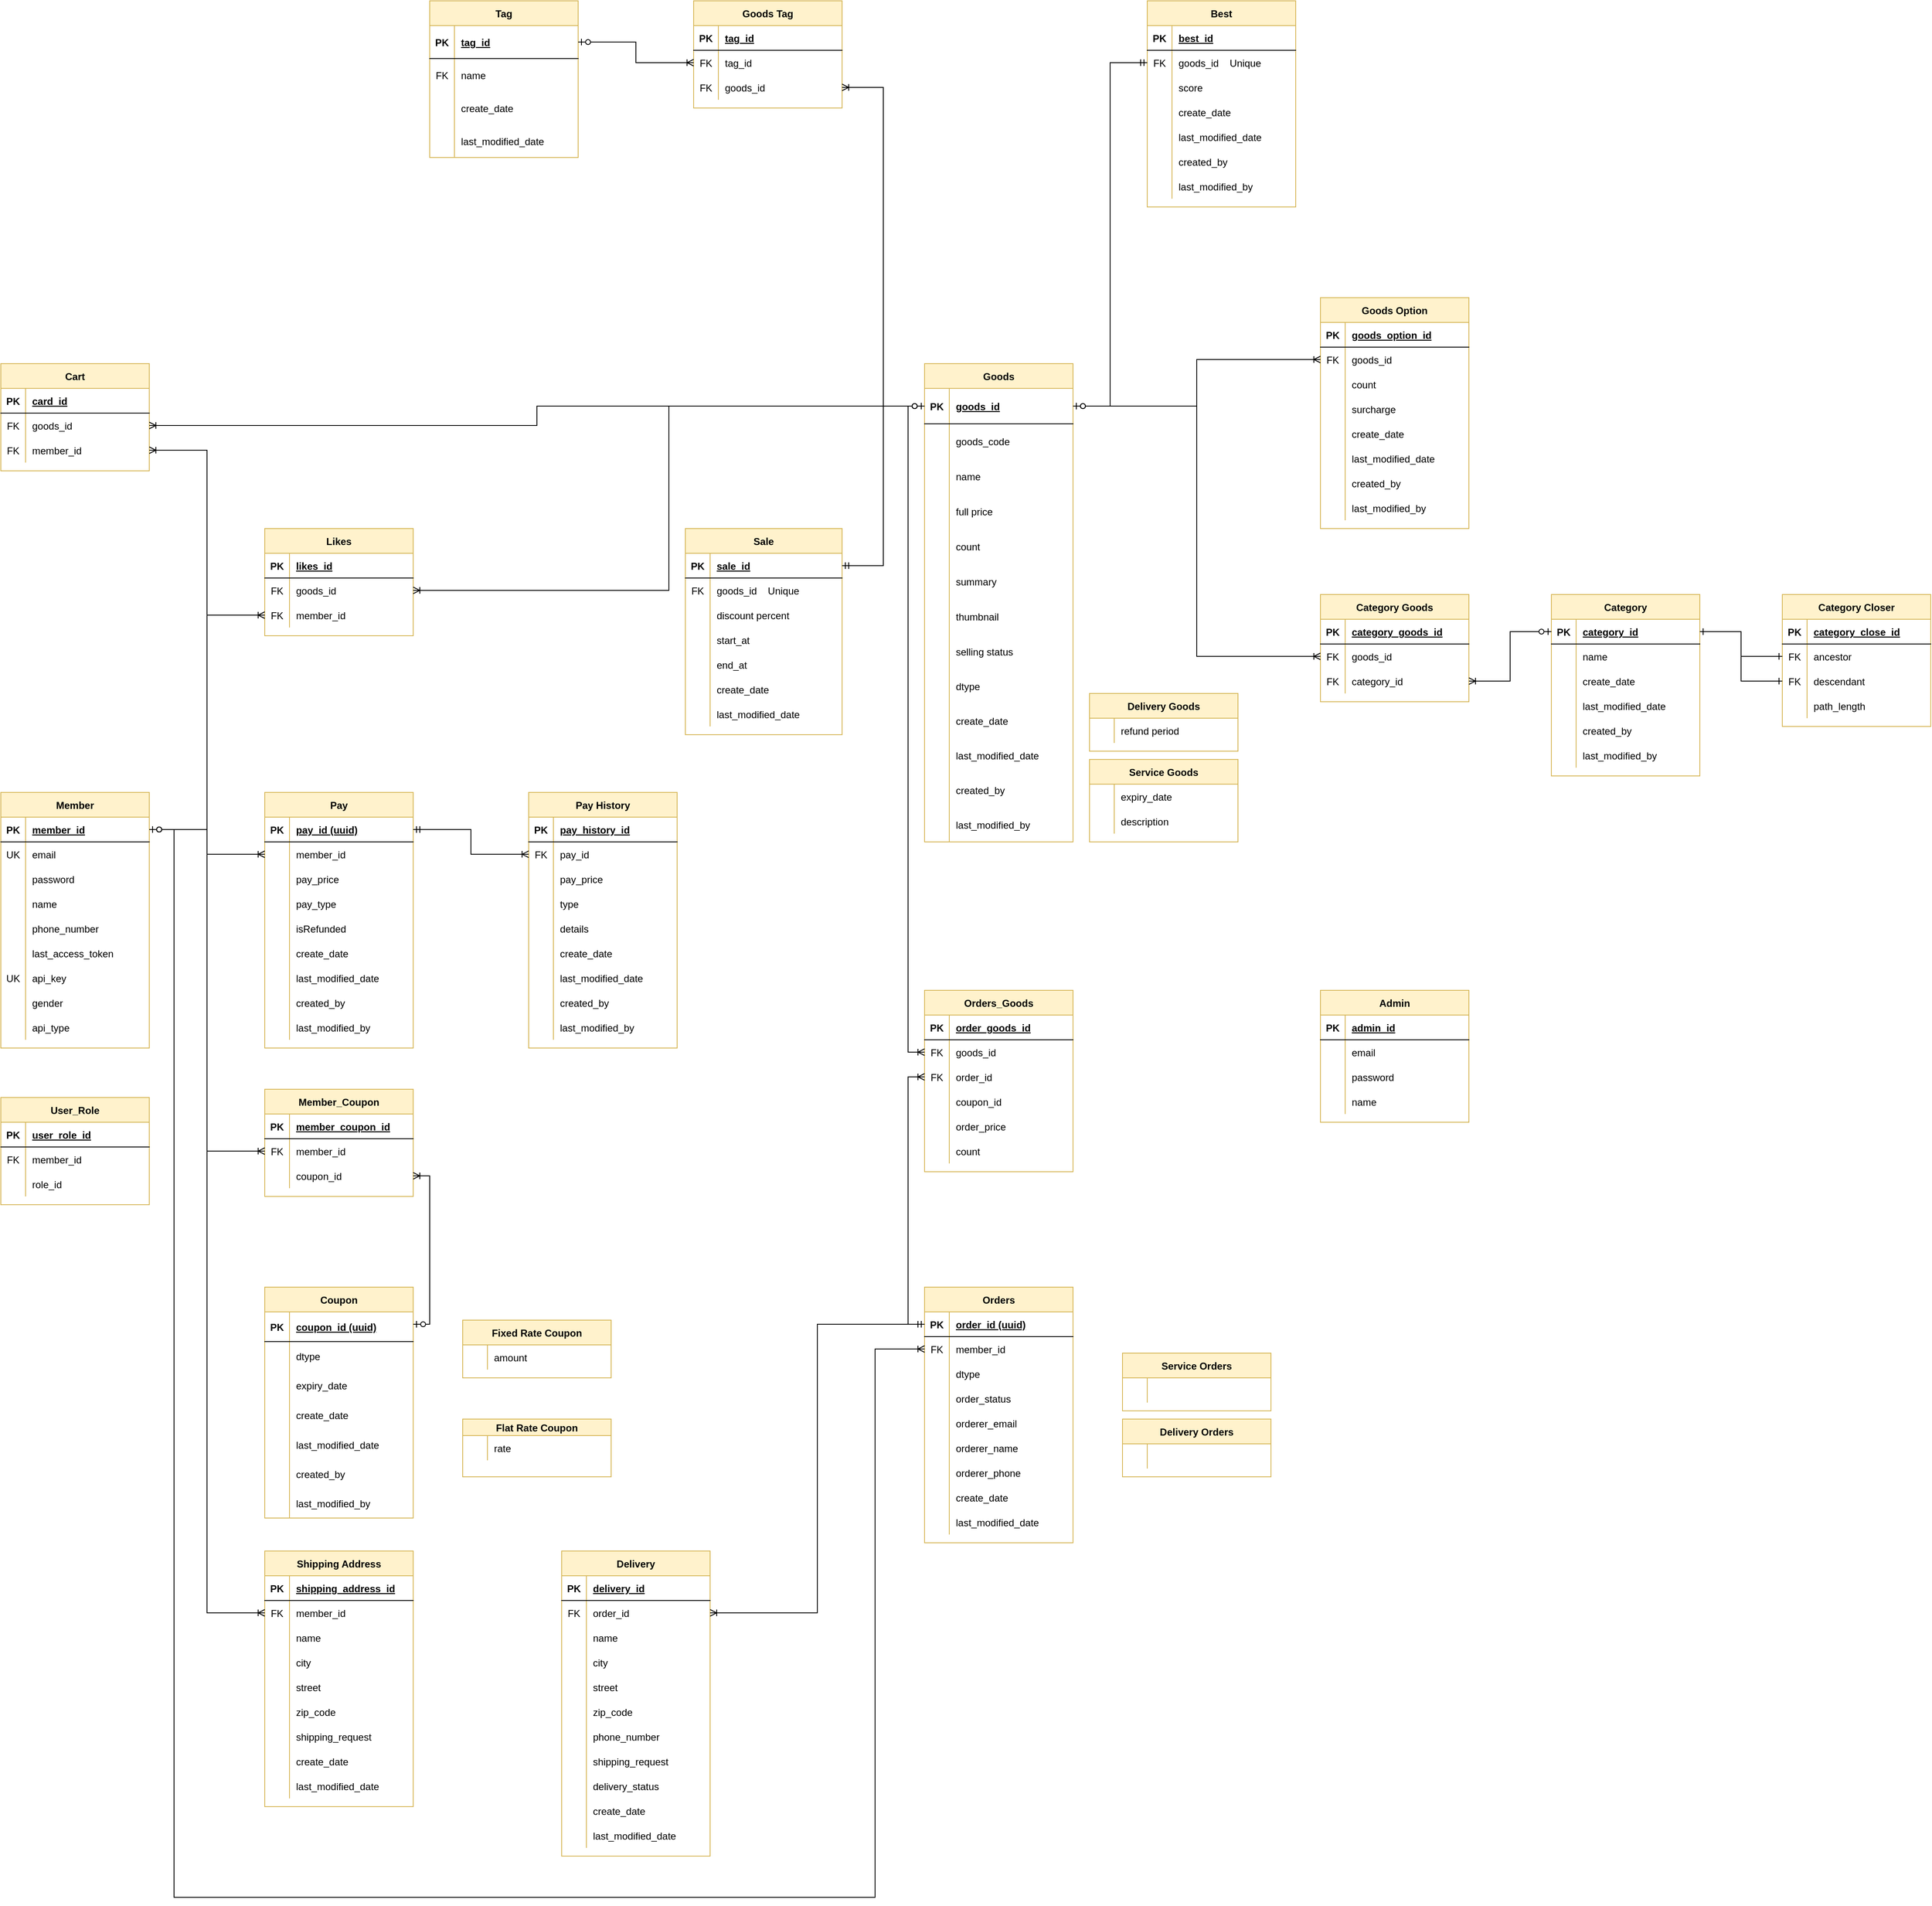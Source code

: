 <mxfile version="14.9.6" type="github">
  <diagram id="R2lEEEUBdFMjLlhIrx00" name="Page-1">
    <mxGraphModel dx="1162" dy="1840" grid="1" gridSize="10" guides="1" tooltips="1" connect="1" arrows="1" fold="1" page="1" pageScale="1" pageWidth="850" pageHeight="1100" math="0" shadow="0" extFonts="Permanent Marker^https://fonts.googleapis.com/css?family=Permanent+Marker">
      <root>
        <mxCell id="0" />
        <mxCell id="1" parent="0" />
        <mxCell id="eibdospzZXUb886CaavK-4" value="Member" style="shape=table;startSize=30;container=1;collapsible=1;childLayout=tableLayout;fixedRows=1;rowLines=0;fontStyle=1;align=center;resizeLast=1;fillColor=#fff2cc;strokeColor=#d6b656;" parent="1" vertex="1">
          <mxGeometry x="80" y="120" width="180" height="310" as="geometry" />
        </mxCell>
        <mxCell id="eibdospzZXUb886CaavK-5" value="" style="shape=partialRectangle;collapsible=0;dropTarget=0;pointerEvents=0;fillColor=none;top=0;left=0;bottom=1;right=0;points=[[0,0.5],[1,0.5]];portConstraint=eastwest;" parent="eibdospzZXUb886CaavK-4" vertex="1">
          <mxGeometry y="30" width="180" height="30" as="geometry" />
        </mxCell>
        <mxCell id="eibdospzZXUb886CaavK-6" value="PK" style="shape=partialRectangle;connectable=0;fillColor=none;top=0;left=0;bottom=0;right=0;fontStyle=1;overflow=hidden;" parent="eibdospzZXUb886CaavK-5" vertex="1">
          <mxGeometry width="30" height="30" as="geometry" />
        </mxCell>
        <mxCell id="eibdospzZXUb886CaavK-7" value="member_id" style="shape=partialRectangle;connectable=0;fillColor=none;top=0;left=0;bottom=0;right=0;align=left;spacingLeft=6;fontStyle=5;overflow=hidden;" parent="eibdospzZXUb886CaavK-5" vertex="1">
          <mxGeometry x="30" width="150" height="30" as="geometry" />
        </mxCell>
        <mxCell id="eibdospzZXUb886CaavK-8" value="" style="shape=partialRectangle;collapsible=0;dropTarget=0;pointerEvents=0;fillColor=none;top=0;left=0;bottom=0;right=0;points=[[0,0.5],[1,0.5]];portConstraint=eastwest;" parent="eibdospzZXUb886CaavK-4" vertex="1">
          <mxGeometry y="60" width="180" height="30" as="geometry" />
        </mxCell>
        <mxCell id="eibdospzZXUb886CaavK-9" value="UK" style="shape=partialRectangle;connectable=0;fillColor=none;top=0;left=0;bottom=0;right=0;editable=1;overflow=hidden;" parent="eibdospzZXUb886CaavK-8" vertex="1">
          <mxGeometry width="30" height="30" as="geometry" />
        </mxCell>
        <mxCell id="eibdospzZXUb886CaavK-10" value="email" style="shape=partialRectangle;connectable=0;fillColor=none;top=0;left=0;bottom=0;right=0;align=left;spacingLeft=6;overflow=hidden;" parent="eibdospzZXUb886CaavK-8" vertex="1">
          <mxGeometry x="30" width="150" height="30" as="geometry" />
        </mxCell>
        <mxCell id="eibdospzZXUb886CaavK-11" value="" style="shape=partialRectangle;collapsible=0;dropTarget=0;pointerEvents=0;fillColor=none;top=0;left=0;bottom=0;right=0;points=[[0,0.5],[1,0.5]];portConstraint=eastwest;" parent="eibdospzZXUb886CaavK-4" vertex="1">
          <mxGeometry y="90" width="180" height="30" as="geometry" />
        </mxCell>
        <mxCell id="eibdospzZXUb886CaavK-12" value="" style="shape=partialRectangle;connectable=0;fillColor=none;top=0;left=0;bottom=0;right=0;editable=1;overflow=hidden;" parent="eibdospzZXUb886CaavK-11" vertex="1">
          <mxGeometry width="30" height="30" as="geometry" />
        </mxCell>
        <mxCell id="eibdospzZXUb886CaavK-13" value="password" style="shape=partialRectangle;connectable=0;fillColor=none;top=0;left=0;bottom=0;right=0;align=left;spacingLeft=6;overflow=hidden;" parent="eibdospzZXUb886CaavK-11" vertex="1">
          <mxGeometry x="30" width="150" height="30" as="geometry" />
        </mxCell>
        <mxCell id="eibdospzZXUb886CaavK-14" value="" style="shape=partialRectangle;collapsible=0;dropTarget=0;pointerEvents=0;fillColor=none;top=0;left=0;bottom=0;right=0;points=[[0,0.5],[1,0.5]];portConstraint=eastwest;" parent="eibdospzZXUb886CaavK-4" vertex="1">
          <mxGeometry y="120" width="180" height="30" as="geometry" />
        </mxCell>
        <mxCell id="eibdospzZXUb886CaavK-15" value="" style="shape=partialRectangle;connectable=0;fillColor=none;top=0;left=0;bottom=0;right=0;editable=1;overflow=hidden;" parent="eibdospzZXUb886CaavK-14" vertex="1">
          <mxGeometry width="30" height="30" as="geometry" />
        </mxCell>
        <mxCell id="eibdospzZXUb886CaavK-16" value="name" style="shape=partialRectangle;connectable=0;fillColor=none;top=0;left=0;bottom=0;right=0;align=left;spacingLeft=6;overflow=hidden;" parent="eibdospzZXUb886CaavK-14" vertex="1">
          <mxGeometry x="30" width="150" height="30" as="geometry" />
        </mxCell>
        <mxCell id="eibdospzZXUb886CaavK-501" value="" style="shape=partialRectangle;collapsible=0;dropTarget=0;pointerEvents=0;fillColor=none;top=0;left=0;bottom=0;right=0;points=[[0,0.5],[1,0.5]];portConstraint=eastwest;" parent="eibdospzZXUb886CaavK-4" vertex="1">
          <mxGeometry y="150" width="180" height="30" as="geometry" />
        </mxCell>
        <mxCell id="eibdospzZXUb886CaavK-502" value="" style="shape=partialRectangle;connectable=0;fillColor=none;top=0;left=0;bottom=0;right=0;editable=1;overflow=hidden;" parent="eibdospzZXUb886CaavK-501" vertex="1">
          <mxGeometry width="30" height="30" as="geometry" />
        </mxCell>
        <mxCell id="eibdospzZXUb886CaavK-503" value="phone_number " style="shape=partialRectangle;connectable=0;fillColor=none;top=0;left=0;bottom=0;right=0;align=left;spacingLeft=6;overflow=hidden;" parent="eibdospzZXUb886CaavK-501" vertex="1">
          <mxGeometry x="30" width="150" height="30" as="geometry" />
        </mxCell>
        <mxCell id="UAcYXuIsi5ik1Ph3S4gY-1" value="" style="shape=partialRectangle;collapsible=0;dropTarget=0;pointerEvents=0;fillColor=none;top=0;left=0;bottom=0;right=0;points=[[0,0.5],[1,0.5]];portConstraint=eastwest;" parent="eibdospzZXUb886CaavK-4" vertex="1">
          <mxGeometry y="180" width="180" height="30" as="geometry" />
        </mxCell>
        <mxCell id="UAcYXuIsi5ik1Ph3S4gY-2" value="" style="shape=partialRectangle;connectable=0;fillColor=none;top=0;left=0;bottom=0;right=0;editable=1;overflow=hidden;" parent="UAcYXuIsi5ik1Ph3S4gY-1" vertex="1">
          <mxGeometry width="30" height="30" as="geometry" />
        </mxCell>
        <mxCell id="UAcYXuIsi5ik1Ph3S4gY-3" value="last_access_token" style="shape=partialRectangle;connectable=0;fillColor=none;top=0;left=0;bottom=0;right=0;align=left;spacingLeft=6;overflow=hidden;" parent="UAcYXuIsi5ik1Ph3S4gY-1" vertex="1">
          <mxGeometry x="30" width="150" height="30" as="geometry" />
        </mxCell>
        <mxCell id="UAcYXuIsi5ik1Ph3S4gY-4" value="" style="shape=partialRectangle;collapsible=0;dropTarget=0;pointerEvents=0;fillColor=none;top=0;left=0;bottom=0;right=0;points=[[0,0.5],[1,0.5]];portConstraint=eastwest;" parent="eibdospzZXUb886CaavK-4" vertex="1">
          <mxGeometry y="210" width="180" height="30" as="geometry" />
        </mxCell>
        <mxCell id="UAcYXuIsi5ik1Ph3S4gY-5" value="UK" style="shape=partialRectangle;connectable=0;fillColor=none;top=0;left=0;bottom=0;right=0;editable=1;overflow=hidden;" parent="UAcYXuIsi5ik1Ph3S4gY-4" vertex="1">
          <mxGeometry width="30" height="30" as="geometry" />
        </mxCell>
        <mxCell id="UAcYXuIsi5ik1Ph3S4gY-6" value="api_key" style="shape=partialRectangle;connectable=0;fillColor=none;top=0;left=0;bottom=0;right=0;align=left;spacingLeft=6;overflow=hidden;" parent="UAcYXuIsi5ik1Ph3S4gY-4" vertex="1">
          <mxGeometry x="30" width="150" height="30" as="geometry" />
        </mxCell>
        <mxCell id="AEhqnyhPEjP6bq306NgU-1" value="" style="shape=partialRectangle;collapsible=0;dropTarget=0;pointerEvents=0;fillColor=none;top=0;left=0;bottom=0;right=0;points=[[0,0.5],[1,0.5]];portConstraint=eastwest;" parent="eibdospzZXUb886CaavK-4" vertex="1">
          <mxGeometry y="240" width="180" height="30" as="geometry" />
        </mxCell>
        <mxCell id="AEhqnyhPEjP6bq306NgU-2" value="" style="shape=partialRectangle;connectable=0;fillColor=none;top=0;left=0;bottom=0;right=0;editable=1;overflow=hidden;" parent="AEhqnyhPEjP6bq306NgU-1" vertex="1">
          <mxGeometry width="30" height="30" as="geometry" />
        </mxCell>
        <mxCell id="AEhqnyhPEjP6bq306NgU-3" value="gender" style="shape=partialRectangle;connectable=0;fillColor=none;top=0;left=0;bottom=0;right=0;align=left;spacingLeft=6;overflow=hidden;" parent="AEhqnyhPEjP6bq306NgU-1" vertex="1">
          <mxGeometry x="30" width="150" height="30" as="geometry" />
        </mxCell>
        <mxCell id="yCSoRk1v3V5jKookCPJ--1" value="" style="shape=partialRectangle;collapsible=0;dropTarget=0;pointerEvents=0;fillColor=none;top=0;left=0;bottom=0;right=0;points=[[0,0.5],[1,0.5]];portConstraint=eastwest;" vertex="1" parent="eibdospzZXUb886CaavK-4">
          <mxGeometry y="270" width="180" height="30" as="geometry" />
        </mxCell>
        <mxCell id="yCSoRk1v3V5jKookCPJ--2" value="" style="shape=partialRectangle;connectable=0;fillColor=none;top=0;left=0;bottom=0;right=0;editable=1;overflow=hidden;" vertex="1" parent="yCSoRk1v3V5jKookCPJ--1">
          <mxGeometry width="30" height="30" as="geometry" />
        </mxCell>
        <mxCell id="yCSoRk1v3V5jKookCPJ--3" value="api_type" style="shape=partialRectangle;connectable=0;fillColor=none;top=0;left=0;bottom=0;right=0;align=left;spacingLeft=6;overflow=hidden;" vertex="1" parent="yCSoRk1v3V5jKookCPJ--1">
          <mxGeometry x="30" width="150" height="30" as="geometry" />
        </mxCell>
        <mxCell id="eibdospzZXUb886CaavK-17" value="Shipping Address" style="shape=table;startSize=30;container=1;collapsible=1;childLayout=tableLayout;fixedRows=1;rowLines=0;fontStyle=1;align=center;resizeLast=1;fillColor=#fff2cc;strokeColor=#d6b656;" parent="1" vertex="1">
          <mxGeometry x="400" y="1040" width="180" height="310" as="geometry" />
        </mxCell>
        <mxCell id="eibdospzZXUb886CaavK-18" value="" style="shape=partialRectangle;collapsible=0;dropTarget=0;pointerEvents=0;fillColor=none;top=0;left=0;bottom=1;right=0;points=[[0,0.5],[1,0.5]];portConstraint=eastwest;" parent="eibdospzZXUb886CaavK-17" vertex="1">
          <mxGeometry y="30" width="180" height="30" as="geometry" />
        </mxCell>
        <mxCell id="eibdospzZXUb886CaavK-19" value="PK" style="shape=partialRectangle;connectable=0;fillColor=none;top=0;left=0;bottom=0;right=0;fontStyle=1;overflow=hidden;" parent="eibdospzZXUb886CaavK-18" vertex="1">
          <mxGeometry width="30" height="30" as="geometry" />
        </mxCell>
        <mxCell id="eibdospzZXUb886CaavK-20" value="shipping_address_id" style="shape=partialRectangle;connectable=0;fillColor=none;top=0;left=0;bottom=0;right=0;align=left;spacingLeft=6;fontStyle=5;overflow=hidden;" parent="eibdospzZXUb886CaavK-18" vertex="1">
          <mxGeometry x="30" width="150" height="30" as="geometry" />
        </mxCell>
        <mxCell id="eibdospzZXUb886CaavK-539" value="" style="shape=partialRectangle;collapsible=0;dropTarget=0;pointerEvents=0;fillColor=none;top=0;left=0;bottom=0;right=0;points=[[0,0.5],[1,0.5]];portConstraint=eastwest;" parent="eibdospzZXUb886CaavK-17" vertex="1">
          <mxGeometry y="60" width="180" height="30" as="geometry" />
        </mxCell>
        <mxCell id="eibdospzZXUb886CaavK-540" value="FK" style="shape=partialRectangle;connectable=0;fillColor=none;top=0;left=0;bottom=0;right=0;editable=1;overflow=hidden;" parent="eibdospzZXUb886CaavK-539" vertex="1">
          <mxGeometry width="30" height="30" as="geometry" />
        </mxCell>
        <mxCell id="eibdospzZXUb886CaavK-541" value="member_id" style="shape=partialRectangle;connectable=0;fillColor=none;top=0;left=0;bottom=0;right=0;align=left;spacingLeft=6;overflow=hidden;" parent="eibdospzZXUb886CaavK-539" vertex="1">
          <mxGeometry x="30" width="150" height="30" as="geometry" />
        </mxCell>
        <mxCell id="eibdospzZXUb886CaavK-21" value="" style="shape=partialRectangle;collapsible=0;dropTarget=0;pointerEvents=0;fillColor=none;top=0;left=0;bottom=0;right=0;points=[[0,0.5],[1,0.5]];portConstraint=eastwest;" parent="eibdospzZXUb886CaavK-17" vertex="1">
          <mxGeometry y="90" width="180" height="30" as="geometry" />
        </mxCell>
        <mxCell id="eibdospzZXUb886CaavK-22" value="" style="shape=partialRectangle;connectable=0;fillColor=none;top=0;left=0;bottom=0;right=0;editable=1;overflow=hidden;" parent="eibdospzZXUb886CaavK-21" vertex="1">
          <mxGeometry width="30" height="30" as="geometry" />
        </mxCell>
        <mxCell id="eibdospzZXUb886CaavK-23" value="name" style="shape=partialRectangle;connectable=0;fillColor=none;top=0;left=0;bottom=0;right=0;align=left;spacingLeft=6;overflow=hidden;" parent="eibdospzZXUb886CaavK-21" vertex="1">
          <mxGeometry x="30" width="150" height="30" as="geometry" />
        </mxCell>
        <mxCell id="eibdospzZXUb886CaavK-27" value="" style="shape=partialRectangle;collapsible=0;dropTarget=0;pointerEvents=0;fillColor=none;top=0;left=0;bottom=0;right=0;points=[[0,0.5],[1,0.5]];portConstraint=eastwest;" parent="eibdospzZXUb886CaavK-17" vertex="1">
          <mxGeometry y="120" width="180" height="30" as="geometry" />
        </mxCell>
        <mxCell id="eibdospzZXUb886CaavK-28" value="" style="shape=partialRectangle;connectable=0;fillColor=none;top=0;left=0;bottom=0;right=0;editable=1;overflow=hidden;" parent="eibdospzZXUb886CaavK-27" vertex="1">
          <mxGeometry width="30" height="30" as="geometry" />
        </mxCell>
        <mxCell id="eibdospzZXUb886CaavK-29" value="city" style="shape=partialRectangle;connectable=0;fillColor=none;top=0;left=0;bottom=0;right=0;align=left;spacingLeft=6;overflow=hidden;" parent="eibdospzZXUb886CaavK-27" vertex="1">
          <mxGeometry x="30" width="150" height="30" as="geometry" />
        </mxCell>
        <mxCell id="eibdospzZXUb886CaavK-24" value="" style="shape=partialRectangle;collapsible=0;dropTarget=0;pointerEvents=0;fillColor=none;top=0;left=0;bottom=0;right=0;points=[[0,0.5],[1,0.5]];portConstraint=eastwest;" parent="eibdospzZXUb886CaavK-17" vertex="1">
          <mxGeometry y="150" width="180" height="30" as="geometry" />
        </mxCell>
        <mxCell id="eibdospzZXUb886CaavK-25" value="" style="shape=partialRectangle;connectable=0;fillColor=none;top=0;left=0;bottom=0;right=0;editable=1;overflow=hidden;" parent="eibdospzZXUb886CaavK-24" vertex="1">
          <mxGeometry width="30" height="30" as="geometry" />
        </mxCell>
        <mxCell id="eibdospzZXUb886CaavK-26" value="street" style="shape=partialRectangle;connectable=0;fillColor=none;top=0;left=0;bottom=0;right=0;align=left;spacingLeft=6;overflow=hidden;" parent="eibdospzZXUb886CaavK-24" vertex="1">
          <mxGeometry x="30" width="150" height="30" as="geometry" />
        </mxCell>
        <mxCell id="HQ_oqTBiERbxIivR9Nsg-37" value="" style="shape=partialRectangle;collapsible=0;dropTarget=0;pointerEvents=0;fillColor=none;top=0;left=0;bottom=0;right=0;points=[[0,0.5],[1,0.5]];portConstraint=eastwest;" parent="eibdospzZXUb886CaavK-17" vertex="1">
          <mxGeometry y="180" width="180" height="30" as="geometry" />
        </mxCell>
        <mxCell id="HQ_oqTBiERbxIivR9Nsg-38" value="" style="shape=partialRectangle;connectable=0;fillColor=none;top=0;left=0;bottom=0;right=0;editable=1;overflow=hidden;" parent="HQ_oqTBiERbxIivR9Nsg-37" vertex="1">
          <mxGeometry width="30" height="30" as="geometry" />
        </mxCell>
        <mxCell id="HQ_oqTBiERbxIivR9Nsg-39" value="zip_code" style="shape=partialRectangle;connectable=0;fillColor=none;top=0;left=0;bottom=0;right=0;align=left;spacingLeft=6;overflow=hidden;" parent="HQ_oqTBiERbxIivR9Nsg-37" vertex="1">
          <mxGeometry x="30" width="150" height="30" as="geometry" />
        </mxCell>
        <mxCell id="eibdospzZXUb886CaavK-504" value="" style="shape=partialRectangle;collapsible=0;dropTarget=0;pointerEvents=0;fillColor=none;top=0;left=0;bottom=0;right=0;points=[[0,0.5],[1,0.5]];portConstraint=eastwest;" parent="eibdospzZXUb886CaavK-17" vertex="1">
          <mxGeometry y="210" width="180" height="30" as="geometry" />
        </mxCell>
        <mxCell id="eibdospzZXUb886CaavK-505" value="" style="shape=partialRectangle;connectable=0;fillColor=none;top=0;left=0;bottom=0;right=0;editable=1;overflow=hidden;" parent="eibdospzZXUb886CaavK-504" vertex="1">
          <mxGeometry width="30" height="30" as="geometry" />
        </mxCell>
        <mxCell id="eibdospzZXUb886CaavK-506" value="shipping_request" style="shape=partialRectangle;connectable=0;fillColor=none;top=0;left=0;bottom=0;right=0;align=left;spacingLeft=6;overflow=hidden;" parent="eibdospzZXUb886CaavK-504" vertex="1">
          <mxGeometry x="30" width="150" height="30" as="geometry" />
        </mxCell>
        <mxCell id="eibdospzZXUb886CaavK-701" value="" style="shape=partialRectangle;collapsible=0;dropTarget=0;pointerEvents=0;fillColor=none;top=0;left=0;bottom=0;right=0;points=[[0,0.5],[1,0.5]];portConstraint=eastwest;" parent="eibdospzZXUb886CaavK-17" vertex="1">
          <mxGeometry y="240" width="180" height="30" as="geometry" />
        </mxCell>
        <mxCell id="eibdospzZXUb886CaavK-702" value="" style="shape=partialRectangle;connectable=0;fillColor=none;top=0;left=0;bottom=0;right=0;editable=1;overflow=hidden;" parent="eibdospzZXUb886CaavK-701" vertex="1">
          <mxGeometry width="30" height="30" as="geometry" />
        </mxCell>
        <mxCell id="eibdospzZXUb886CaavK-703" value="create_date" style="shape=partialRectangle;connectable=0;fillColor=none;top=0;left=0;bottom=0;right=0;align=left;spacingLeft=6;overflow=hidden;" parent="eibdospzZXUb886CaavK-701" vertex="1">
          <mxGeometry x="30" width="150" height="30" as="geometry" />
        </mxCell>
        <mxCell id="eibdospzZXUb886CaavK-704" value="" style="shape=partialRectangle;collapsible=0;dropTarget=0;pointerEvents=0;fillColor=none;top=0;left=0;bottom=0;right=0;points=[[0,0.5],[1,0.5]];portConstraint=eastwest;" parent="eibdospzZXUb886CaavK-17" vertex="1">
          <mxGeometry y="270" width="180" height="30" as="geometry" />
        </mxCell>
        <mxCell id="eibdospzZXUb886CaavK-705" value="" style="shape=partialRectangle;connectable=0;fillColor=none;top=0;left=0;bottom=0;right=0;editable=1;overflow=hidden;" parent="eibdospzZXUb886CaavK-704" vertex="1">
          <mxGeometry width="30" height="30" as="geometry" />
        </mxCell>
        <mxCell id="eibdospzZXUb886CaavK-706" value="last_modified_date" style="shape=partialRectangle;connectable=0;fillColor=none;top=0;left=0;bottom=0;right=0;align=left;spacingLeft=6;overflow=hidden;" parent="eibdospzZXUb886CaavK-704" vertex="1">
          <mxGeometry x="30" width="150" height="30" as="geometry" />
        </mxCell>
        <mxCell id="eibdospzZXUb886CaavK-30" value="Delivery" style="shape=table;startSize=30;container=1;collapsible=1;childLayout=tableLayout;fixedRows=1;rowLines=0;fontStyle=1;align=center;resizeLast=1;fillColor=#fff2cc;strokeColor=#d6b656;" parent="1" vertex="1">
          <mxGeometry x="760" y="1040" width="180" height="370" as="geometry" />
        </mxCell>
        <mxCell id="eibdospzZXUb886CaavK-31" value="" style="shape=partialRectangle;collapsible=0;dropTarget=0;pointerEvents=0;fillColor=none;top=0;left=0;bottom=1;right=0;points=[[0,0.5],[1,0.5]];portConstraint=eastwest;" parent="eibdospzZXUb886CaavK-30" vertex="1">
          <mxGeometry y="30" width="180" height="30" as="geometry" />
        </mxCell>
        <mxCell id="eibdospzZXUb886CaavK-32" value="PK" style="shape=partialRectangle;connectable=0;fillColor=none;top=0;left=0;bottom=0;right=0;fontStyle=1;overflow=hidden;" parent="eibdospzZXUb886CaavK-31" vertex="1">
          <mxGeometry width="30" height="30" as="geometry" />
        </mxCell>
        <mxCell id="eibdospzZXUb886CaavK-33" value="delivery_id" style="shape=partialRectangle;connectable=0;fillColor=none;top=0;left=0;bottom=0;right=0;align=left;spacingLeft=6;fontStyle=5;overflow=hidden;" parent="eibdospzZXUb886CaavK-31" vertex="1">
          <mxGeometry x="30" width="150" height="30" as="geometry" />
        </mxCell>
        <mxCell id="eibdospzZXUb886CaavK-534" value="" style="shape=partialRectangle;collapsible=0;dropTarget=0;pointerEvents=0;fillColor=none;top=0;left=0;bottom=0;right=0;points=[[0,0.5],[1,0.5]];portConstraint=eastwest;" parent="eibdospzZXUb886CaavK-30" vertex="1">
          <mxGeometry y="60" width="180" height="30" as="geometry" />
        </mxCell>
        <mxCell id="eibdospzZXUb886CaavK-535" value="FK" style="shape=partialRectangle;connectable=0;fillColor=none;top=0;left=0;bottom=0;right=0;editable=1;overflow=hidden;" parent="eibdospzZXUb886CaavK-534" vertex="1">
          <mxGeometry width="30" height="30" as="geometry" />
        </mxCell>
        <mxCell id="eibdospzZXUb886CaavK-536" value="order_id" style="shape=partialRectangle;connectable=0;fillColor=none;top=0;left=0;bottom=0;right=0;align=left;spacingLeft=6;overflow=hidden;" parent="eibdospzZXUb886CaavK-534" vertex="1">
          <mxGeometry x="30" width="150" height="30" as="geometry" />
        </mxCell>
        <mxCell id="eibdospzZXUb886CaavK-34" value="" style="shape=partialRectangle;collapsible=0;dropTarget=0;pointerEvents=0;fillColor=none;top=0;left=0;bottom=0;right=0;points=[[0,0.5],[1,0.5]];portConstraint=eastwest;" parent="eibdospzZXUb886CaavK-30" vertex="1">
          <mxGeometry y="90" width="180" height="30" as="geometry" />
        </mxCell>
        <mxCell id="eibdospzZXUb886CaavK-35" value="" style="shape=partialRectangle;connectable=0;fillColor=none;top=0;left=0;bottom=0;right=0;editable=1;overflow=hidden;" parent="eibdospzZXUb886CaavK-34" vertex="1">
          <mxGeometry width="30" height="30" as="geometry" />
        </mxCell>
        <mxCell id="eibdospzZXUb886CaavK-36" value="name" style="shape=partialRectangle;connectable=0;fillColor=none;top=0;left=0;bottom=0;right=0;align=left;spacingLeft=6;overflow=hidden;" parent="eibdospzZXUb886CaavK-34" vertex="1">
          <mxGeometry x="30" width="150" height="30" as="geometry" />
        </mxCell>
        <mxCell id="eibdospzZXUb886CaavK-37" value="" style="shape=partialRectangle;collapsible=0;dropTarget=0;pointerEvents=0;fillColor=none;top=0;left=0;bottom=0;right=0;points=[[0,0.5],[1,0.5]];portConstraint=eastwest;" parent="eibdospzZXUb886CaavK-30" vertex="1">
          <mxGeometry y="120" width="180" height="30" as="geometry" />
        </mxCell>
        <mxCell id="eibdospzZXUb886CaavK-38" value="" style="shape=partialRectangle;connectable=0;fillColor=none;top=0;left=0;bottom=0;right=0;editable=1;overflow=hidden;" parent="eibdospzZXUb886CaavK-37" vertex="1">
          <mxGeometry width="30" height="30" as="geometry" />
        </mxCell>
        <mxCell id="eibdospzZXUb886CaavK-39" value="city" style="shape=partialRectangle;connectable=0;fillColor=none;top=0;left=0;bottom=0;right=0;align=left;spacingLeft=6;overflow=hidden;" parent="eibdospzZXUb886CaavK-37" vertex="1">
          <mxGeometry x="30" width="150" height="30" as="geometry" />
        </mxCell>
        <mxCell id="eibdospzZXUb886CaavK-40" value="" style="shape=partialRectangle;collapsible=0;dropTarget=0;pointerEvents=0;fillColor=none;top=0;left=0;bottom=0;right=0;points=[[0,0.5],[1,0.5]];portConstraint=eastwest;" parent="eibdospzZXUb886CaavK-30" vertex="1">
          <mxGeometry y="150" width="180" height="30" as="geometry" />
        </mxCell>
        <mxCell id="eibdospzZXUb886CaavK-41" value="" style="shape=partialRectangle;connectable=0;fillColor=none;top=0;left=0;bottom=0;right=0;editable=1;overflow=hidden;" parent="eibdospzZXUb886CaavK-40" vertex="1">
          <mxGeometry width="30" height="30" as="geometry" />
        </mxCell>
        <mxCell id="eibdospzZXUb886CaavK-42" value="street" style="shape=partialRectangle;connectable=0;fillColor=none;top=0;left=0;bottom=0;right=0;align=left;spacingLeft=6;overflow=hidden;" parent="eibdospzZXUb886CaavK-40" vertex="1">
          <mxGeometry x="30" width="150" height="30" as="geometry" />
        </mxCell>
        <mxCell id="HQ_oqTBiERbxIivR9Nsg-40" value="" style="shape=partialRectangle;collapsible=0;dropTarget=0;pointerEvents=0;fillColor=none;top=0;left=0;bottom=0;right=0;points=[[0,0.5],[1,0.5]];portConstraint=eastwest;" parent="eibdospzZXUb886CaavK-30" vertex="1">
          <mxGeometry y="180" width="180" height="30" as="geometry" />
        </mxCell>
        <mxCell id="HQ_oqTBiERbxIivR9Nsg-41" value="" style="shape=partialRectangle;connectable=0;fillColor=none;top=0;left=0;bottom=0;right=0;editable=1;overflow=hidden;" parent="HQ_oqTBiERbxIivR9Nsg-40" vertex="1">
          <mxGeometry width="30" height="30" as="geometry" />
        </mxCell>
        <mxCell id="HQ_oqTBiERbxIivR9Nsg-42" value="zip_code" style="shape=partialRectangle;connectable=0;fillColor=none;top=0;left=0;bottom=0;right=0;align=left;spacingLeft=6;overflow=hidden;" parent="HQ_oqTBiERbxIivR9Nsg-40" vertex="1">
          <mxGeometry x="30" width="150" height="30" as="geometry" />
        </mxCell>
        <mxCell id="eibdospzZXUb886CaavK-507" value="" style="shape=partialRectangle;collapsible=0;dropTarget=0;pointerEvents=0;fillColor=none;top=0;left=0;bottom=0;right=0;points=[[0,0.5],[1,0.5]];portConstraint=eastwest;" parent="eibdospzZXUb886CaavK-30" vertex="1">
          <mxGeometry y="210" width="180" height="30" as="geometry" />
        </mxCell>
        <mxCell id="eibdospzZXUb886CaavK-508" value="" style="shape=partialRectangle;connectable=0;fillColor=none;top=0;left=0;bottom=0;right=0;editable=1;overflow=hidden;" parent="eibdospzZXUb886CaavK-507" vertex="1">
          <mxGeometry width="30" height="30" as="geometry" />
        </mxCell>
        <mxCell id="eibdospzZXUb886CaavK-509" value="phone_number " style="shape=partialRectangle;connectable=0;fillColor=none;top=0;left=0;bottom=0;right=0;align=left;spacingLeft=6;overflow=hidden;" parent="eibdospzZXUb886CaavK-507" vertex="1">
          <mxGeometry x="30" width="150" height="30" as="geometry" />
        </mxCell>
        <mxCell id="eibdospzZXUb886CaavK-510" value="" style="shape=partialRectangle;collapsible=0;dropTarget=0;pointerEvents=0;fillColor=none;top=0;left=0;bottom=0;right=0;points=[[0,0.5],[1,0.5]];portConstraint=eastwest;" parent="eibdospzZXUb886CaavK-30" vertex="1">
          <mxGeometry y="240" width="180" height="30" as="geometry" />
        </mxCell>
        <mxCell id="eibdospzZXUb886CaavK-511" value="" style="shape=partialRectangle;connectable=0;fillColor=none;top=0;left=0;bottom=0;right=0;editable=1;overflow=hidden;" parent="eibdospzZXUb886CaavK-510" vertex="1">
          <mxGeometry width="30" height="30" as="geometry" />
        </mxCell>
        <mxCell id="eibdospzZXUb886CaavK-512" value="shipping_request" style="shape=partialRectangle;connectable=0;fillColor=none;top=0;left=0;bottom=0;right=0;align=left;spacingLeft=6;overflow=hidden;" parent="eibdospzZXUb886CaavK-510" vertex="1">
          <mxGeometry x="30" width="150" height="30" as="geometry" />
        </mxCell>
        <mxCell id="QEKhEwLZFcPyOsHGVO1W-1" value="" style="shape=partialRectangle;collapsible=0;dropTarget=0;pointerEvents=0;fillColor=none;top=0;left=0;bottom=0;right=0;points=[[0,0.5],[1,0.5]];portConstraint=eastwest;" parent="eibdospzZXUb886CaavK-30" vertex="1">
          <mxGeometry y="270" width="180" height="30" as="geometry" />
        </mxCell>
        <mxCell id="QEKhEwLZFcPyOsHGVO1W-2" value="" style="shape=partialRectangle;connectable=0;fillColor=none;top=0;left=0;bottom=0;right=0;editable=1;overflow=hidden;" parent="QEKhEwLZFcPyOsHGVO1W-1" vertex="1">
          <mxGeometry width="30" height="30" as="geometry" />
        </mxCell>
        <mxCell id="QEKhEwLZFcPyOsHGVO1W-3" value="delivery_status" style="shape=partialRectangle;connectable=0;fillColor=none;top=0;left=0;bottom=0;right=0;align=left;spacingLeft=6;overflow=hidden;" parent="QEKhEwLZFcPyOsHGVO1W-1" vertex="1">
          <mxGeometry x="30" width="150" height="30" as="geometry" />
        </mxCell>
        <mxCell id="eibdospzZXUb886CaavK-683" value="" style="shape=partialRectangle;collapsible=0;dropTarget=0;pointerEvents=0;fillColor=none;top=0;left=0;bottom=0;right=0;points=[[0,0.5],[1,0.5]];portConstraint=eastwest;" parent="eibdospzZXUb886CaavK-30" vertex="1">
          <mxGeometry y="300" width="180" height="30" as="geometry" />
        </mxCell>
        <mxCell id="eibdospzZXUb886CaavK-684" value="" style="shape=partialRectangle;connectable=0;fillColor=none;top=0;left=0;bottom=0;right=0;editable=1;overflow=hidden;" parent="eibdospzZXUb886CaavK-683" vertex="1">
          <mxGeometry width="30" height="30" as="geometry" />
        </mxCell>
        <mxCell id="eibdospzZXUb886CaavK-685" value="create_date" style="shape=partialRectangle;connectable=0;fillColor=none;top=0;left=0;bottom=0;right=0;align=left;spacingLeft=6;overflow=hidden;" parent="eibdospzZXUb886CaavK-683" vertex="1">
          <mxGeometry x="30" width="150" height="30" as="geometry" />
        </mxCell>
        <mxCell id="eibdospzZXUb886CaavK-686" value="" style="shape=partialRectangle;collapsible=0;dropTarget=0;pointerEvents=0;fillColor=none;top=0;left=0;bottom=0;right=0;points=[[0,0.5],[1,0.5]];portConstraint=eastwest;" parent="eibdospzZXUb886CaavK-30" vertex="1">
          <mxGeometry y="330" width="180" height="30" as="geometry" />
        </mxCell>
        <mxCell id="eibdospzZXUb886CaavK-687" value="" style="shape=partialRectangle;connectable=0;fillColor=none;top=0;left=0;bottom=0;right=0;editable=1;overflow=hidden;" parent="eibdospzZXUb886CaavK-686" vertex="1">
          <mxGeometry width="30" height="30" as="geometry" />
        </mxCell>
        <mxCell id="eibdospzZXUb886CaavK-688" value="last_modified_date" style="shape=partialRectangle;connectable=0;fillColor=none;top=0;left=0;bottom=0;right=0;align=left;spacingLeft=6;overflow=hidden;" parent="eibdospzZXUb886CaavK-686" vertex="1">
          <mxGeometry x="30" width="150" height="30" as="geometry" />
        </mxCell>
        <mxCell id="eibdospzZXUb886CaavK-43" value="Coupon" style="shape=table;startSize=30;container=1;collapsible=1;childLayout=tableLayout;fitRows=1;rowLines=0;fontStyle=1;align=center;resizeLast=1;fillColor=#fff2cc;strokeColor=#d6b656;" parent="1" vertex="1">
          <mxGeometry x="400" y="720" width="180" height="280" as="geometry" />
        </mxCell>
        <mxCell id="eibdospzZXUb886CaavK-44" value="" style="shape=partialRectangle;collapsible=0;dropTarget=0;pointerEvents=0;fillColor=none;top=0;left=0;bottom=1;right=0;points=[[0,0.5],[1,0.5]];portConstraint=eastwest;" parent="eibdospzZXUb886CaavK-43" vertex="1">
          <mxGeometry y="30" width="180" height="36" as="geometry" />
        </mxCell>
        <mxCell id="eibdospzZXUb886CaavK-45" value="PK" style="shape=partialRectangle;connectable=0;fillColor=none;top=0;left=0;bottom=0;right=0;fontStyle=1;overflow=hidden;" parent="eibdospzZXUb886CaavK-44" vertex="1">
          <mxGeometry width="30" height="36" as="geometry" />
        </mxCell>
        <mxCell id="eibdospzZXUb886CaavK-46" value="coupon_id (uuid)" style="shape=partialRectangle;connectable=0;fillColor=none;top=0;left=0;bottom=0;right=0;align=left;spacingLeft=6;fontStyle=5;overflow=hidden;" parent="eibdospzZXUb886CaavK-44" vertex="1">
          <mxGeometry x="30" width="150" height="36" as="geometry" />
        </mxCell>
        <mxCell id="HQ_oqTBiERbxIivR9Nsg-28" value="" style="shape=partialRectangle;collapsible=0;dropTarget=0;pointerEvents=0;fillColor=none;top=0;left=0;bottom=0;right=0;points=[[0,0.5],[1,0.5]];portConstraint=eastwest;" parent="eibdospzZXUb886CaavK-43" vertex="1">
          <mxGeometry y="66" width="180" height="35" as="geometry" />
        </mxCell>
        <mxCell id="HQ_oqTBiERbxIivR9Nsg-29" value="" style="shape=partialRectangle;connectable=0;fillColor=none;top=0;left=0;bottom=0;right=0;editable=1;overflow=hidden;" parent="HQ_oqTBiERbxIivR9Nsg-28" vertex="1">
          <mxGeometry width="30" height="35" as="geometry" />
        </mxCell>
        <mxCell id="HQ_oqTBiERbxIivR9Nsg-30" value="dtype" style="shape=partialRectangle;connectable=0;fillColor=none;top=0;left=0;bottom=0;right=0;align=left;spacingLeft=6;overflow=hidden;" parent="HQ_oqTBiERbxIivR9Nsg-28" vertex="1">
          <mxGeometry x="30" width="150" height="35" as="geometry" />
        </mxCell>
        <mxCell id="eibdospzZXUb886CaavK-50" value="" style="shape=partialRectangle;collapsible=0;dropTarget=0;pointerEvents=0;fillColor=none;top=0;left=0;bottom=0;right=0;points=[[0,0.5],[1,0.5]];portConstraint=eastwest;" parent="eibdospzZXUb886CaavK-43" vertex="1">
          <mxGeometry y="101" width="180" height="36" as="geometry" />
        </mxCell>
        <mxCell id="eibdospzZXUb886CaavK-51" value="" style="shape=partialRectangle;connectable=0;fillColor=none;top=0;left=0;bottom=0;right=0;editable=1;overflow=hidden;" parent="eibdospzZXUb886CaavK-50" vertex="1">
          <mxGeometry width="30" height="36" as="geometry" />
        </mxCell>
        <mxCell id="eibdospzZXUb886CaavK-52" value="expiry_date" style="shape=partialRectangle;connectable=0;fillColor=none;top=0;left=0;bottom=0;right=0;align=left;spacingLeft=6;overflow=hidden;" parent="eibdospzZXUb886CaavK-50" vertex="1">
          <mxGeometry x="30" width="150" height="36" as="geometry" />
        </mxCell>
        <mxCell id="eibdospzZXUb886CaavK-689" value="" style="shape=partialRectangle;collapsible=0;dropTarget=0;pointerEvents=0;fillColor=none;top=0;left=0;bottom=0;right=0;points=[[0,0.5],[1,0.5]];portConstraint=eastwest;" parent="eibdospzZXUb886CaavK-43" vertex="1">
          <mxGeometry y="137" width="180" height="36" as="geometry" />
        </mxCell>
        <mxCell id="eibdospzZXUb886CaavK-690" value="" style="shape=partialRectangle;connectable=0;fillColor=none;top=0;left=0;bottom=0;right=0;editable=1;overflow=hidden;" parent="eibdospzZXUb886CaavK-689" vertex="1">
          <mxGeometry width="30" height="36" as="geometry" />
        </mxCell>
        <mxCell id="eibdospzZXUb886CaavK-691" value="create_date" style="shape=partialRectangle;connectable=0;fillColor=none;top=0;left=0;bottom=0;right=0;align=left;spacingLeft=6;overflow=hidden;" parent="eibdospzZXUb886CaavK-689" vertex="1">
          <mxGeometry x="30" width="150" height="36" as="geometry" />
        </mxCell>
        <mxCell id="eibdospzZXUb886CaavK-692" value="" style="shape=partialRectangle;collapsible=0;dropTarget=0;pointerEvents=0;fillColor=none;top=0;left=0;bottom=0;right=0;points=[[0,0.5],[1,0.5]];portConstraint=eastwest;" parent="eibdospzZXUb886CaavK-43" vertex="1">
          <mxGeometry y="173" width="180" height="36" as="geometry" />
        </mxCell>
        <mxCell id="eibdospzZXUb886CaavK-693" value="" style="shape=partialRectangle;connectable=0;fillColor=none;top=0;left=0;bottom=0;right=0;editable=1;overflow=hidden;" parent="eibdospzZXUb886CaavK-692" vertex="1">
          <mxGeometry width="30" height="36" as="geometry" />
        </mxCell>
        <mxCell id="eibdospzZXUb886CaavK-694" value="last_modified_date" style="shape=partialRectangle;connectable=0;fillColor=none;top=0;left=0;bottom=0;right=0;align=left;spacingLeft=6;overflow=hidden;" parent="eibdospzZXUb886CaavK-692" vertex="1">
          <mxGeometry x="30" width="150" height="36" as="geometry" />
        </mxCell>
        <mxCell id="eibdospzZXUb886CaavK-695" value="" style="shape=partialRectangle;collapsible=0;dropTarget=0;pointerEvents=0;fillColor=none;top=0;left=0;bottom=0;right=0;points=[[0,0.5],[1,0.5]];portConstraint=eastwest;" parent="eibdospzZXUb886CaavK-43" vertex="1">
          <mxGeometry y="209" width="180" height="35" as="geometry" />
        </mxCell>
        <mxCell id="eibdospzZXUb886CaavK-696" value="" style="shape=partialRectangle;connectable=0;fillColor=none;top=0;left=0;bottom=0;right=0;editable=1;overflow=hidden;" parent="eibdospzZXUb886CaavK-695" vertex="1">
          <mxGeometry width="30" height="35" as="geometry" />
        </mxCell>
        <mxCell id="eibdospzZXUb886CaavK-697" value="created_by" style="shape=partialRectangle;connectable=0;fillColor=none;top=0;left=0;bottom=0;right=0;align=left;spacingLeft=6;overflow=hidden;" parent="eibdospzZXUb886CaavK-695" vertex="1">
          <mxGeometry x="30" width="150" height="35" as="geometry" />
        </mxCell>
        <mxCell id="eibdospzZXUb886CaavK-698" value="" style="shape=partialRectangle;collapsible=0;dropTarget=0;pointerEvents=0;fillColor=none;top=0;left=0;bottom=0;right=0;points=[[0,0.5],[1,0.5]];portConstraint=eastwest;" parent="eibdospzZXUb886CaavK-43" vertex="1">
          <mxGeometry y="244" width="180" height="36" as="geometry" />
        </mxCell>
        <mxCell id="eibdospzZXUb886CaavK-699" value="" style="shape=partialRectangle;connectable=0;fillColor=none;top=0;left=0;bottom=0;right=0;editable=1;overflow=hidden;" parent="eibdospzZXUb886CaavK-698" vertex="1">
          <mxGeometry width="30" height="36" as="geometry" />
        </mxCell>
        <mxCell id="eibdospzZXUb886CaavK-700" value="last_modified_by" style="shape=partialRectangle;connectable=0;fillColor=none;top=0;left=0;bottom=0;right=0;align=left;spacingLeft=6;overflow=hidden;" parent="eibdospzZXUb886CaavK-698" vertex="1">
          <mxGeometry x="30" width="150" height="36" as="geometry" />
        </mxCell>
        <mxCell id="eibdospzZXUb886CaavK-56" value="Pay" style="shape=table;startSize=30;container=1;collapsible=1;childLayout=tableLayout;fixedRows=1;rowLines=0;fontStyle=1;align=center;resizeLast=1;fillColor=#fff2cc;strokeColor=#d6b656;" parent="1" vertex="1">
          <mxGeometry x="400" y="120" width="180" height="310" as="geometry" />
        </mxCell>
        <mxCell id="eibdospzZXUb886CaavK-57" value="" style="shape=partialRectangle;collapsible=0;dropTarget=0;pointerEvents=0;fillColor=none;top=0;left=0;bottom=1;right=0;points=[[0,0.5],[1,0.5]];portConstraint=eastwest;" parent="eibdospzZXUb886CaavK-56" vertex="1">
          <mxGeometry y="30" width="180" height="30" as="geometry" />
        </mxCell>
        <mxCell id="eibdospzZXUb886CaavK-58" value="PK" style="shape=partialRectangle;connectable=0;fillColor=none;top=0;left=0;bottom=0;right=0;fontStyle=1;overflow=hidden;" parent="eibdospzZXUb886CaavK-57" vertex="1">
          <mxGeometry width="30" height="30" as="geometry" />
        </mxCell>
        <mxCell id="eibdospzZXUb886CaavK-59" value="pay_id (uuid)" style="shape=partialRectangle;connectable=0;fillColor=none;top=0;left=0;bottom=0;right=0;align=left;spacingLeft=6;fontStyle=5;overflow=hidden;" parent="eibdospzZXUb886CaavK-57" vertex="1">
          <mxGeometry x="30" width="150" height="30" as="geometry" />
        </mxCell>
        <mxCell id="eibdospzZXUb886CaavK-576" value="" style="shape=partialRectangle;collapsible=0;dropTarget=0;pointerEvents=0;fillColor=none;top=0;left=0;bottom=0;right=0;points=[[0,0.5],[1,0.5]];portConstraint=eastwest;" parent="eibdospzZXUb886CaavK-56" vertex="1">
          <mxGeometry y="60" width="180" height="30" as="geometry" />
        </mxCell>
        <mxCell id="eibdospzZXUb886CaavK-577" value="" style="shape=partialRectangle;connectable=0;fillColor=none;top=0;left=0;bottom=0;right=0;editable=1;overflow=hidden;" parent="eibdospzZXUb886CaavK-576" vertex="1">
          <mxGeometry width="30" height="30" as="geometry" />
        </mxCell>
        <mxCell id="eibdospzZXUb886CaavK-578" value="member_id" style="shape=partialRectangle;connectable=0;fillColor=none;top=0;left=0;bottom=0;right=0;align=left;spacingLeft=6;overflow=hidden;" parent="eibdospzZXUb886CaavK-576" vertex="1">
          <mxGeometry x="30" width="150" height="30" as="geometry" />
        </mxCell>
        <mxCell id="eibdospzZXUb886CaavK-60" value="" style="shape=partialRectangle;collapsible=0;dropTarget=0;pointerEvents=0;fillColor=none;top=0;left=0;bottom=0;right=0;points=[[0,0.5],[1,0.5]];portConstraint=eastwest;" parent="eibdospzZXUb886CaavK-56" vertex="1">
          <mxGeometry y="90" width="180" height="30" as="geometry" />
        </mxCell>
        <mxCell id="eibdospzZXUb886CaavK-61" value="" style="shape=partialRectangle;connectable=0;fillColor=none;top=0;left=0;bottom=0;right=0;editable=1;overflow=hidden;" parent="eibdospzZXUb886CaavK-60" vertex="1">
          <mxGeometry width="30" height="30" as="geometry" />
        </mxCell>
        <mxCell id="eibdospzZXUb886CaavK-62" value="pay_price" style="shape=partialRectangle;connectable=0;fillColor=none;top=0;left=0;bottom=0;right=0;align=left;spacingLeft=6;overflow=hidden;" parent="eibdospzZXUb886CaavK-60" vertex="1">
          <mxGeometry x="30" width="150" height="30" as="geometry" />
        </mxCell>
        <mxCell id="eibdospzZXUb886CaavK-63" value="" style="shape=partialRectangle;collapsible=0;dropTarget=0;pointerEvents=0;fillColor=none;top=0;left=0;bottom=0;right=0;points=[[0,0.5],[1,0.5]];portConstraint=eastwest;" parent="eibdospzZXUb886CaavK-56" vertex="1">
          <mxGeometry y="120" width="180" height="30" as="geometry" />
        </mxCell>
        <mxCell id="eibdospzZXUb886CaavK-64" value="" style="shape=partialRectangle;connectable=0;fillColor=none;top=0;left=0;bottom=0;right=0;editable=1;overflow=hidden;" parent="eibdospzZXUb886CaavK-63" vertex="1">
          <mxGeometry width="30" height="30" as="geometry" />
        </mxCell>
        <mxCell id="eibdospzZXUb886CaavK-65" value="pay_type" style="shape=partialRectangle;connectable=0;fillColor=none;top=0;left=0;bottom=0;right=0;align=left;spacingLeft=6;overflow=hidden;" parent="eibdospzZXUb886CaavK-63" vertex="1">
          <mxGeometry x="30" width="150" height="30" as="geometry" />
        </mxCell>
        <mxCell id="eibdospzZXUb886CaavK-466" value="" style="shape=partialRectangle;collapsible=0;dropTarget=0;pointerEvents=0;fillColor=none;top=0;left=0;bottom=0;right=0;points=[[0,0.5],[1,0.5]];portConstraint=eastwest;" parent="eibdospzZXUb886CaavK-56" vertex="1">
          <mxGeometry y="150" width="180" height="30" as="geometry" />
        </mxCell>
        <mxCell id="eibdospzZXUb886CaavK-467" value="" style="shape=partialRectangle;connectable=0;fillColor=none;top=0;left=0;bottom=0;right=0;editable=1;overflow=hidden;" parent="eibdospzZXUb886CaavK-466" vertex="1">
          <mxGeometry width="30" height="30" as="geometry" />
        </mxCell>
        <mxCell id="eibdospzZXUb886CaavK-468" value="isRefunded" style="shape=partialRectangle;connectable=0;fillColor=none;top=0;left=0;bottom=0;right=0;align=left;spacingLeft=6;overflow=hidden;" parent="eibdospzZXUb886CaavK-466" vertex="1">
          <mxGeometry x="30" width="150" height="30" as="geometry" />
        </mxCell>
        <mxCell id="eibdospzZXUb886CaavK-653" value="" style="shape=partialRectangle;collapsible=0;dropTarget=0;pointerEvents=0;fillColor=none;top=0;left=0;bottom=0;right=0;points=[[0,0.5],[1,0.5]];portConstraint=eastwest;" parent="eibdospzZXUb886CaavK-56" vertex="1">
          <mxGeometry y="180" width="180" height="30" as="geometry" />
        </mxCell>
        <mxCell id="eibdospzZXUb886CaavK-654" value="" style="shape=partialRectangle;connectable=0;fillColor=none;top=0;left=0;bottom=0;right=0;editable=1;overflow=hidden;" parent="eibdospzZXUb886CaavK-653" vertex="1">
          <mxGeometry width="30" height="30" as="geometry" />
        </mxCell>
        <mxCell id="eibdospzZXUb886CaavK-655" value="create_date" style="shape=partialRectangle;connectable=0;fillColor=none;top=0;left=0;bottom=0;right=0;align=left;spacingLeft=6;overflow=hidden;" parent="eibdospzZXUb886CaavK-653" vertex="1">
          <mxGeometry x="30" width="150" height="30" as="geometry" />
        </mxCell>
        <mxCell id="eibdospzZXUb886CaavK-656" value="" style="shape=partialRectangle;collapsible=0;dropTarget=0;pointerEvents=0;fillColor=none;top=0;left=0;bottom=0;right=0;points=[[0,0.5],[1,0.5]];portConstraint=eastwest;" parent="eibdospzZXUb886CaavK-56" vertex="1">
          <mxGeometry y="210" width="180" height="30" as="geometry" />
        </mxCell>
        <mxCell id="eibdospzZXUb886CaavK-657" value="" style="shape=partialRectangle;connectable=0;fillColor=none;top=0;left=0;bottom=0;right=0;editable=1;overflow=hidden;" parent="eibdospzZXUb886CaavK-656" vertex="1">
          <mxGeometry width="30" height="30" as="geometry" />
        </mxCell>
        <mxCell id="eibdospzZXUb886CaavK-658" value="last_modified_date" style="shape=partialRectangle;connectable=0;fillColor=none;top=0;left=0;bottom=0;right=0;align=left;spacingLeft=6;overflow=hidden;" parent="eibdospzZXUb886CaavK-656" vertex="1">
          <mxGeometry x="30" width="150" height="30" as="geometry" />
        </mxCell>
        <mxCell id="eibdospzZXUb886CaavK-659" value="" style="shape=partialRectangle;collapsible=0;dropTarget=0;pointerEvents=0;fillColor=none;top=0;left=0;bottom=0;right=0;points=[[0,0.5],[1,0.5]];portConstraint=eastwest;" parent="eibdospzZXUb886CaavK-56" vertex="1">
          <mxGeometry y="240" width="180" height="30" as="geometry" />
        </mxCell>
        <mxCell id="eibdospzZXUb886CaavK-660" value="" style="shape=partialRectangle;connectable=0;fillColor=none;top=0;left=0;bottom=0;right=0;editable=1;overflow=hidden;" parent="eibdospzZXUb886CaavK-659" vertex="1">
          <mxGeometry width="30" height="30" as="geometry" />
        </mxCell>
        <mxCell id="eibdospzZXUb886CaavK-661" value="created_by" style="shape=partialRectangle;connectable=0;fillColor=none;top=0;left=0;bottom=0;right=0;align=left;spacingLeft=6;overflow=hidden;" parent="eibdospzZXUb886CaavK-659" vertex="1">
          <mxGeometry x="30" width="150" height="30" as="geometry" />
        </mxCell>
        <mxCell id="eibdospzZXUb886CaavK-662" value="" style="shape=partialRectangle;collapsible=0;dropTarget=0;pointerEvents=0;fillColor=none;top=0;left=0;bottom=0;right=0;points=[[0,0.5],[1,0.5]];portConstraint=eastwest;" parent="eibdospzZXUb886CaavK-56" vertex="1">
          <mxGeometry y="270" width="180" height="30" as="geometry" />
        </mxCell>
        <mxCell id="eibdospzZXUb886CaavK-663" value="" style="shape=partialRectangle;connectable=0;fillColor=none;top=0;left=0;bottom=0;right=0;editable=1;overflow=hidden;" parent="eibdospzZXUb886CaavK-662" vertex="1">
          <mxGeometry width="30" height="30" as="geometry" />
        </mxCell>
        <mxCell id="eibdospzZXUb886CaavK-664" value="last_modified_by" style="shape=partialRectangle;connectable=0;fillColor=none;top=0;left=0;bottom=0;right=0;align=left;spacingLeft=6;overflow=hidden;" parent="eibdospzZXUb886CaavK-662" vertex="1">
          <mxGeometry x="30" width="150" height="30" as="geometry" />
        </mxCell>
        <mxCell id="eibdospzZXUb886CaavK-69" value="Pay History" style="shape=table;startSize=30;container=1;collapsible=1;childLayout=tableLayout;fixedRows=1;rowLines=0;fontStyle=1;align=center;resizeLast=1;fillColor=#fff2cc;strokeColor=#d6b656;" parent="1" vertex="1">
          <mxGeometry x="720" y="120" width="180" height="310" as="geometry" />
        </mxCell>
        <mxCell id="eibdospzZXUb886CaavK-70" value="" style="shape=partialRectangle;collapsible=0;dropTarget=0;pointerEvents=0;fillColor=none;top=0;left=0;bottom=1;right=0;points=[[0,0.5],[1,0.5]];portConstraint=eastwest;" parent="eibdospzZXUb886CaavK-69" vertex="1">
          <mxGeometry y="30" width="180" height="30" as="geometry" />
        </mxCell>
        <mxCell id="eibdospzZXUb886CaavK-71" value="PK" style="shape=partialRectangle;connectable=0;fillColor=none;top=0;left=0;bottom=0;right=0;fontStyle=1;overflow=hidden;" parent="eibdospzZXUb886CaavK-70" vertex="1">
          <mxGeometry width="30" height="30" as="geometry" />
        </mxCell>
        <mxCell id="eibdospzZXUb886CaavK-72" value="pay_history_id" style="shape=partialRectangle;connectable=0;fillColor=none;top=0;left=0;bottom=0;right=0;align=left;spacingLeft=6;fontStyle=5;overflow=hidden;" parent="eibdospzZXUb886CaavK-70" vertex="1">
          <mxGeometry x="30" width="150" height="30" as="geometry" />
        </mxCell>
        <mxCell id="eibdospzZXUb886CaavK-580" value="" style="shape=partialRectangle;collapsible=0;dropTarget=0;pointerEvents=0;fillColor=none;top=0;left=0;bottom=0;right=0;points=[[0,0.5],[1,0.5]];portConstraint=eastwest;" parent="eibdospzZXUb886CaavK-69" vertex="1">
          <mxGeometry y="60" width="180" height="30" as="geometry" />
        </mxCell>
        <mxCell id="eibdospzZXUb886CaavK-581" value="FK" style="shape=partialRectangle;connectable=0;fillColor=none;top=0;left=0;bottom=0;right=0;editable=1;overflow=hidden;" parent="eibdospzZXUb886CaavK-580" vertex="1">
          <mxGeometry width="30" height="30" as="geometry" />
        </mxCell>
        <mxCell id="eibdospzZXUb886CaavK-582" value="pay_id" style="shape=partialRectangle;connectable=0;fillColor=none;top=0;left=0;bottom=0;right=0;align=left;spacingLeft=6;overflow=hidden;" parent="eibdospzZXUb886CaavK-580" vertex="1">
          <mxGeometry x="30" width="150" height="30" as="geometry" />
        </mxCell>
        <mxCell id="eibdospzZXUb886CaavK-73" value="" style="shape=partialRectangle;collapsible=0;dropTarget=0;pointerEvents=0;fillColor=none;top=0;left=0;bottom=0;right=0;points=[[0,0.5],[1,0.5]];portConstraint=eastwest;" parent="eibdospzZXUb886CaavK-69" vertex="1">
          <mxGeometry y="90" width="180" height="30" as="geometry" />
        </mxCell>
        <mxCell id="eibdospzZXUb886CaavK-74" value="" style="shape=partialRectangle;connectable=0;fillColor=none;top=0;left=0;bottom=0;right=0;editable=1;overflow=hidden;" parent="eibdospzZXUb886CaavK-73" vertex="1">
          <mxGeometry width="30" height="30" as="geometry" />
        </mxCell>
        <mxCell id="eibdospzZXUb886CaavK-75" value="pay_price" style="shape=partialRectangle;connectable=0;fillColor=none;top=0;left=0;bottom=0;right=0;align=left;spacingLeft=6;overflow=hidden;" parent="eibdospzZXUb886CaavK-73" vertex="1">
          <mxGeometry x="30" width="150" height="30" as="geometry" />
        </mxCell>
        <mxCell id="eibdospzZXUb886CaavK-76" value="" style="shape=partialRectangle;collapsible=0;dropTarget=0;pointerEvents=0;fillColor=none;top=0;left=0;bottom=0;right=0;points=[[0,0.5],[1,0.5]];portConstraint=eastwest;" parent="eibdospzZXUb886CaavK-69" vertex="1">
          <mxGeometry y="120" width="180" height="30" as="geometry" />
        </mxCell>
        <mxCell id="eibdospzZXUb886CaavK-77" value="" style="shape=partialRectangle;connectable=0;fillColor=none;top=0;left=0;bottom=0;right=0;editable=1;overflow=hidden;" parent="eibdospzZXUb886CaavK-76" vertex="1">
          <mxGeometry width="30" height="30" as="geometry" />
        </mxCell>
        <mxCell id="eibdospzZXUb886CaavK-78" value="type" style="shape=partialRectangle;connectable=0;fillColor=none;top=0;left=0;bottom=0;right=0;align=left;spacingLeft=6;overflow=hidden;" parent="eibdospzZXUb886CaavK-76" vertex="1">
          <mxGeometry x="30" width="150" height="30" as="geometry" />
        </mxCell>
        <mxCell id="eibdospzZXUb886CaavK-79" value="" style="shape=partialRectangle;collapsible=0;dropTarget=0;pointerEvents=0;fillColor=none;top=0;left=0;bottom=0;right=0;points=[[0,0.5],[1,0.5]];portConstraint=eastwest;" parent="eibdospzZXUb886CaavK-69" vertex="1">
          <mxGeometry y="150" width="180" height="30" as="geometry" />
        </mxCell>
        <mxCell id="eibdospzZXUb886CaavK-80" value="" style="shape=partialRectangle;connectable=0;fillColor=none;top=0;left=0;bottom=0;right=0;editable=1;overflow=hidden;" parent="eibdospzZXUb886CaavK-79" vertex="1">
          <mxGeometry width="30" height="30" as="geometry" />
        </mxCell>
        <mxCell id="eibdospzZXUb886CaavK-81" value="details" style="shape=partialRectangle;connectable=0;fillColor=none;top=0;left=0;bottom=0;right=0;align=left;spacingLeft=6;overflow=hidden;" parent="eibdospzZXUb886CaavK-79" vertex="1">
          <mxGeometry x="30" width="150" height="30" as="geometry" />
        </mxCell>
        <mxCell id="eibdospzZXUb886CaavK-665" value="" style="shape=partialRectangle;collapsible=0;dropTarget=0;pointerEvents=0;fillColor=none;top=0;left=0;bottom=0;right=0;points=[[0,0.5],[1,0.5]];portConstraint=eastwest;" parent="eibdospzZXUb886CaavK-69" vertex="1">
          <mxGeometry y="180" width="180" height="30" as="geometry" />
        </mxCell>
        <mxCell id="eibdospzZXUb886CaavK-666" value="" style="shape=partialRectangle;connectable=0;fillColor=none;top=0;left=0;bottom=0;right=0;editable=1;overflow=hidden;" parent="eibdospzZXUb886CaavK-665" vertex="1">
          <mxGeometry width="30" height="30" as="geometry" />
        </mxCell>
        <mxCell id="eibdospzZXUb886CaavK-667" value="create_date" style="shape=partialRectangle;connectable=0;fillColor=none;top=0;left=0;bottom=0;right=0;align=left;spacingLeft=6;overflow=hidden;" parent="eibdospzZXUb886CaavK-665" vertex="1">
          <mxGeometry x="30" width="150" height="30" as="geometry" />
        </mxCell>
        <mxCell id="eibdospzZXUb886CaavK-668" value="" style="shape=partialRectangle;collapsible=0;dropTarget=0;pointerEvents=0;fillColor=none;top=0;left=0;bottom=0;right=0;points=[[0,0.5],[1,0.5]];portConstraint=eastwest;" parent="eibdospzZXUb886CaavK-69" vertex="1">
          <mxGeometry y="210" width="180" height="30" as="geometry" />
        </mxCell>
        <mxCell id="eibdospzZXUb886CaavK-669" value="" style="shape=partialRectangle;connectable=0;fillColor=none;top=0;left=0;bottom=0;right=0;editable=1;overflow=hidden;" parent="eibdospzZXUb886CaavK-668" vertex="1">
          <mxGeometry width="30" height="30" as="geometry" />
        </mxCell>
        <mxCell id="eibdospzZXUb886CaavK-670" value="last_modified_date" style="shape=partialRectangle;connectable=0;fillColor=none;top=0;left=0;bottom=0;right=0;align=left;spacingLeft=6;overflow=hidden;" parent="eibdospzZXUb886CaavK-668" vertex="1">
          <mxGeometry x="30" width="150" height="30" as="geometry" />
        </mxCell>
        <mxCell id="eibdospzZXUb886CaavK-674" value="" style="shape=partialRectangle;collapsible=0;dropTarget=0;pointerEvents=0;fillColor=none;top=0;left=0;bottom=0;right=0;points=[[0,0.5],[1,0.5]];portConstraint=eastwest;" parent="eibdospzZXUb886CaavK-69" vertex="1">
          <mxGeometry y="240" width="180" height="30" as="geometry" />
        </mxCell>
        <mxCell id="eibdospzZXUb886CaavK-675" value="" style="shape=partialRectangle;connectable=0;fillColor=none;top=0;left=0;bottom=0;right=0;editable=1;overflow=hidden;" parent="eibdospzZXUb886CaavK-674" vertex="1">
          <mxGeometry width="30" height="30" as="geometry" />
        </mxCell>
        <mxCell id="eibdospzZXUb886CaavK-676" value="created_by" style="shape=partialRectangle;connectable=0;fillColor=none;top=0;left=0;bottom=0;right=0;align=left;spacingLeft=6;overflow=hidden;" parent="eibdospzZXUb886CaavK-674" vertex="1">
          <mxGeometry x="30" width="150" height="30" as="geometry" />
        </mxCell>
        <mxCell id="eibdospzZXUb886CaavK-677" value="" style="shape=partialRectangle;collapsible=0;dropTarget=0;pointerEvents=0;fillColor=none;top=0;left=0;bottom=0;right=0;points=[[0,0.5],[1,0.5]];portConstraint=eastwest;" parent="eibdospzZXUb886CaavK-69" vertex="1">
          <mxGeometry y="270" width="180" height="30" as="geometry" />
        </mxCell>
        <mxCell id="eibdospzZXUb886CaavK-678" value="" style="shape=partialRectangle;connectable=0;fillColor=none;top=0;left=0;bottom=0;right=0;editable=1;overflow=hidden;" parent="eibdospzZXUb886CaavK-677" vertex="1">
          <mxGeometry width="30" height="30" as="geometry" />
        </mxCell>
        <mxCell id="eibdospzZXUb886CaavK-679" value="last_modified_by" style="shape=partialRectangle;connectable=0;fillColor=none;top=0;left=0;bottom=0;right=0;align=left;spacingLeft=6;overflow=hidden;" parent="eibdospzZXUb886CaavK-677" vertex="1">
          <mxGeometry x="30" width="150" height="30" as="geometry" />
        </mxCell>
        <mxCell id="eibdospzZXUb886CaavK-82" value="Orders" style="shape=table;startSize=30;container=1;collapsible=1;childLayout=tableLayout;fixedRows=1;rowLines=0;fontStyle=1;align=center;resizeLast=1;fillColor=#fff2cc;strokeColor=#d6b656;" parent="1" vertex="1">
          <mxGeometry x="1200" y="720" width="180" height="310" as="geometry" />
        </mxCell>
        <mxCell id="eibdospzZXUb886CaavK-83" value="" style="shape=partialRectangle;collapsible=0;dropTarget=0;pointerEvents=0;fillColor=none;top=0;left=0;bottom=1;right=0;points=[[0,0.5],[1,0.5]];portConstraint=eastwest;" parent="eibdospzZXUb886CaavK-82" vertex="1">
          <mxGeometry y="30" width="180" height="30" as="geometry" />
        </mxCell>
        <mxCell id="eibdospzZXUb886CaavK-84" value="PK" style="shape=partialRectangle;connectable=0;fillColor=none;top=0;left=0;bottom=0;right=0;fontStyle=1;overflow=hidden;" parent="eibdospzZXUb886CaavK-83" vertex="1">
          <mxGeometry width="30" height="30" as="geometry" />
        </mxCell>
        <mxCell id="eibdospzZXUb886CaavK-85" value="order_id (uuid)" style="shape=partialRectangle;connectable=0;fillColor=none;top=0;left=0;bottom=0;right=0;align=left;spacingLeft=6;fontStyle=5;overflow=hidden;" parent="eibdospzZXUb886CaavK-83" vertex="1">
          <mxGeometry x="30" width="150" height="30" as="geometry" />
        </mxCell>
        <mxCell id="eibdospzZXUb886CaavK-89" value="" style="shape=partialRectangle;collapsible=0;dropTarget=0;pointerEvents=0;fillColor=none;top=0;left=0;bottom=0;right=0;points=[[0,0.5],[1,0.5]];portConstraint=eastwest;" parent="eibdospzZXUb886CaavK-82" vertex="1">
          <mxGeometry y="60" width="180" height="30" as="geometry" />
        </mxCell>
        <mxCell id="eibdospzZXUb886CaavK-90" value="FK" style="shape=partialRectangle;connectable=0;fillColor=none;top=0;left=0;bottom=0;right=0;editable=1;overflow=hidden;" parent="eibdospzZXUb886CaavK-89" vertex="1">
          <mxGeometry width="30" height="30" as="geometry" />
        </mxCell>
        <mxCell id="eibdospzZXUb886CaavK-91" value="member_id" style="shape=partialRectangle;connectable=0;fillColor=none;top=0;left=0;bottom=0;right=0;align=left;spacingLeft=6;overflow=hidden;" parent="eibdospzZXUb886CaavK-89" vertex="1">
          <mxGeometry x="30" width="150" height="30" as="geometry" />
        </mxCell>
        <mxCell id="HQ_oqTBiERbxIivR9Nsg-43" value="" style="shape=partialRectangle;collapsible=0;dropTarget=0;pointerEvents=0;fillColor=none;top=0;left=0;bottom=0;right=0;points=[[0,0.5],[1,0.5]];portConstraint=eastwest;" parent="eibdospzZXUb886CaavK-82" vertex="1">
          <mxGeometry y="90" width="180" height="30" as="geometry" />
        </mxCell>
        <mxCell id="HQ_oqTBiERbxIivR9Nsg-44" value="" style="shape=partialRectangle;connectable=0;fillColor=none;top=0;left=0;bottom=0;right=0;editable=1;overflow=hidden;" parent="HQ_oqTBiERbxIivR9Nsg-43" vertex="1">
          <mxGeometry width="30" height="30" as="geometry" />
        </mxCell>
        <mxCell id="HQ_oqTBiERbxIivR9Nsg-45" value="dtype" style="shape=partialRectangle;connectable=0;fillColor=none;top=0;left=0;bottom=0;right=0;align=left;spacingLeft=6;overflow=hidden;" parent="HQ_oqTBiERbxIivR9Nsg-43" vertex="1">
          <mxGeometry x="30" width="150" height="30" as="geometry" />
        </mxCell>
        <mxCell id="eibdospzZXUb886CaavK-86" value="" style="shape=partialRectangle;collapsible=0;dropTarget=0;pointerEvents=0;fillColor=none;top=0;left=0;bottom=0;right=0;points=[[0,0.5],[1,0.5]];portConstraint=eastwest;" parent="eibdospzZXUb886CaavK-82" vertex="1">
          <mxGeometry y="120" width="180" height="30" as="geometry" />
        </mxCell>
        <mxCell id="eibdospzZXUb886CaavK-87" value="" style="shape=partialRectangle;connectable=0;fillColor=none;top=0;left=0;bottom=0;right=0;editable=1;overflow=hidden;" parent="eibdospzZXUb886CaavK-86" vertex="1">
          <mxGeometry width="30" height="30" as="geometry" />
        </mxCell>
        <mxCell id="eibdospzZXUb886CaavK-88" value="order_status" style="shape=partialRectangle;connectable=0;fillColor=none;top=0;left=0;bottom=0;right=0;align=left;spacingLeft=6;overflow=hidden;" parent="eibdospzZXUb886CaavK-86" vertex="1">
          <mxGeometry x="30" width="150" height="30" as="geometry" />
        </mxCell>
        <mxCell id="eibdospzZXUb886CaavK-403" value="" style="shape=partialRectangle;collapsible=0;dropTarget=0;pointerEvents=0;fillColor=none;top=0;left=0;bottom=0;right=0;points=[[0,0.5],[1,0.5]];portConstraint=eastwest;" parent="eibdospzZXUb886CaavK-82" vertex="1">
          <mxGeometry y="150" width="180" height="30" as="geometry" />
        </mxCell>
        <mxCell id="eibdospzZXUb886CaavK-404" value="" style="shape=partialRectangle;connectable=0;fillColor=none;top=0;left=0;bottom=0;right=0;editable=1;overflow=hidden;" parent="eibdospzZXUb886CaavK-403" vertex="1">
          <mxGeometry width="30" height="30" as="geometry" />
        </mxCell>
        <mxCell id="eibdospzZXUb886CaavK-405" value="orderer_email" style="shape=partialRectangle;connectable=0;fillColor=none;top=0;left=0;bottom=0;right=0;align=left;spacingLeft=6;overflow=hidden;" parent="eibdospzZXUb886CaavK-403" vertex="1">
          <mxGeometry x="30" width="150" height="30" as="geometry" />
        </mxCell>
        <mxCell id="eibdospzZXUb886CaavK-419" value="" style="shape=partialRectangle;collapsible=0;dropTarget=0;pointerEvents=0;fillColor=none;top=0;left=0;bottom=0;right=0;points=[[0,0.5],[1,0.5]];portConstraint=eastwest;" parent="eibdospzZXUb886CaavK-82" vertex="1">
          <mxGeometry y="180" width="180" height="30" as="geometry" />
        </mxCell>
        <mxCell id="eibdospzZXUb886CaavK-420" value="" style="shape=partialRectangle;connectable=0;fillColor=none;top=0;left=0;bottom=0;right=0;editable=1;overflow=hidden;" parent="eibdospzZXUb886CaavK-419" vertex="1">
          <mxGeometry width="30" height="30" as="geometry" />
        </mxCell>
        <mxCell id="eibdospzZXUb886CaavK-421" value="orderer_name" style="shape=partialRectangle;connectable=0;fillColor=none;top=0;left=0;bottom=0;right=0;align=left;spacingLeft=6;overflow=hidden;" parent="eibdospzZXUb886CaavK-419" vertex="1">
          <mxGeometry x="30" width="150" height="30" as="geometry" />
        </mxCell>
        <mxCell id="eibdospzZXUb886CaavK-422" value="" style="shape=partialRectangle;collapsible=0;dropTarget=0;pointerEvents=0;fillColor=none;top=0;left=0;bottom=0;right=0;points=[[0,0.5],[1,0.5]];portConstraint=eastwest;" parent="eibdospzZXUb886CaavK-82" vertex="1">
          <mxGeometry y="210" width="180" height="30" as="geometry" />
        </mxCell>
        <mxCell id="eibdospzZXUb886CaavK-423" value="" style="shape=partialRectangle;connectable=0;fillColor=none;top=0;left=0;bottom=0;right=0;editable=1;overflow=hidden;" parent="eibdospzZXUb886CaavK-422" vertex="1">
          <mxGeometry width="30" height="30" as="geometry" />
        </mxCell>
        <mxCell id="eibdospzZXUb886CaavK-424" value="orderer_phone" style="shape=partialRectangle;connectable=0;fillColor=none;top=0;left=0;bottom=0;right=0;align=left;spacingLeft=6;overflow=hidden;" parent="eibdospzZXUb886CaavK-422" vertex="1">
          <mxGeometry x="30" width="150" height="30" as="geometry" />
        </mxCell>
        <mxCell id="eibdospzZXUb886CaavK-641" value="" style="shape=partialRectangle;collapsible=0;dropTarget=0;pointerEvents=0;fillColor=none;top=0;left=0;bottom=0;right=0;points=[[0,0.5],[1,0.5]];portConstraint=eastwest;" parent="eibdospzZXUb886CaavK-82" vertex="1">
          <mxGeometry y="240" width="180" height="30" as="geometry" />
        </mxCell>
        <mxCell id="eibdospzZXUb886CaavK-642" value="" style="shape=partialRectangle;connectable=0;fillColor=none;top=0;left=0;bottom=0;right=0;editable=1;overflow=hidden;" parent="eibdospzZXUb886CaavK-641" vertex="1">
          <mxGeometry width="30" height="30" as="geometry" />
        </mxCell>
        <mxCell id="eibdospzZXUb886CaavK-643" value="create_date" style="shape=partialRectangle;connectable=0;fillColor=none;top=0;left=0;bottom=0;right=0;align=left;spacingLeft=6;overflow=hidden;" parent="eibdospzZXUb886CaavK-641" vertex="1">
          <mxGeometry x="30" width="150" height="30" as="geometry" />
        </mxCell>
        <mxCell id="eibdospzZXUb886CaavK-644" value="" style="shape=partialRectangle;collapsible=0;dropTarget=0;pointerEvents=0;fillColor=none;top=0;left=0;bottom=0;right=0;points=[[0,0.5],[1,0.5]];portConstraint=eastwest;" parent="eibdospzZXUb886CaavK-82" vertex="1">
          <mxGeometry y="270" width="180" height="30" as="geometry" />
        </mxCell>
        <mxCell id="eibdospzZXUb886CaavK-645" value="" style="shape=partialRectangle;connectable=0;fillColor=none;top=0;left=0;bottom=0;right=0;editable=1;overflow=hidden;" parent="eibdospzZXUb886CaavK-644" vertex="1">
          <mxGeometry width="30" height="30" as="geometry" />
        </mxCell>
        <mxCell id="eibdospzZXUb886CaavK-646" value="last_modified_date" style="shape=partialRectangle;connectable=0;fillColor=none;top=0;left=0;bottom=0;right=0;align=left;spacingLeft=6;overflow=hidden;" parent="eibdospzZXUb886CaavK-644" vertex="1">
          <mxGeometry x="30" width="150" height="30" as="geometry" />
        </mxCell>
        <mxCell id="eibdospzZXUb886CaavK-108" value="Service Orders" style="shape=table;startSize=30;container=1;collapsible=1;childLayout=tableLayout;fixedRows=1;rowLines=0;fontStyle=1;align=center;resizeLast=1;fillColor=#fff2cc;strokeColor=#d6b656;" parent="1" vertex="1">
          <mxGeometry x="1440" y="800" width="180" height="70" as="geometry" />
        </mxCell>
        <mxCell id="eibdospzZXUb886CaavK-112" value="" style="shape=partialRectangle;collapsible=0;dropTarget=0;pointerEvents=0;fillColor=none;top=0;left=0;bottom=0;right=0;points=[[0,0.5],[1,0.5]];portConstraint=eastwest;" parent="eibdospzZXUb886CaavK-108" vertex="1">
          <mxGeometry y="30" width="180" height="30" as="geometry" />
        </mxCell>
        <mxCell id="eibdospzZXUb886CaavK-113" value="" style="shape=partialRectangle;connectable=0;fillColor=none;top=0;left=0;bottom=0;right=0;editable=1;overflow=hidden;" parent="eibdospzZXUb886CaavK-112" vertex="1">
          <mxGeometry width="30" height="30" as="geometry" />
        </mxCell>
        <mxCell id="eibdospzZXUb886CaavK-114" value="" style="shape=partialRectangle;connectable=0;fillColor=none;top=0;left=0;bottom=0;right=0;align=left;spacingLeft=6;overflow=hidden;" parent="eibdospzZXUb886CaavK-112" vertex="1">
          <mxGeometry x="30" width="150" height="30" as="geometry" />
        </mxCell>
        <mxCell id="eibdospzZXUb886CaavK-121" value="Tag" style="shape=table;startSize=30;container=1;collapsible=1;childLayout=tableLayout;fitRows=1;rowLines=0;fontStyle=1;align=center;resizeLast=1;fillColor=#fff2cc;strokeColor=#d6b656;" parent="1" vertex="1">
          <mxGeometry x="600" y="-840" width="180" height="190" as="geometry" />
        </mxCell>
        <mxCell id="eibdospzZXUb886CaavK-122" value="" style="shape=partialRectangle;collapsible=0;dropTarget=0;pointerEvents=0;fillColor=none;top=0;left=0;bottom=1;right=0;points=[[0,0.5],[1,0.5]];portConstraint=eastwest;" parent="eibdospzZXUb886CaavK-121" vertex="1">
          <mxGeometry y="30" width="180" height="40" as="geometry" />
        </mxCell>
        <mxCell id="eibdospzZXUb886CaavK-123" value="PK" style="shape=partialRectangle;connectable=0;fillColor=none;top=0;left=0;bottom=0;right=0;fontStyle=1;overflow=hidden;" parent="eibdospzZXUb886CaavK-122" vertex="1">
          <mxGeometry width="30" height="40" as="geometry" />
        </mxCell>
        <mxCell id="eibdospzZXUb886CaavK-124" value="tag_id" style="shape=partialRectangle;connectable=0;fillColor=none;top=0;left=0;bottom=0;right=0;align=left;spacingLeft=6;fontStyle=5;overflow=hidden;" parent="eibdospzZXUb886CaavK-122" vertex="1">
          <mxGeometry x="30" width="150" height="40" as="geometry" />
        </mxCell>
        <mxCell id="eibdospzZXUb886CaavK-125" value="" style="shape=partialRectangle;collapsible=0;dropTarget=0;pointerEvents=0;fillColor=none;top=0;left=0;bottom=0;right=0;points=[[0,0.5],[1,0.5]];portConstraint=eastwest;" parent="eibdospzZXUb886CaavK-121" vertex="1">
          <mxGeometry y="70" width="180" height="40" as="geometry" />
        </mxCell>
        <mxCell id="eibdospzZXUb886CaavK-126" value="FK" style="shape=partialRectangle;connectable=0;fillColor=none;top=0;left=0;bottom=0;right=0;editable=1;overflow=hidden;" parent="eibdospzZXUb886CaavK-125" vertex="1">
          <mxGeometry width="30" height="40" as="geometry" />
        </mxCell>
        <mxCell id="eibdospzZXUb886CaavK-127" value="name" style="shape=partialRectangle;connectable=0;fillColor=none;top=0;left=0;bottom=0;right=0;align=left;spacingLeft=6;overflow=hidden;" parent="eibdospzZXUb886CaavK-125" vertex="1">
          <mxGeometry x="30" width="150" height="40" as="geometry" />
        </mxCell>
        <mxCell id="eibdospzZXUb886CaavK-599" value="" style="shape=partialRectangle;collapsible=0;dropTarget=0;pointerEvents=0;fillColor=none;top=0;left=0;bottom=0;right=0;points=[[0,0.5],[1,0.5]];portConstraint=eastwest;" parent="eibdospzZXUb886CaavK-121" vertex="1">
          <mxGeometry y="110" width="180" height="40" as="geometry" />
        </mxCell>
        <mxCell id="eibdospzZXUb886CaavK-600" value="" style="shape=partialRectangle;connectable=0;fillColor=none;top=0;left=0;bottom=0;right=0;editable=1;overflow=hidden;" parent="eibdospzZXUb886CaavK-599" vertex="1">
          <mxGeometry width="30" height="40" as="geometry" />
        </mxCell>
        <mxCell id="eibdospzZXUb886CaavK-601" value="create_date" style="shape=partialRectangle;connectable=0;fillColor=none;top=0;left=0;bottom=0;right=0;align=left;spacingLeft=6;overflow=hidden;" parent="eibdospzZXUb886CaavK-599" vertex="1">
          <mxGeometry x="30" width="150" height="40" as="geometry" />
        </mxCell>
        <mxCell id="eibdospzZXUb886CaavK-602" value="" style="shape=partialRectangle;collapsible=0;dropTarget=0;pointerEvents=0;fillColor=none;top=0;left=0;bottom=0;right=0;points=[[0,0.5],[1,0.5]];portConstraint=eastwest;" parent="eibdospzZXUb886CaavK-121" vertex="1">
          <mxGeometry y="150" width="180" height="40" as="geometry" />
        </mxCell>
        <mxCell id="eibdospzZXUb886CaavK-603" value="" style="shape=partialRectangle;connectable=0;fillColor=none;top=0;left=0;bottom=0;right=0;editable=1;overflow=hidden;" parent="eibdospzZXUb886CaavK-602" vertex="1">
          <mxGeometry width="30" height="40" as="geometry" />
        </mxCell>
        <mxCell id="eibdospzZXUb886CaavK-604" value="last_modified_date" style="shape=partialRectangle;connectable=0;fillColor=none;top=0;left=0;bottom=0;right=0;align=left;spacingLeft=6;overflow=hidden;" parent="eibdospzZXUb886CaavK-602" vertex="1">
          <mxGeometry x="30" width="150" height="40" as="geometry" />
        </mxCell>
        <mxCell id="eibdospzZXUb886CaavK-136" value="Best" style="shape=table;startSize=30;container=1;collapsible=1;childLayout=tableLayout;fixedRows=1;rowLines=0;fontStyle=1;align=center;resizeLast=1;fillColor=#fff2cc;strokeColor=#d6b656;" parent="1" vertex="1">
          <mxGeometry x="1470" y="-840" width="180" height="250" as="geometry" />
        </mxCell>
        <mxCell id="eibdospzZXUb886CaavK-137" value="" style="shape=partialRectangle;collapsible=0;dropTarget=0;pointerEvents=0;fillColor=none;top=0;left=0;bottom=1;right=0;points=[[0,0.5],[1,0.5]];portConstraint=eastwest;" parent="eibdospzZXUb886CaavK-136" vertex="1">
          <mxGeometry y="30" width="180" height="30" as="geometry" />
        </mxCell>
        <mxCell id="eibdospzZXUb886CaavK-138" value="PK" style="shape=partialRectangle;connectable=0;fillColor=none;top=0;left=0;bottom=0;right=0;fontStyle=1;overflow=hidden;" parent="eibdospzZXUb886CaavK-137" vertex="1">
          <mxGeometry width="30" height="30" as="geometry" />
        </mxCell>
        <mxCell id="eibdospzZXUb886CaavK-139" value="best_id" style="shape=partialRectangle;connectable=0;fillColor=none;top=0;left=0;bottom=0;right=0;align=left;spacingLeft=6;fontStyle=5;overflow=hidden;" parent="eibdospzZXUb886CaavK-137" vertex="1">
          <mxGeometry x="30" width="150" height="30" as="geometry" />
        </mxCell>
        <mxCell id="eibdospzZXUb886CaavK-140" value="" style="shape=partialRectangle;collapsible=0;dropTarget=0;pointerEvents=0;fillColor=none;top=0;left=0;bottom=0;right=0;points=[[0,0.5],[1,0.5]];portConstraint=eastwest;" parent="eibdospzZXUb886CaavK-136" vertex="1">
          <mxGeometry y="60" width="180" height="30" as="geometry" />
        </mxCell>
        <mxCell id="eibdospzZXUb886CaavK-141" value="FK" style="shape=partialRectangle;connectable=0;fillColor=none;top=0;left=0;bottom=0;right=0;editable=1;overflow=hidden;" parent="eibdospzZXUb886CaavK-140" vertex="1">
          <mxGeometry width="30" height="30" as="geometry" />
        </mxCell>
        <mxCell id="eibdospzZXUb886CaavK-142" value="goods_id    Unique" style="shape=partialRectangle;connectable=0;fillColor=none;top=0;left=0;bottom=0;right=0;align=left;spacingLeft=6;overflow=hidden;" parent="eibdospzZXUb886CaavK-140" vertex="1">
          <mxGeometry x="30" width="150" height="30" as="geometry" />
        </mxCell>
        <mxCell id="eibdospzZXUb886CaavK-146" value="" style="shape=partialRectangle;collapsible=0;dropTarget=0;pointerEvents=0;fillColor=none;top=0;left=0;bottom=0;right=0;points=[[0,0.5],[1,0.5]];portConstraint=eastwest;" parent="eibdospzZXUb886CaavK-136" vertex="1">
          <mxGeometry y="90" width="180" height="30" as="geometry" />
        </mxCell>
        <mxCell id="eibdospzZXUb886CaavK-147" value="" style="shape=partialRectangle;connectable=0;fillColor=none;top=0;left=0;bottom=0;right=0;editable=1;overflow=hidden;" parent="eibdospzZXUb886CaavK-146" vertex="1">
          <mxGeometry width="30" height="30" as="geometry" />
        </mxCell>
        <mxCell id="eibdospzZXUb886CaavK-148" value="score" style="shape=partialRectangle;connectable=0;fillColor=none;top=0;left=0;bottom=0;right=0;align=left;spacingLeft=6;overflow=hidden;" parent="eibdospzZXUb886CaavK-146" vertex="1">
          <mxGeometry x="30" width="150" height="30" as="geometry" />
        </mxCell>
        <mxCell id="eibdospzZXUb886CaavK-357" value="" style="shape=partialRectangle;collapsible=0;dropTarget=0;pointerEvents=0;fillColor=none;top=0;left=0;bottom=0;right=0;points=[[0,0.5],[1,0.5]];portConstraint=eastwest;" parent="eibdospzZXUb886CaavK-136" vertex="1">
          <mxGeometry y="120" width="180" height="30" as="geometry" />
        </mxCell>
        <mxCell id="eibdospzZXUb886CaavK-358" value="" style="shape=partialRectangle;connectable=0;fillColor=none;top=0;left=0;bottom=0;right=0;editable=1;overflow=hidden;" parent="eibdospzZXUb886CaavK-357" vertex="1">
          <mxGeometry width="30" height="30" as="geometry" />
        </mxCell>
        <mxCell id="eibdospzZXUb886CaavK-359" value="create_date" style="shape=partialRectangle;connectable=0;fillColor=none;top=0;left=0;bottom=0;right=0;align=left;spacingLeft=6;overflow=hidden;" parent="eibdospzZXUb886CaavK-357" vertex="1">
          <mxGeometry x="30" width="150" height="30" as="geometry" />
        </mxCell>
        <mxCell id="eibdospzZXUb886CaavK-360" value="" style="shape=partialRectangle;collapsible=0;dropTarget=0;pointerEvents=0;fillColor=none;top=0;left=0;bottom=0;right=0;points=[[0,0.5],[1,0.5]];portConstraint=eastwest;" parent="eibdospzZXUb886CaavK-136" vertex="1">
          <mxGeometry y="150" width="180" height="30" as="geometry" />
        </mxCell>
        <mxCell id="eibdospzZXUb886CaavK-361" value="" style="shape=partialRectangle;connectable=0;fillColor=none;top=0;left=0;bottom=0;right=0;editable=1;overflow=hidden;" parent="eibdospzZXUb886CaavK-360" vertex="1">
          <mxGeometry width="30" height="30" as="geometry" />
        </mxCell>
        <mxCell id="eibdospzZXUb886CaavK-362" value="last_modified_date" style="shape=partialRectangle;connectable=0;fillColor=none;top=0;left=0;bottom=0;right=0;align=left;spacingLeft=6;overflow=hidden;" parent="eibdospzZXUb886CaavK-360" vertex="1">
          <mxGeometry x="30" width="150" height="30" as="geometry" />
        </mxCell>
        <mxCell id="eibdospzZXUb886CaavK-363" value="" style="shape=partialRectangle;collapsible=0;dropTarget=0;pointerEvents=0;fillColor=none;top=0;left=0;bottom=0;right=0;points=[[0,0.5],[1,0.5]];portConstraint=eastwest;" parent="eibdospzZXUb886CaavK-136" vertex="1">
          <mxGeometry y="180" width="180" height="30" as="geometry" />
        </mxCell>
        <mxCell id="eibdospzZXUb886CaavK-364" value="" style="shape=partialRectangle;connectable=0;fillColor=none;top=0;left=0;bottom=0;right=0;editable=1;overflow=hidden;" parent="eibdospzZXUb886CaavK-363" vertex="1">
          <mxGeometry width="30" height="30" as="geometry" />
        </mxCell>
        <mxCell id="eibdospzZXUb886CaavK-365" value="created_by" style="shape=partialRectangle;connectable=0;fillColor=none;top=0;left=0;bottom=0;right=0;align=left;spacingLeft=6;overflow=hidden;" parent="eibdospzZXUb886CaavK-363" vertex="1">
          <mxGeometry x="30" width="150" height="30" as="geometry" />
        </mxCell>
        <mxCell id="eibdospzZXUb886CaavK-366" value="" style="shape=partialRectangle;collapsible=0;dropTarget=0;pointerEvents=0;fillColor=none;top=0;left=0;bottom=0;right=0;points=[[0,0.5],[1,0.5]];portConstraint=eastwest;" parent="eibdospzZXUb886CaavK-136" vertex="1">
          <mxGeometry y="210" width="180" height="30" as="geometry" />
        </mxCell>
        <mxCell id="eibdospzZXUb886CaavK-367" value="" style="shape=partialRectangle;connectable=0;fillColor=none;top=0;left=0;bottom=0;right=0;editable=1;overflow=hidden;" parent="eibdospzZXUb886CaavK-366" vertex="1">
          <mxGeometry width="30" height="30" as="geometry" />
        </mxCell>
        <mxCell id="eibdospzZXUb886CaavK-368" value="last_modified_by" style="shape=partialRectangle;connectable=0;fillColor=none;top=0;left=0;bottom=0;right=0;align=left;spacingLeft=6;overflow=hidden;" parent="eibdospzZXUb886CaavK-366" vertex="1">
          <mxGeometry x="30" width="150" height="30" as="geometry" />
        </mxCell>
        <mxCell id="eibdospzZXUb886CaavK-149" value="Goods" style="shape=table;startSize=30;container=1;collapsible=1;childLayout=tableLayout;fitRows=1;rowLines=0;fontStyle=1;align=center;resizeLast=1;fillColor=#fff2cc;strokeColor=#d6b656;" parent="1" vertex="1">
          <mxGeometry x="1200" y="-400" width="180" height="580" as="geometry" />
        </mxCell>
        <mxCell id="eibdospzZXUb886CaavK-150" value="" style="shape=partialRectangle;collapsible=0;dropTarget=0;pointerEvents=0;fillColor=none;top=0;left=0;bottom=1;right=0;points=[[0,0.5],[1,0.5]];portConstraint=eastwest;" parent="eibdospzZXUb886CaavK-149" vertex="1">
          <mxGeometry y="30" width="180" height="43" as="geometry" />
        </mxCell>
        <mxCell id="eibdospzZXUb886CaavK-151" value="PK" style="shape=partialRectangle;connectable=0;fillColor=none;top=0;left=0;bottom=0;right=0;fontStyle=1;overflow=hidden;" parent="eibdospzZXUb886CaavK-150" vertex="1">
          <mxGeometry width="30" height="43" as="geometry" />
        </mxCell>
        <mxCell id="eibdospzZXUb886CaavK-152" value="goods_id" style="shape=partialRectangle;connectable=0;fillColor=none;top=0;left=0;bottom=0;right=0;align=left;spacingLeft=6;fontStyle=5;overflow=hidden;" parent="eibdospzZXUb886CaavK-150" vertex="1">
          <mxGeometry x="30" width="150" height="43" as="geometry" />
        </mxCell>
        <mxCell id="eibdospzZXUb886CaavK-153" value="" style="shape=partialRectangle;collapsible=0;dropTarget=0;pointerEvents=0;fillColor=none;top=0;left=0;bottom=0;right=0;points=[[0,0.5],[1,0.5]];portConstraint=eastwest;" parent="eibdospzZXUb886CaavK-149" vertex="1">
          <mxGeometry y="73" width="180" height="42" as="geometry" />
        </mxCell>
        <mxCell id="eibdospzZXUb886CaavK-154" value="" style="shape=partialRectangle;connectable=0;fillColor=none;top=0;left=0;bottom=0;right=0;editable=1;overflow=hidden;" parent="eibdospzZXUb886CaavK-153" vertex="1">
          <mxGeometry width="30" height="42" as="geometry" />
        </mxCell>
        <mxCell id="eibdospzZXUb886CaavK-155" value="goods_code" style="shape=partialRectangle;connectable=0;fillColor=none;top=0;left=0;bottom=0;right=0;align=left;spacingLeft=6;overflow=hidden;" parent="eibdospzZXUb886CaavK-153" vertex="1">
          <mxGeometry x="30" width="150" height="42" as="geometry" />
        </mxCell>
        <mxCell id="eibdospzZXUb886CaavK-156" value="" style="shape=partialRectangle;collapsible=0;dropTarget=0;pointerEvents=0;fillColor=none;top=0;left=0;bottom=0;right=0;points=[[0,0.5],[1,0.5]];portConstraint=eastwest;" parent="eibdospzZXUb886CaavK-149" vertex="1">
          <mxGeometry y="115" width="180" height="43" as="geometry" />
        </mxCell>
        <mxCell id="eibdospzZXUb886CaavK-157" value="" style="shape=partialRectangle;connectable=0;fillColor=none;top=0;left=0;bottom=0;right=0;editable=1;overflow=hidden;" parent="eibdospzZXUb886CaavK-156" vertex="1">
          <mxGeometry width="30" height="43" as="geometry" />
        </mxCell>
        <mxCell id="eibdospzZXUb886CaavK-158" value="name" style="shape=partialRectangle;connectable=0;fillColor=none;top=0;left=0;bottom=0;right=0;align=left;spacingLeft=6;overflow=hidden;" parent="eibdospzZXUb886CaavK-156" vertex="1">
          <mxGeometry x="30" width="150" height="43" as="geometry" />
        </mxCell>
        <mxCell id="eibdospzZXUb886CaavK-159" value="" style="shape=partialRectangle;collapsible=0;dropTarget=0;pointerEvents=0;fillColor=none;top=0;left=0;bottom=0;right=0;points=[[0,0.5],[1,0.5]];portConstraint=eastwest;" parent="eibdospzZXUb886CaavK-149" vertex="1">
          <mxGeometry y="158" width="180" height="42" as="geometry" />
        </mxCell>
        <mxCell id="eibdospzZXUb886CaavK-160" value="" style="shape=partialRectangle;connectable=0;fillColor=none;top=0;left=0;bottom=0;right=0;editable=1;overflow=hidden;" parent="eibdospzZXUb886CaavK-159" vertex="1">
          <mxGeometry width="30" height="42" as="geometry" />
        </mxCell>
        <mxCell id="eibdospzZXUb886CaavK-161" value="full price" style="shape=partialRectangle;connectable=0;fillColor=none;top=0;left=0;bottom=0;right=0;align=left;spacingLeft=6;overflow=hidden;" parent="eibdospzZXUb886CaavK-159" vertex="1">
          <mxGeometry x="30" width="150" height="42" as="geometry" />
        </mxCell>
        <mxCell id="eibdospzZXUb886CaavK-262" value="" style="shape=partialRectangle;collapsible=0;dropTarget=0;pointerEvents=0;fillColor=none;top=0;left=0;bottom=0;right=0;points=[[0,0.5],[1,0.5]];portConstraint=eastwest;" parent="eibdospzZXUb886CaavK-149" vertex="1">
          <mxGeometry y="200" width="180" height="43" as="geometry" />
        </mxCell>
        <mxCell id="eibdospzZXUb886CaavK-263" value="" style="shape=partialRectangle;connectable=0;fillColor=none;top=0;left=0;bottom=0;right=0;editable=1;overflow=hidden;" parent="eibdospzZXUb886CaavK-262" vertex="1">
          <mxGeometry width="30" height="43" as="geometry" />
        </mxCell>
        <mxCell id="eibdospzZXUb886CaavK-264" value="count" style="shape=partialRectangle;connectable=0;fillColor=none;top=0;left=0;bottom=0;right=0;align=left;spacingLeft=6;overflow=hidden;" parent="eibdospzZXUb886CaavK-262" vertex="1">
          <mxGeometry x="30" width="150" height="43" as="geometry" />
        </mxCell>
        <mxCell id="eibdospzZXUb886CaavK-259" value="" style="shape=partialRectangle;collapsible=0;dropTarget=0;pointerEvents=0;fillColor=none;top=0;left=0;bottom=0;right=0;points=[[0,0.5],[1,0.5]];portConstraint=eastwest;" parent="eibdospzZXUb886CaavK-149" vertex="1">
          <mxGeometry y="243" width="180" height="42" as="geometry" />
        </mxCell>
        <mxCell id="eibdospzZXUb886CaavK-260" value="" style="shape=partialRectangle;connectable=0;fillColor=none;top=0;left=0;bottom=0;right=0;editable=1;overflow=hidden;" parent="eibdospzZXUb886CaavK-259" vertex="1">
          <mxGeometry width="30" height="42" as="geometry" />
        </mxCell>
        <mxCell id="eibdospzZXUb886CaavK-261" value="summary" style="shape=partialRectangle;connectable=0;fillColor=none;top=0;left=0;bottom=0;right=0;align=left;spacingLeft=6;overflow=hidden;" parent="eibdospzZXUb886CaavK-259" vertex="1">
          <mxGeometry x="30" width="150" height="42" as="geometry" />
        </mxCell>
        <mxCell id="eibdospzZXUb886CaavK-265" value="" style="shape=partialRectangle;collapsible=0;dropTarget=0;pointerEvents=0;fillColor=none;top=0;left=0;bottom=0;right=0;points=[[0,0.5],[1,0.5]];portConstraint=eastwest;" parent="eibdospzZXUb886CaavK-149" vertex="1">
          <mxGeometry y="285" width="180" height="43" as="geometry" />
        </mxCell>
        <mxCell id="eibdospzZXUb886CaavK-266" value="" style="shape=partialRectangle;connectable=0;fillColor=none;top=0;left=0;bottom=0;right=0;editable=1;overflow=hidden;" parent="eibdospzZXUb886CaavK-265" vertex="1">
          <mxGeometry width="30" height="43" as="geometry" />
        </mxCell>
        <mxCell id="eibdospzZXUb886CaavK-267" value="thumbnail" style="shape=partialRectangle;connectable=0;fillColor=none;top=0;left=0;bottom=0;right=0;align=left;spacingLeft=6;overflow=hidden;" parent="eibdospzZXUb886CaavK-265" vertex="1">
          <mxGeometry x="30" width="150" height="43" as="geometry" />
        </mxCell>
        <mxCell id="eibdospzZXUb886CaavK-316" value="" style="shape=partialRectangle;collapsible=0;dropTarget=0;pointerEvents=0;fillColor=none;top=0;left=0;bottom=0;right=0;points=[[0,0.5],[1,0.5]];portConstraint=eastwest;" parent="eibdospzZXUb886CaavK-149" vertex="1">
          <mxGeometry y="328" width="180" height="42" as="geometry" />
        </mxCell>
        <mxCell id="eibdospzZXUb886CaavK-317" value="" style="shape=partialRectangle;connectable=0;fillColor=none;top=0;left=0;bottom=0;right=0;editable=1;overflow=hidden;" parent="eibdospzZXUb886CaavK-316" vertex="1">
          <mxGeometry width="30" height="42" as="geometry" />
        </mxCell>
        <mxCell id="eibdospzZXUb886CaavK-318" value="selling status" style="shape=partialRectangle;connectable=0;fillColor=none;top=0;left=0;bottom=0;right=0;align=left;spacingLeft=6;overflow=hidden;" parent="eibdospzZXUb886CaavK-316" vertex="1">
          <mxGeometry x="30" width="150" height="42" as="geometry" />
        </mxCell>
        <mxCell id="eibdospzZXUb886CaavK-381" value="" style="shape=partialRectangle;collapsible=0;dropTarget=0;pointerEvents=0;fillColor=none;top=0;left=0;bottom=0;right=0;points=[[0,0.5],[1,0.5]];portConstraint=eastwest;" parent="eibdospzZXUb886CaavK-149" vertex="1">
          <mxGeometry y="370" width="180" height="42" as="geometry" />
        </mxCell>
        <mxCell id="eibdospzZXUb886CaavK-382" value="" style="shape=partialRectangle;connectable=0;fillColor=none;top=0;left=0;bottom=0;right=0;editable=1;overflow=hidden;" parent="eibdospzZXUb886CaavK-381" vertex="1">
          <mxGeometry width="30" height="42" as="geometry" />
        </mxCell>
        <mxCell id="eibdospzZXUb886CaavK-383" value="dtype" style="shape=partialRectangle;connectable=0;fillColor=none;top=0;left=0;bottom=0;right=0;align=left;spacingLeft=6;overflow=hidden;" parent="eibdospzZXUb886CaavK-381" vertex="1">
          <mxGeometry x="30" width="150" height="42" as="geometry" />
        </mxCell>
        <mxCell id="eibdospzZXUb886CaavK-369" value="" style="shape=partialRectangle;collapsible=0;dropTarget=0;pointerEvents=0;fillColor=none;top=0;left=0;bottom=0;right=0;points=[[0,0.5],[1,0.5]];portConstraint=eastwest;" parent="eibdospzZXUb886CaavK-149" vertex="1">
          <mxGeometry y="412" width="180" height="42" as="geometry" />
        </mxCell>
        <mxCell id="eibdospzZXUb886CaavK-370" value="" style="shape=partialRectangle;connectable=0;fillColor=none;top=0;left=0;bottom=0;right=0;editable=1;overflow=hidden;" parent="eibdospzZXUb886CaavK-369" vertex="1">
          <mxGeometry width="30" height="42" as="geometry" />
        </mxCell>
        <mxCell id="eibdospzZXUb886CaavK-371" value="create_date" style="shape=partialRectangle;connectable=0;fillColor=none;top=0;left=0;bottom=0;right=0;align=left;spacingLeft=6;overflow=hidden;" parent="eibdospzZXUb886CaavK-369" vertex="1">
          <mxGeometry x="30" width="150" height="42" as="geometry" />
        </mxCell>
        <mxCell id="eibdospzZXUb886CaavK-372" value="" style="shape=partialRectangle;collapsible=0;dropTarget=0;pointerEvents=0;fillColor=none;top=0;left=0;bottom=0;right=0;points=[[0,0.5],[1,0.5]];portConstraint=eastwest;" parent="eibdospzZXUb886CaavK-149" vertex="1">
          <mxGeometry y="454" width="180" height="42" as="geometry" />
        </mxCell>
        <mxCell id="eibdospzZXUb886CaavK-373" value="" style="shape=partialRectangle;connectable=0;fillColor=none;top=0;left=0;bottom=0;right=0;editable=1;overflow=hidden;" parent="eibdospzZXUb886CaavK-372" vertex="1">
          <mxGeometry width="30" height="42" as="geometry" />
        </mxCell>
        <mxCell id="eibdospzZXUb886CaavK-374" value="last_modified_date" style="shape=partialRectangle;connectable=0;fillColor=none;top=0;left=0;bottom=0;right=0;align=left;spacingLeft=6;overflow=hidden;" parent="eibdospzZXUb886CaavK-372" vertex="1">
          <mxGeometry x="30" width="150" height="42" as="geometry" />
        </mxCell>
        <mxCell id="eibdospzZXUb886CaavK-375" value="" style="shape=partialRectangle;collapsible=0;dropTarget=0;pointerEvents=0;fillColor=none;top=0;left=0;bottom=0;right=0;points=[[0,0.5],[1,0.5]];portConstraint=eastwest;" parent="eibdospzZXUb886CaavK-149" vertex="1">
          <mxGeometry y="496" width="180" height="42" as="geometry" />
        </mxCell>
        <mxCell id="eibdospzZXUb886CaavK-376" value="" style="shape=partialRectangle;connectable=0;fillColor=none;top=0;left=0;bottom=0;right=0;editable=1;overflow=hidden;" parent="eibdospzZXUb886CaavK-375" vertex="1">
          <mxGeometry width="30" height="42" as="geometry" />
        </mxCell>
        <mxCell id="eibdospzZXUb886CaavK-377" value="created_by" style="shape=partialRectangle;connectable=0;fillColor=none;top=0;left=0;bottom=0;right=0;align=left;spacingLeft=6;overflow=hidden;" parent="eibdospzZXUb886CaavK-375" vertex="1">
          <mxGeometry x="30" width="150" height="42" as="geometry" />
        </mxCell>
        <mxCell id="eibdospzZXUb886CaavK-378" value="" style="shape=partialRectangle;collapsible=0;dropTarget=0;pointerEvents=0;fillColor=none;top=0;left=0;bottom=0;right=0;points=[[0,0.5],[1,0.5]];portConstraint=eastwest;" parent="eibdospzZXUb886CaavK-149" vertex="1">
          <mxGeometry y="538" width="180" height="42" as="geometry" />
        </mxCell>
        <mxCell id="eibdospzZXUb886CaavK-379" value="" style="shape=partialRectangle;connectable=0;fillColor=none;top=0;left=0;bottom=0;right=0;editable=1;overflow=hidden;" parent="eibdospzZXUb886CaavK-378" vertex="1">
          <mxGeometry width="30" height="42" as="geometry" />
        </mxCell>
        <mxCell id="eibdospzZXUb886CaavK-380" value="last_modified_by" style="shape=partialRectangle;connectable=0;fillColor=none;top=0;left=0;bottom=0;right=0;align=left;spacingLeft=6;overflow=hidden;" parent="eibdospzZXUb886CaavK-378" vertex="1">
          <mxGeometry x="30" width="150" height="42" as="geometry" />
        </mxCell>
        <mxCell id="eibdospzZXUb886CaavK-162" value="Service Goods" style="shape=table;startSize=30;container=1;collapsible=1;childLayout=tableLayout;fixedRows=1;rowLines=0;fontStyle=1;align=center;resizeLast=1;fillColor=#fff2cc;strokeColor=#d6b656;" parent="1" vertex="1">
          <mxGeometry x="1400" y="80" width="180" height="100" as="geometry" />
        </mxCell>
        <mxCell id="eibdospzZXUb886CaavK-166" value="" style="shape=partialRectangle;collapsible=0;dropTarget=0;pointerEvents=0;fillColor=none;top=0;left=0;bottom=0;right=0;points=[[0,0.5],[1,0.5]];portConstraint=eastwest;" parent="eibdospzZXUb886CaavK-162" vertex="1">
          <mxGeometry y="30" width="180" height="30" as="geometry" />
        </mxCell>
        <mxCell id="eibdospzZXUb886CaavK-167" value="" style="shape=partialRectangle;connectable=0;fillColor=none;top=0;left=0;bottom=0;right=0;editable=1;overflow=hidden;" parent="eibdospzZXUb886CaavK-166" vertex="1">
          <mxGeometry width="30" height="30" as="geometry" />
        </mxCell>
        <mxCell id="eibdospzZXUb886CaavK-168" value="expiry_date" style="shape=partialRectangle;connectable=0;fillColor=none;top=0;left=0;bottom=0;right=0;align=left;spacingLeft=6;overflow=hidden;" parent="eibdospzZXUb886CaavK-166" vertex="1">
          <mxGeometry x="30" width="150" height="30" as="geometry" />
        </mxCell>
        <mxCell id="eibdospzZXUb886CaavK-169" value="" style="shape=partialRectangle;collapsible=0;dropTarget=0;pointerEvents=0;fillColor=none;top=0;left=0;bottom=0;right=0;points=[[0,0.5],[1,0.5]];portConstraint=eastwest;" parent="eibdospzZXUb886CaavK-162" vertex="1">
          <mxGeometry y="60" width="180" height="30" as="geometry" />
        </mxCell>
        <mxCell id="eibdospzZXUb886CaavK-170" value="" style="shape=partialRectangle;connectable=0;fillColor=none;top=0;left=0;bottom=0;right=0;editable=1;overflow=hidden;" parent="eibdospzZXUb886CaavK-169" vertex="1">
          <mxGeometry width="30" height="30" as="geometry" />
        </mxCell>
        <mxCell id="eibdospzZXUb886CaavK-171" value="description" style="shape=partialRectangle;connectable=0;fillColor=none;top=0;left=0;bottom=0;right=0;align=left;spacingLeft=6;overflow=hidden;" parent="eibdospzZXUb886CaavK-169" vertex="1">
          <mxGeometry x="30" width="150" height="30" as="geometry" />
        </mxCell>
        <mxCell id="eibdospzZXUb886CaavK-175" value="Delivery Goods" style="shape=table;startSize=30;container=1;collapsible=1;childLayout=tableLayout;fixedRows=1;rowLines=0;fontStyle=1;align=center;resizeLast=1;fillColor=#fff2cc;strokeColor=#d6b656;" parent="1" vertex="1">
          <mxGeometry x="1400" width="180" height="70" as="geometry" />
        </mxCell>
        <mxCell id="eibdospzZXUb886CaavK-179" value="" style="shape=partialRectangle;collapsible=0;dropTarget=0;pointerEvents=0;fillColor=none;top=0;left=0;bottom=0;right=0;points=[[0,0.5],[1,0.5]];portConstraint=eastwest;" parent="eibdospzZXUb886CaavK-175" vertex="1">
          <mxGeometry y="30" width="180" height="30" as="geometry" />
        </mxCell>
        <mxCell id="eibdospzZXUb886CaavK-180" value="" style="shape=partialRectangle;connectable=0;fillColor=none;top=0;left=0;bottom=0;right=0;editable=1;overflow=hidden;" parent="eibdospzZXUb886CaavK-179" vertex="1">
          <mxGeometry width="30" height="30" as="geometry" />
        </mxCell>
        <mxCell id="eibdospzZXUb886CaavK-181" value="refund period" style="shape=partialRectangle;connectable=0;fillColor=none;top=0;left=0;bottom=0;right=0;align=left;spacingLeft=6;overflow=hidden;" parent="eibdospzZXUb886CaavK-179" vertex="1">
          <mxGeometry x="30" width="150" height="30" as="geometry" />
        </mxCell>
        <mxCell id="eibdospzZXUb886CaavK-188" value="Category" style="shape=table;startSize=30;container=1;collapsible=1;childLayout=tableLayout;fixedRows=1;rowLines=0;fontStyle=1;align=center;resizeLast=1;fillColor=#fff2cc;strokeColor=#d6b656;" parent="1" vertex="1">
          <mxGeometry x="1960" y="-120" width="180" height="220" as="geometry" />
        </mxCell>
        <mxCell id="eibdospzZXUb886CaavK-189" value="" style="shape=partialRectangle;collapsible=0;dropTarget=0;pointerEvents=0;fillColor=none;top=0;left=0;bottom=1;right=0;points=[[0,0.5],[1,0.5]];portConstraint=eastwest;" parent="eibdospzZXUb886CaavK-188" vertex="1">
          <mxGeometry y="30" width="180" height="30" as="geometry" />
        </mxCell>
        <mxCell id="eibdospzZXUb886CaavK-190" value="PK" style="shape=partialRectangle;connectable=0;fillColor=none;top=0;left=0;bottom=0;right=0;fontStyle=1;overflow=hidden;" parent="eibdospzZXUb886CaavK-189" vertex="1">
          <mxGeometry width="30" height="30" as="geometry" />
        </mxCell>
        <mxCell id="eibdospzZXUb886CaavK-191" value="category_id" style="shape=partialRectangle;connectable=0;fillColor=none;top=0;left=0;bottom=0;right=0;align=left;spacingLeft=6;fontStyle=5;overflow=hidden;" parent="eibdospzZXUb886CaavK-189" vertex="1">
          <mxGeometry x="30" width="150" height="30" as="geometry" />
        </mxCell>
        <mxCell id="eibdospzZXUb886CaavK-192" value="" style="shape=partialRectangle;collapsible=0;dropTarget=0;pointerEvents=0;fillColor=none;top=0;left=0;bottom=0;right=0;points=[[0,0.5],[1,0.5]];portConstraint=eastwest;" parent="eibdospzZXUb886CaavK-188" vertex="1">
          <mxGeometry y="60" width="180" height="30" as="geometry" />
        </mxCell>
        <mxCell id="eibdospzZXUb886CaavK-193" value="" style="shape=partialRectangle;connectable=0;fillColor=none;top=0;left=0;bottom=0;right=0;editable=1;overflow=hidden;" parent="eibdospzZXUb886CaavK-192" vertex="1">
          <mxGeometry width="30" height="30" as="geometry" />
        </mxCell>
        <mxCell id="eibdospzZXUb886CaavK-194" value="name" style="shape=partialRectangle;connectable=0;fillColor=none;top=0;left=0;bottom=0;right=0;align=left;spacingLeft=6;overflow=hidden;" parent="eibdospzZXUb886CaavK-192" vertex="1">
          <mxGeometry x="30" width="150" height="30" as="geometry" />
        </mxCell>
        <mxCell id="eibdospzZXUb886CaavK-611" value="" style="shape=partialRectangle;collapsible=0;dropTarget=0;pointerEvents=0;fillColor=none;top=0;left=0;bottom=0;right=0;points=[[0,0.5],[1,0.5]];portConstraint=eastwest;" parent="eibdospzZXUb886CaavK-188" vertex="1">
          <mxGeometry y="90" width="180" height="30" as="geometry" />
        </mxCell>
        <mxCell id="eibdospzZXUb886CaavK-612" value="" style="shape=partialRectangle;connectable=0;fillColor=none;top=0;left=0;bottom=0;right=0;editable=1;overflow=hidden;" parent="eibdospzZXUb886CaavK-611" vertex="1">
          <mxGeometry width="30" height="30" as="geometry" />
        </mxCell>
        <mxCell id="eibdospzZXUb886CaavK-613" value="create_date" style="shape=partialRectangle;connectable=0;fillColor=none;top=0;left=0;bottom=0;right=0;align=left;spacingLeft=6;overflow=hidden;" parent="eibdospzZXUb886CaavK-611" vertex="1">
          <mxGeometry x="30" width="150" height="30" as="geometry" />
        </mxCell>
        <mxCell id="eibdospzZXUb886CaavK-614" value="" style="shape=partialRectangle;collapsible=0;dropTarget=0;pointerEvents=0;fillColor=none;top=0;left=0;bottom=0;right=0;points=[[0,0.5],[1,0.5]];portConstraint=eastwest;" parent="eibdospzZXUb886CaavK-188" vertex="1">
          <mxGeometry y="120" width="180" height="30" as="geometry" />
        </mxCell>
        <mxCell id="eibdospzZXUb886CaavK-615" value="" style="shape=partialRectangle;connectable=0;fillColor=none;top=0;left=0;bottom=0;right=0;editable=1;overflow=hidden;" parent="eibdospzZXUb886CaavK-614" vertex="1">
          <mxGeometry width="30" height="30" as="geometry" />
        </mxCell>
        <mxCell id="eibdospzZXUb886CaavK-616" value="last_modified_date" style="shape=partialRectangle;connectable=0;fillColor=none;top=0;left=0;bottom=0;right=0;align=left;spacingLeft=6;overflow=hidden;" parent="eibdospzZXUb886CaavK-614" vertex="1">
          <mxGeometry x="30" width="150" height="30" as="geometry" />
        </mxCell>
        <mxCell id="eibdospzZXUb886CaavK-623" value="" style="shape=partialRectangle;collapsible=0;dropTarget=0;pointerEvents=0;fillColor=none;top=0;left=0;bottom=0;right=0;points=[[0,0.5],[1,0.5]];portConstraint=eastwest;" parent="eibdospzZXUb886CaavK-188" vertex="1">
          <mxGeometry y="150" width="180" height="30" as="geometry" />
        </mxCell>
        <mxCell id="eibdospzZXUb886CaavK-624" value="" style="shape=partialRectangle;connectable=0;fillColor=none;top=0;left=0;bottom=0;right=0;editable=1;overflow=hidden;" parent="eibdospzZXUb886CaavK-623" vertex="1">
          <mxGeometry width="30" height="30" as="geometry" />
        </mxCell>
        <mxCell id="eibdospzZXUb886CaavK-625" value="created_by" style="shape=partialRectangle;connectable=0;fillColor=none;top=0;left=0;bottom=0;right=0;align=left;spacingLeft=6;overflow=hidden;" parent="eibdospzZXUb886CaavK-623" vertex="1">
          <mxGeometry x="30" width="150" height="30" as="geometry" />
        </mxCell>
        <mxCell id="eibdospzZXUb886CaavK-626" value="" style="shape=partialRectangle;collapsible=0;dropTarget=0;pointerEvents=0;fillColor=none;top=0;left=0;bottom=0;right=0;points=[[0,0.5],[1,0.5]];portConstraint=eastwest;" parent="eibdospzZXUb886CaavK-188" vertex="1">
          <mxGeometry y="180" width="180" height="30" as="geometry" />
        </mxCell>
        <mxCell id="eibdospzZXUb886CaavK-627" value="" style="shape=partialRectangle;connectable=0;fillColor=none;top=0;left=0;bottom=0;right=0;editable=1;overflow=hidden;" parent="eibdospzZXUb886CaavK-626" vertex="1">
          <mxGeometry width="30" height="30" as="geometry" />
        </mxCell>
        <mxCell id="eibdospzZXUb886CaavK-628" value="last_modified_by" style="shape=partialRectangle;connectable=0;fillColor=none;top=0;left=0;bottom=0;right=0;align=left;spacingLeft=6;overflow=hidden;" parent="eibdospzZXUb886CaavK-626" vertex="1">
          <mxGeometry x="30" width="150" height="30" as="geometry" />
        </mxCell>
        <mxCell id="eibdospzZXUb886CaavK-201" value="Admin" style="shape=table;startSize=30;container=1;collapsible=1;childLayout=tableLayout;fixedRows=1;rowLines=0;fontStyle=1;align=center;resizeLast=1;fillColor=#fff2cc;strokeColor=#d6b656;" parent="1" vertex="1">
          <mxGeometry x="1680" y="360" width="180" height="160" as="geometry" />
        </mxCell>
        <mxCell id="eibdospzZXUb886CaavK-202" value="" style="shape=partialRectangle;collapsible=0;dropTarget=0;pointerEvents=0;fillColor=none;top=0;left=0;bottom=1;right=0;points=[[0,0.5],[1,0.5]];portConstraint=eastwest;" parent="eibdospzZXUb886CaavK-201" vertex="1">
          <mxGeometry y="30" width="180" height="30" as="geometry" />
        </mxCell>
        <mxCell id="eibdospzZXUb886CaavK-203" value="PK" style="shape=partialRectangle;connectable=0;fillColor=none;top=0;left=0;bottom=0;right=0;fontStyle=1;overflow=hidden;" parent="eibdospzZXUb886CaavK-202" vertex="1">
          <mxGeometry width="30" height="30" as="geometry" />
        </mxCell>
        <mxCell id="eibdospzZXUb886CaavK-204" value="admin_id" style="shape=partialRectangle;connectable=0;fillColor=none;top=0;left=0;bottom=0;right=0;align=left;spacingLeft=6;fontStyle=5;overflow=hidden;" parent="eibdospzZXUb886CaavK-202" vertex="1">
          <mxGeometry x="30" width="150" height="30" as="geometry" />
        </mxCell>
        <mxCell id="eibdospzZXUb886CaavK-205" value="" style="shape=partialRectangle;collapsible=0;dropTarget=0;pointerEvents=0;fillColor=none;top=0;left=0;bottom=0;right=0;points=[[0,0.5],[1,0.5]];portConstraint=eastwest;" parent="eibdospzZXUb886CaavK-201" vertex="1">
          <mxGeometry y="60" width="180" height="30" as="geometry" />
        </mxCell>
        <mxCell id="eibdospzZXUb886CaavK-206" value="" style="shape=partialRectangle;connectable=0;fillColor=none;top=0;left=0;bottom=0;right=0;editable=1;overflow=hidden;" parent="eibdospzZXUb886CaavK-205" vertex="1">
          <mxGeometry width="30" height="30" as="geometry" />
        </mxCell>
        <mxCell id="eibdospzZXUb886CaavK-207" value="email" style="shape=partialRectangle;connectable=0;fillColor=none;top=0;left=0;bottom=0;right=0;align=left;spacingLeft=6;overflow=hidden;" parent="eibdospzZXUb886CaavK-205" vertex="1">
          <mxGeometry x="30" width="150" height="30" as="geometry" />
        </mxCell>
        <mxCell id="eibdospzZXUb886CaavK-208" value="" style="shape=partialRectangle;collapsible=0;dropTarget=0;pointerEvents=0;fillColor=none;top=0;left=0;bottom=0;right=0;points=[[0,0.5],[1,0.5]];portConstraint=eastwest;" parent="eibdospzZXUb886CaavK-201" vertex="1">
          <mxGeometry y="90" width="180" height="30" as="geometry" />
        </mxCell>
        <mxCell id="eibdospzZXUb886CaavK-209" value="" style="shape=partialRectangle;connectable=0;fillColor=none;top=0;left=0;bottom=0;right=0;editable=1;overflow=hidden;" parent="eibdospzZXUb886CaavK-208" vertex="1">
          <mxGeometry width="30" height="30" as="geometry" />
        </mxCell>
        <mxCell id="eibdospzZXUb886CaavK-210" value="password" style="shape=partialRectangle;connectable=0;fillColor=none;top=0;left=0;bottom=0;right=0;align=left;spacingLeft=6;overflow=hidden;" parent="eibdospzZXUb886CaavK-208" vertex="1">
          <mxGeometry x="30" width="150" height="30" as="geometry" />
        </mxCell>
        <mxCell id="eibdospzZXUb886CaavK-211" value="" style="shape=partialRectangle;collapsible=0;dropTarget=0;pointerEvents=0;fillColor=none;top=0;left=0;bottom=0;right=0;points=[[0,0.5],[1,0.5]];portConstraint=eastwest;" parent="eibdospzZXUb886CaavK-201" vertex="1">
          <mxGeometry y="120" width="180" height="30" as="geometry" />
        </mxCell>
        <mxCell id="eibdospzZXUb886CaavK-212" value="" style="shape=partialRectangle;connectable=0;fillColor=none;top=0;left=0;bottom=0;right=0;editable=1;overflow=hidden;" parent="eibdospzZXUb886CaavK-211" vertex="1">
          <mxGeometry width="30" height="30" as="geometry" />
        </mxCell>
        <mxCell id="eibdospzZXUb886CaavK-213" value="name" style="shape=partialRectangle;connectable=0;fillColor=none;top=0;left=0;bottom=0;right=0;align=left;spacingLeft=6;overflow=hidden;" parent="eibdospzZXUb886CaavK-211" vertex="1">
          <mxGeometry x="30" width="150" height="30" as="geometry" />
        </mxCell>
        <mxCell id="eibdospzZXUb886CaavK-214" value="Likes" style="shape=table;startSize=30;container=1;collapsible=1;childLayout=tableLayout;fixedRows=1;rowLines=0;fontStyle=1;align=center;resizeLast=1;fillColor=#fff2cc;strokeColor=#d6b656;" parent="1" vertex="1">
          <mxGeometry x="400" y="-200" width="180" height="130" as="geometry" />
        </mxCell>
        <mxCell id="eibdospzZXUb886CaavK-215" value="" style="shape=partialRectangle;collapsible=0;dropTarget=0;pointerEvents=0;fillColor=none;top=0;left=0;bottom=1;right=0;points=[[0,0.5],[1,0.5]];portConstraint=eastwest;" parent="eibdospzZXUb886CaavK-214" vertex="1">
          <mxGeometry y="30" width="180" height="30" as="geometry" />
        </mxCell>
        <mxCell id="eibdospzZXUb886CaavK-216" value="PK" style="shape=partialRectangle;connectable=0;fillColor=none;top=0;left=0;bottom=0;right=0;fontStyle=1;overflow=hidden;" parent="eibdospzZXUb886CaavK-215" vertex="1">
          <mxGeometry width="30" height="30" as="geometry" />
        </mxCell>
        <mxCell id="eibdospzZXUb886CaavK-217" value="likes_id" style="shape=partialRectangle;connectable=0;fillColor=none;top=0;left=0;bottom=0;right=0;align=left;spacingLeft=6;fontStyle=5;overflow=hidden;" parent="eibdospzZXUb886CaavK-215" vertex="1">
          <mxGeometry x="30" width="150" height="30" as="geometry" />
        </mxCell>
        <mxCell id="eibdospzZXUb886CaavK-221" value="" style="shape=partialRectangle;collapsible=0;dropTarget=0;pointerEvents=0;fillColor=none;top=0;left=0;bottom=0;right=0;points=[[0,0.5],[1,0.5]];portConstraint=eastwest;" parent="eibdospzZXUb886CaavK-214" vertex="1">
          <mxGeometry y="60" width="180" height="30" as="geometry" />
        </mxCell>
        <mxCell id="eibdospzZXUb886CaavK-222" value="FK" style="shape=partialRectangle;connectable=0;fillColor=none;top=0;left=0;bottom=0;right=0;editable=1;overflow=hidden;" parent="eibdospzZXUb886CaavK-221" vertex="1">
          <mxGeometry width="30" height="30" as="geometry" />
        </mxCell>
        <mxCell id="eibdospzZXUb886CaavK-223" value="goods_id" style="shape=partialRectangle;connectable=0;fillColor=none;top=0;left=0;bottom=0;right=0;align=left;spacingLeft=6;overflow=hidden;" parent="eibdospzZXUb886CaavK-221" vertex="1">
          <mxGeometry x="30" width="150" height="30" as="geometry" />
        </mxCell>
        <mxCell id="eibdospzZXUb886CaavK-218" value="" style="shape=partialRectangle;collapsible=0;dropTarget=0;pointerEvents=0;fillColor=none;top=0;left=0;bottom=0;right=0;points=[[0,0.5],[1,0.5]];portConstraint=eastwest;" parent="eibdospzZXUb886CaavK-214" vertex="1">
          <mxGeometry y="90" width="180" height="30" as="geometry" />
        </mxCell>
        <mxCell id="eibdospzZXUb886CaavK-219" value="FK" style="shape=partialRectangle;connectable=0;fillColor=none;top=0;left=0;bottom=0;right=0;editable=1;overflow=hidden;" parent="eibdospzZXUb886CaavK-218" vertex="1">
          <mxGeometry width="30" height="30" as="geometry" />
        </mxCell>
        <mxCell id="eibdospzZXUb886CaavK-220" value="member_id" style="shape=partialRectangle;connectable=0;fillColor=none;top=0;left=0;bottom=0;right=0;align=left;spacingLeft=6;overflow=hidden;" parent="eibdospzZXUb886CaavK-218" vertex="1">
          <mxGeometry x="30" width="150" height="30" as="geometry" />
        </mxCell>
        <mxCell id="eibdospzZXUb886CaavK-227" value="Cart" style="shape=table;startSize=30;container=1;collapsible=1;childLayout=tableLayout;fixedRows=1;rowLines=0;fontStyle=1;align=center;resizeLast=1;fillColor=#fff2cc;strokeColor=#d6b656;" parent="1" vertex="1">
          <mxGeometry x="80" y="-400" width="180" height="130" as="geometry" />
        </mxCell>
        <mxCell id="eibdospzZXUb886CaavK-228" value="" style="shape=partialRectangle;collapsible=0;dropTarget=0;pointerEvents=0;fillColor=none;top=0;left=0;bottom=1;right=0;points=[[0,0.5],[1,0.5]];portConstraint=eastwest;" parent="eibdospzZXUb886CaavK-227" vertex="1">
          <mxGeometry y="30" width="180" height="30" as="geometry" />
        </mxCell>
        <mxCell id="eibdospzZXUb886CaavK-229" value="PK" style="shape=partialRectangle;connectable=0;fillColor=none;top=0;left=0;bottom=0;right=0;fontStyle=1;overflow=hidden;" parent="eibdospzZXUb886CaavK-228" vertex="1">
          <mxGeometry width="30" height="30" as="geometry" />
        </mxCell>
        <mxCell id="eibdospzZXUb886CaavK-230" value="card_id" style="shape=partialRectangle;connectable=0;fillColor=none;top=0;left=0;bottom=0;right=0;align=left;spacingLeft=6;fontStyle=5;overflow=hidden;" parent="eibdospzZXUb886CaavK-228" vertex="1">
          <mxGeometry x="30" width="150" height="30" as="geometry" />
        </mxCell>
        <mxCell id="eibdospzZXUb886CaavK-234" value="" style="shape=partialRectangle;collapsible=0;dropTarget=0;pointerEvents=0;fillColor=none;top=0;left=0;bottom=0;right=0;points=[[0,0.5],[1,0.5]];portConstraint=eastwest;" parent="eibdospzZXUb886CaavK-227" vertex="1">
          <mxGeometry y="60" width="180" height="30" as="geometry" />
        </mxCell>
        <mxCell id="eibdospzZXUb886CaavK-235" value="FK" style="shape=partialRectangle;connectable=0;fillColor=none;top=0;left=0;bottom=0;right=0;editable=1;overflow=hidden;" parent="eibdospzZXUb886CaavK-234" vertex="1">
          <mxGeometry width="30" height="30" as="geometry" />
        </mxCell>
        <mxCell id="eibdospzZXUb886CaavK-236" value="goods_id" style="shape=partialRectangle;connectable=0;fillColor=none;top=0;left=0;bottom=0;right=0;align=left;spacingLeft=6;overflow=hidden;" parent="eibdospzZXUb886CaavK-234" vertex="1">
          <mxGeometry x="30" width="150" height="30" as="geometry" />
        </mxCell>
        <mxCell id="eibdospzZXUb886CaavK-231" value="" style="shape=partialRectangle;collapsible=0;dropTarget=0;pointerEvents=0;fillColor=none;top=0;left=0;bottom=0;right=0;points=[[0,0.5],[1,0.5]];portConstraint=eastwest;" parent="eibdospzZXUb886CaavK-227" vertex="1">
          <mxGeometry y="90" width="180" height="30" as="geometry" />
        </mxCell>
        <mxCell id="eibdospzZXUb886CaavK-232" value="FK" style="shape=partialRectangle;connectable=0;fillColor=none;top=0;left=0;bottom=0;right=0;editable=1;overflow=hidden;" parent="eibdospzZXUb886CaavK-231" vertex="1">
          <mxGeometry width="30" height="30" as="geometry" />
        </mxCell>
        <mxCell id="eibdospzZXUb886CaavK-233" value="member_id" style="shape=partialRectangle;connectable=0;fillColor=none;top=0;left=0;bottom=0;right=0;align=left;spacingLeft=6;overflow=hidden;" parent="eibdospzZXUb886CaavK-231" vertex="1">
          <mxGeometry x="30" width="150" height="30" as="geometry" />
        </mxCell>
        <mxCell id="eibdospzZXUb886CaavK-246" value="Delivery Orders" style="shape=table;startSize=30;container=1;collapsible=1;childLayout=tableLayout;fixedRows=1;rowLines=0;fontStyle=1;align=center;resizeLast=1;fillColor=#fff2cc;strokeColor=#d6b656;" parent="1" vertex="1">
          <mxGeometry x="1440" y="880" width="180" height="70" as="geometry" />
        </mxCell>
        <mxCell id="eibdospzZXUb886CaavK-250" value="" style="shape=partialRectangle;collapsible=0;dropTarget=0;pointerEvents=0;fillColor=none;top=0;left=0;bottom=0;right=0;points=[[0,0.5],[1,0.5]];portConstraint=eastwest;" parent="eibdospzZXUb886CaavK-246" vertex="1">
          <mxGeometry y="30" width="180" height="30" as="geometry" />
        </mxCell>
        <mxCell id="eibdospzZXUb886CaavK-251" value="" style="shape=partialRectangle;connectable=0;fillColor=none;top=0;left=0;bottom=0;right=0;editable=1;overflow=hidden;" parent="eibdospzZXUb886CaavK-250" vertex="1">
          <mxGeometry width="30" height="30" as="geometry" />
        </mxCell>
        <mxCell id="eibdospzZXUb886CaavK-252" value="" style="shape=partialRectangle;connectable=0;fillColor=none;top=0;left=0;bottom=0;right=0;align=left;spacingLeft=6;overflow=hidden;" parent="eibdospzZXUb886CaavK-250" vertex="1">
          <mxGeometry x="30" width="150" height="30" as="geometry" />
        </mxCell>
        <mxCell id="eibdospzZXUb886CaavK-269" value="Goods Option" style="shape=table;startSize=30;container=1;collapsible=1;childLayout=tableLayout;fixedRows=1;rowLines=0;fontStyle=1;align=center;resizeLast=1;fillColor=#fff2cc;strokeColor=#d6b656;" parent="1" vertex="1">
          <mxGeometry x="1680" y="-480" width="180" height="280" as="geometry" />
        </mxCell>
        <mxCell id="eibdospzZXUb886CaavK-270" value="" style="shape=partialRectangle;collapsible=0;dropTarget=0;pointerEvents=0;fillColor=none;top=0;left=0;bottom=1;right=0;points=[[0,0.5],[1,0.5]];portConstraint=eastwest;" parent="eibdospzZXUb886CaavK-269" vertex="1">
          <mxGeometry y="30" width="180" height="30" as="geometry" />
        </mxCell>
        <mxCell id="eibdospzZXUb886CaavK-271" value="PK" style="shape=partialRectangle;connectable=0;fillColor=none;top=0;left=0;bottom=0;right=0;fontStyle=1;overflow=hidden;" parent="eibdospzZXUb886CaavK-270" vertex="1">
          <mxGeometry width="30" height="30" as="geometry" />
        </mxCell>
        <mxCell id="eibdospzZXUb886CaavK-272" value="goods_option_id" style="shape=partialRectangle;connectable=0;fillColor=none;top=0;left=0;bottom=0;right=0;align=left;spacingLeft=6;fontStyle=5;overflow=hidden;" parent="eibdospzZXUb886CaavK-270" vertex="1">
          <mxGeometry x="30" width="150" height="30" as="geometry" />
        </mxCell>
        <mxCell id="eibdospzZXUb886CaavK-273" value="" style="shape=partialRectangle;collapsible=0;dropTarget=0;pointerEvents=0;fillColor=none;top=0;left=0;bottom=0;right=0;points=[[0,0.5],[1,0.5]];portConstraint=eastwest;" parent="eibdospzZXUb886CaavK-269" vertex="1">
          <mxGeometry y="60" width="180" height="30" as="geometry" />
        </mxCell>
        <mxCell id="eibdospzZXUb886CaavK-274" value="FK" style="shape=partialRectangle;connectable=0;fillColor=none;top=0;left=0;bottom=0;right=0;editable=1;overflow=hidden;" parent="eibdospzZXUb886CaavK-273" vertex="1">
          <mxGeometry width="30" height="30" as="geometry" />
        </mxCell>
        <mxCell id="eibdospzZXUb886CaavK-275" value="goods_id" style="shape=partialRectangle;connectable=0;fillColor=none;top=0;left=0;bottom=0;right=0;align=left;spacingLeft=6;overflow=hidden;" parent="eibdospzZXUb886CaavK-273" vertex="1">
          <mxGeometry x="30" width="150" height="30" as="geometry" />
        </mxCell>
        <mxCell id="eibdospzZXUb886CaavK-276" value="" style="shape=partialRectangle;collapsible=0;dropTarget=0;pointerEvents=0;fillColor=none;top=0;left=0;bottom=0;right=0;points=[[0,0.5],[1,0.5]];portConstraint=eastwest;" parent="eibdospzZXUb886CaavK-269" vertex="1">
          <mxGeometry y="90" width="180" height="30" as="geometry" />
        </mxCell>
        <mxCell id="eibdospzZXUb886CaavK-277" value="" style="shape=partialRectangle;connectable=0;fillColor=none;top=0;left=0;bottom=0;right=0;editable=1;overflow=hidden;" parent="eibdospzZXUb886CaavK-276" vertex="1">
          <mxGeometry width="30" height="30" as="geometry" />
        </mxCell>
        <mxCell id="eibdospzZXUb886CaavK-278" value="count" style="shape=partialRectangle;connectable=0;fillColor=none;top=0;left=0;bottom=0;right=0;align=left;spacingLeft=6;overflow=hidden;" parent="eibdospzZXUb886CaavK-276" vertex="1">
          <mxGeometry x="30" width="150" height="30" as="geometry" />
        </mxCell>
        <mxCell id="eibdospzZXUb886CaavK-384" value="" style="shape=partialRectangle;collapsible=0;dropTarget=0;pointerEvents=0;fillColor=none;top=0;left=0;bottom=0;right=0;points=[[0,0.5],[1,0.5]];portConstraint=eastwest;" parent="eibdospzZXUb886CaavK-269" vertex="1">
          <mxGeometry y="120" width="180" height="30" as="geometry" />
        </mxCell>
        <mxCell id="eibdospzZXUb886CaavK-385" value="" style="shape=partialRectangle;connectable=0;fillColor=none;top=0;left=0;bottom=0;right=0;editable=1;overflow=hidden;" parent="eibdospzZXUb886CaavK-384" vertex="1">
          <mxGeometry width="30" height="30" as="geometry" />
        </mxCell>
        <mxCell id="eibdospzZXUb886CaavK-386" value="surcharge" style="shape=partialRectangle;connectable=0;fillColor=none;top=0;left=0;bottom=0;right=0;align=left;spacingLeft=6;overflow=hidden;" parent="eibdospzZXUb886CaavK-384" vertex="1">
          <mxGeometry x="30" width="150" height="30" as="geometry" />
        </mxCell>
        <mxCell id="eibdospzZXUb886CaavK-605" value="" style="shape=partialRectangle;collapsible=0;dropTarget=0;pointerEvents=0;fillColor=none;top=0;left=0;bottom=0;right=0;points=[[0,0.5],[1,0.5]];portConstraint=eastwest;" parent="eibdospzZXUb886CaavK-269" vertex="1">
          <mxGeometry y="150" width="180" height="30" as="geometry" />
        </mxCell>
        <mxCell id="eibdospzZXUb886CaavK-606" value="" style="shape=partialRectangle;connectable=0;fillColor=none;top=0;left=0;bottom=0;right=0;editable=1;overflow=hidden;" parent="eibdospzZXUb886CaavK-605" vertex="1">
          <mxGeometry width="30" height="30" as="geometry" />
        </mxCell>
        <mxCell id="eibdospzZXUb886CaavK-607" value="create_date" style="shape=partialRectangle;connectable=0;fillColor=none;top=0;left=0;bottom=0;right=0;align=left;spacingLeft=6;overflow=hidden;" parent="eibdospzZXUb886CaavK-605" vertex="1">
          <mxGeometry x="30" width="150" height="30" as="geometry" />
        </mxCell>
        <mxCell id="eibdospzZXUb886CaavK-608" value="" style="shape=partialRectangle;collapsible=0;dropTarget=0;pointerEvents=0;fillColor=none;top=0;left=0;bottom=0;right=0;points=[[0,0.5],[1,0.5]];portConstraint=eastwest;" parent="eibdospzZXUb886CaavK-269" vertex="1">
          <mxGeometry y="180" width="180" height="30" as="geometry" />
        </mxCell>
        <mxCell id="eibdospzZXUb886CaavK-609" value="" style="shape=partialRectangle;connectable=0;fillColor=none;top=0;left=0;bottom=0;right=0;editable=1;overflow=hidden;" parent="eibdospzZXUb886CaavK-608" vertex="1">
          <mxGeometry width="30" height="30" as="geometry" />
        </mxCell>
        <mxCell id="eibdospzZXUb886CaavK-610" value="last_modified_date" style="shape=partialRectangle;connectable=0;fillColor=none;top=0;left=0;bottom=0;right=0;align=left;spacingLeft=6;overflow=hidden;" parent="eibdospzZXUb886CaavK-608" vertex="1">
          <mxGeometry x="30" width="150" height="30" as="geometry" />
        </mxCell>
        <mxCell id="eibdospzZXUb886CaavK-617" value="" style="shape=partialRectangle;collapsible=0;dropTarget=0;pointerEvents=0;fillColor=none;top=0;left=0;bottom=0;right=0;points=[[0,0.5],[1,0.5]];portConstraint=eastwest;" parent="eibdospzZXUb886CaavK-269" vertex="1">
          <mxGeometry y="210" width="180" height="30" as="geometry" />
        </mxCell>
        <mxCell id="eibdospzZXUb886CaavK-618" value="" style="shape=partialRectangle;connectable=0;fillColor=none;top=0;left=0;bottom=0;right=0;editable=1;overflow=hidden;" parent="eibdospzZXUb886CaavK-617" vertex="1">
          <mxGeometry width="30" height="30" as="geometry" />
        </mxCell>
        <mxCell id="eibdospzZXUb886CaavK-619" value="created_by" style="shape=partialRectangle;connectable=0;fillColor=none;top=0;left=0;bottom=0;right=0;align=left;spacingLeft=6;overflow=hidden;" parent="eibdospzZXUb886CaavK-617" vertex="1">
          <mxGeometry x="30" width="150" height="30" as="geometry" />
        </mxCell>
        <mxCell id="eibdospzZXUb886CaavK-620" value="" style="shape=partialRectangle;collapsible=0;dropTarget=0;pointerEvents=0;fillColor=none;top=0;left=0;bottom=0;right=0;points=[[0,0.5],[1,0.5]];portConstraint=eastwest;" parent="eibdospzZXUb886CaavK-269" vertex="1">
          <mxGeometry y="240" width="180" height="30" as="geometry" />
        </mxCell>
        <mxCell id="eibdospzZXUb886CaavK-621" value="" style="shape=partialRectangle;connectable=0;fillColor=none;top=0;left=0;bottom=0;right=0;editable=1;overflow=hidden;" parent="eibdospzZXUb886CaavK-620" vertex="1">
          <mxGeometry width="30" height="30" as="geometry" />
        </mxCell>
        <mxCell id="eibdospzZXUb886CaavK-622" value="last_modified_by" style="shape=partialRectangle;connectable=0;fillColor=none;top=0;left=0;bottom=0;right=0;align=left;spacingLeft=6;overflow=hidden;" parent="eibdospzZXUb886CaavK-620" vertex="1">
          <mxGeometry x="30" width="150" height="30" as="geometry" />
        </mxCell>
        <mxCell id="eibdospzZXUb886CaavK-294" value="Sale" style="shape=table;startSize=30;container=1;collapsible=1;childLayout=tableLayout;fixedRows=1;rowLines=0;fontStyle=1;align=center;resizeLast=1;fillColor=#fff2cc;strokeColor=#d6b656;" parent="1" vertex="1">
          <mxGeometry x="910" y="-200" width="190" height="250" as="geometry" />
        </mxCell>
        <mxCell id="eibdospzZXUb886CaavK-295" value="" style="shape=partialRectangle;collapsible=0;dropTarget=0;pointerEvents=0;fillColor=none;top=0;left=0;bottom=1;right=0;points=[[0,0.5],[1,0.5]];portConstraint=eastwest;" parent="eibdospzZXUb886CaavK-294" vertex="1">
          <mxGeometry y="30" width="190" height="30" as="geometry" />
        </mxCell>
        <mxCell id="eibdospzZXUb886CaavK-296" value="PK" style="shape=partialRectangle;connectable=0;fillColor=none;top=0;left=0;bottom=0;right=0;fontStyle=1;overflow=hidden;" parent="eibdospzZXUb886CaavK-295" vertex="1">
          <mxGeometry width="30" height="30" as="geometry" />
        </mxCell>
        <mxCell id="eibdospzZXUb886CaavK-297" value="sale_id" style="shape=partialRectangle;connectable=0;fillColor=none;top=0;left=0;bottom=0;right=0;align=left;spacingLeft=6;fontStyle=5;overflow=hidden;" parent="eibdospzZXUb886CaavK-295" vertex="1">
          <mxGeometry x="30" width="160" height="30" as="geometry" />
        </mxCell>
        <mxCell id="eibdospzZXUb886CaavK-307" value="" style="shape=partialRectangle;collapsible=0;dropTarget=0;pointerEvents=0;fillColor=none;top=0;left=0;bottom=0;right=0;points=[[0,0.5],[1,0.5]];portConstraint=eastwest;" parent="eibdospzZXUb886CaavK-294" vertex="1">
          <mxGeometry y="60" width="190" height="30" as="geometry" />
        </mxCell>
        <mxCell id="eibdospzZXUb886CaavK-308" value="FK" style="shape=partialRectangle;connectable=0;fillColor=none;top=0;left=0;bottom=0;right=0;editable=1;overflow=hidden;" parent="eibdospzZXUb886CaavK-307" vertex="1">
          <mxGeometry width="30" height="30" as="geometry" />
        </mxCell>
        <mxCell id="eibdospzZXUb886CaavK-309" value="goods_id    Unique" style="shape=partialRectangle;connectable=0;fillColor=none;top=0;left=0;bottom=0;right=0;align=left;spacingLeft=6;overflow=hidden;" parent="eibdospzZXUb886CaavK-307" vertex="1">
          <mxGeometry x="30" width="160" height="30" as="geometry" />
        </mxCell>
        <mxCell id="eibdospzZXUb886CaavK-298" value="" style="shape=partialRectangle;collapsible=0;dropTarget=0;pointerEvents=0;fillColor=none;top=0;left=0;bottom=0;right=0;points=[[0,0.5],[1,0.5]];portConstraint=eastwest;" parent="eibdospzZXUb886CaavK-294" vertex="1">
          <mxGeometry y="90" width="190" height="30" as="geometry" />
        </mxCell>
        <mxCell id="eibdospzZXUb886CaavK-299" value="" style="shape=partialRectangle;connectable=0;fillColor=none;top=0;left=0;bottom=0;right=0;editable=1;overflow=hidden;" parent="eibdospzZXUb886CaavK-298" vertex="1">
          <mxGeometry width="30" height="30" as="geometry" />
        </mxCell>
        <mxCell id="eibdospzZXUb886CaavK-300" value="discount percent" style="shape=partialRectangle;connectable=0;fillColor=none;top=0;left=0;bottom=0;right=0;align=left;spacingLeft=6;overflow=hidden;" parent="eibdospzZXUb886CaavK-298" vertex="1">
          <mxGeometry x="30" width="160" height="30" as="geometry" />
        </mxCell>
        <mxCell id="eibdospzZXUb886CaavK-301" value="" style="shape=partialRectangle;collapsible=0;dropTarget=0;pointerEvents=0;fillColor=none;top=0;left=0;bottom=0;right=0;points=[[0,0.5],[1,0.5]];portConstraint=eastwest;" parent="eibdospzZXUb886CaavK-294" vertex="1">
          <mxGeometry y="120" width="190" height="30" as="geometry" />
        </mxCell>
        <mxCell id="eibdospzZXUb886CaavK-302" value="" style="shape=partialRectangle;connectable=0;fillColor=none;top=0;left=0;bottom=0;right=0;editable=1;overflow=hidden;" parent="eibdospzZXUb886CaavK-301" vertex="1">
          <mxGeometry width="30" height="30" as="geometry" />
        </mxCell>
        <mxCell id="eibdospzZXUb886CaavK-303" value="start_at" style="shape=partialRectangle;connectable=0;fillColor=none;top=0;left=0;bottom=0;right=0;align=left;spacingLeft=6;overflow=hidden;" parent="eibdospzZXUb886CaavK-301" vertex="1">
          <mxGeometry x="30" width="160" height="30" as="geometry" />
        </mxCell>
        <mxCell id="eibdospzZXUb886CaavK-304" value="" style="shape=partialRectangle;collapsible=0;dropTarget=0;pointerEvents=0;fillColor=none;top=0;left=0;bottom=0;right=0;points=[[0,0.5],[1,0.5]];portConstraint=eastwest;" parent="eibdospzZXUb886CaavK-294" vertex="1">
          <mxGeometry y="150" width="190" height="30" as="geometry" />
        </mxCell>
        <mxCell id="eibdospzZXUb886CaavK-305" value="" style="shape=partialRectangle;connectable=0;fillColor=none;top=0;left=0;bottom=0;right=0;editable=1;overflow=hidden;" parent="eibdospzZXUb886CaavK-304" vertex="1">
          <mxGeometry width="30" height="30" as="geometry" />
        </mxCell>
        <mxCell id="eibdospzZXUb886CaavK-306" value="end_at" style="shape=partialRectangle;connectable=0;fillColor=none;top=0;left=0;bottom=0;right=0;align=left;spacingLeft=6;overflow=hidden;" parent="eibdospzZXUb886CaavK-304" vertex="1">
          <mxGeometry x="30" width="160" height="30" as="geometry" />
        </mxCell>
        <mxCell id="eibdospzZXUb886CaavK-629" value="" style="shape=partialRectangle;collapsible=0;dropTarget=0;pointerEvents=0;fillColor=none;top=0;left=0;bottom=0;right=0;points=[[0,0.5],[1,0.5]];portConstraint=eastwest;" parent="eibdospzZXUb886CaavK-294" vertex="1">
          <mxGeometry y="180" width="190" height="30" as="geometry" />
        </mxCell>
        <mxCell id="eibdospzZXUb886CaavK-630" value="" style="shape=partialRectangle;connectable=0;fillColor=none;top=0;left=0;bottom=0;right=0;editable=1;overflow=hidden;" parent="eibdospzZXUb886CaavK-629" vertex="1">
          <mxGeometry width="30" height="30" as="geometry" />
        </mxCell>
        <mxCell id="eibdospzZXUb886CaavK-631" value="create_date" style="shape=partialRectangle;connectable=0;fillColor=none;top=0;left=0;bottom=0;right=0;align=left;spacingLeft=6;overflow=hidden;" parent="eibdospzZXUb886CaavK-629" vertex="1">
          <mxGeometry x="30" width="160" height="30" as="geometry" />
        </mxCell>
        <mxCell id="eibdospzZXUb886CaavK-632" value="" style="shape=partialRectangle;collapsible=0;dropTarget=0;pointerEvents=0;fillColor=none;top=0;left=0;bottom=0;right=0;points=[[0,0.5],[1,0.5]];portConstraint=eastwest;" parent="eibdospzZXUb886CaavK-294" vertex="1">
          <mxGeometry y="210" width="190" height="30" as="geometry" />
        </mxCell>
        <mxCell id="eibdospzZXUb886CaavK-633" value="" style="shape=partialRectangle;connectable=0;fillColor=none;top=0;left=0;bottom=0;right=0;editable=1;overflow=hidden;" parent="eibdospzZXUb886CaavK-632" vertex="1">
          <mxGeometry width="30" height="30" as="geometry" />
        </mxCell>
        <mxCell id="eibdospzZXUb886CaavK-634" value="last_modified_date" style="shape=partialRectangle;connectable=0;fillColor=none;top=0;left=0;bottom=0;right=0;align=left;spacingLeft=6;overflow=hidden;" parent="eibdospzZXUb886CaavK-632" vertex="1">
          <mxGeometry x="30" width="160" height="30" as="geometry" />
        </mxCell>
        <mxCell id="eibdospzZXUb886CaavK-328" value="Goods Tag" style="shape=table;startSize=30;container=1;collapsible=1;childLayout=tableLayout;fixedRows=1;rowLines=0;fontStyle=1;align=center;resizeLast=1;fillColor=#fff2cc;strokeColor=#d6b656;" parent="1" vertex="1">
          <mxGeometry x="920" y="-840" width="180" height="130" as="geometry" />
        </mxCell>
        <mxCell id="eibdospzZXUb886CaavK-329" value="" style="shape=partialRectangle;collapsible=0;dropTarget=0;pointerEvents=0;fillColor=none;top=0;left=0;bottom=1;right=0;points=[[0,0.5],[1,0.5]];portConstraint=eastwest;" parent="eibdospzZXUb886CaavK-328" vertex="1">
          <mxGeometry y="30" width="180" height="30" as="geometry" />
        </mxCell>
        <mxCell id="eibdospzZXUb886CaavK-330" value="PK" style="shape=partialRectangle;connectable=0;fillColor=none;top=0;left=0;bottom=0;right=0;fontStyle=1;overflow=hidden;" parent="eibdospzZXUb886CaavK-329" vertex="1">
          <mxGeometry width="30" height="30" as="geometry" />
        </mxCell>
        <mxCell id="eibdospzZXUb886CaavK-331" value="tag_id" style="shape=partialRectangle;connectable=0;fillColor=none;top=0;left=0;bottom=0;right=0;align=left;spacingLeft=6;fontStyle=5;overflow=hidden;" parent="eibdospzZXUb886CaavK-329" vertex="1">
          <mxGeometry x="30" width="150" height="30" as="geometry" />
        </mxCell>
        <mxCell id="eibdospzZXUb886CaavK-332" value="" style="shape=partialRectangle;collapsible=0;dropTarget=0;pointerEvents=0;fillColor=none;top=0;left=0;bottom=0;right=0;points=[[0,0.5],[1,0.5]];portConstraint=eastwest;" parent="eibdospzZXUb886CaavK-328" vertex="1">
          <mxGeometry y="60" width="180" height="30" as="geometry" />
        </mxCell>
        <mxCell id="eibdospzZXUb886CaavK-333" value="FK" style="shape=partialRectangle;connectable=0;fillColor=none;top=0;left=0;bottom=0;right=0;editable=1;overflow=hidden;" parent="eibdospzZXUb886CaavK-332" vertex="1">
          <mxGeometry width="30" height="30" as="geometry" />
        </mxCell>
        <mxCell id="eibdospzZXUb886CaavK-334" value="tag_id" style="shape=partialRectangle;connectable=0;fillColor=none;top=0;left=0;bottom=0;right=0;align=left;spacingLeft=6;overflow=hidden;" parent="eibdospzZXUb886CaavK-332" vertex="1">
          <mxGeometry x="30" width="150" height="30" as="geometry" />
        </mxCell>
        <mxCell id="eibdospzZXUb886CaavK-338" value="" style="shape=partialRectangle;collapsible=0;dropTarget=0;pointerEvents=0;fillColor=none;top=0;left=0;bottom=0;right=0;points=[[0,0.5],[1,0.5]];portConstraint=eastwest;" parent="eibdospzZXUb886CaavK-328" vertex="1">
          <mxGeometry y="90" width="180" height="30" as="geometry" />
        </mxCell>
        <mxCell id="eibdospzZXUb886CaavK-339" value="FK" style="shape=partialRectangle;connectable=0;fillColor=none;top=0;left=0;bottom=0;right=0;editable=1;overflow=hidden;" parent="eibdospzZXUb886CaavK-338" vertex="1">
          <mxGeometry width="30" height="30" as="geometry" />
        </mxCell>
        <mxCell id="eibdospzZXUb886CaavK-340" value="goods_id" style="shape=partialRectangle;connectable=0;fillColor=none;top=0;left=0;bottom=0;right=0;align=left;spacingLeft=6;overflow=hidden;" parent="eibdospzZXUb886CaavK-338" vertex="1">
          <mxGeometry x="30" width="150" height="30" as="geometry" />
        </mxCell>
        <mxCell id="eibdospzZXUb886CaavK-387" value="Orders_Goods" style="shape=table;startSize=30;container=1;collapsible=1;childLayout=tableLayout;fixedRows=1;rowLines=0;fontStyle=1;align=center;resizeLast=1;fillColor=#fff2cc;strokeColor=#d6b656;" parent="1" vertex="1">
          <mxGeometry x="1200" y="360" width="180" height="220" as="geometry" />
        </mxCell>
        <mxCell id="eibdospzZXUb886CaavK-388" value="" style="shape=partialRectangle;collapsible=0;dropTarget=0;pointerEvents=0;fillColor=none;top=0;left=0;bottom=1;right=0;points=[[0,0.5],[1,0.5]];portConstraint=eastwest;" parent="eibdospzZXUb886CaavK-387" vertex="1">
          <mxGeometry y="30" width="180" height="30" as="geometry" />
        </mxCell>
        <mxCell id="eibdospzZXUb886CaavK-389" value="PK" style="shape=partialRectangle;connectable=0;fillColor=none;top=0;left=0;bottom=0;right=0;fontStyle=1;overflow=hidden;" parent="eibdospzZXUb886CaavK-388" vertex="1">
          <mxGeometry width="30" height="30" as="geometry" />
        </mxCell>
        <mxCell id="eibdospzZXUb886CaavK-390" value="order_goods_id" style="shape=partialRectangle;connectable=0;fillColor=none;top=0;left=0;bottom=0;right=0;align=left;spacingLeft=6;fontStyle=5;overflow=hidden;" parent="eibdospzZXUb886CaavK-388" vertex="1">
          <mxGeometry x="30" width="150" height="30" as="geometry" />
        </mxCell>
        <mxCell id="eibdospzZXUb886CaavK-394" value="" style="shape=partialRectangle;collapsible=0;dropTarget=0;pointerEvents=0;fillColor=none;top=0;left=0;bottom=0;right=0;points=[[0,0.5],[1,0.5]];portConstraint=eastwest;" parent="eibdospzZXUb886CaavK-387" vertex="1">
          <mxGeometry y="60" width="180" height="30" as="geometry" />
        </mxCell>
        <mxCell id="eibdospzZXUb886CaavK-395" value="FK" style="shape=partialRectangle;connectable=0;fillColor=none;top=0;left=0;bottom=0;right=0;editable=1;overflow=hidden;" parent="eibdospzZXUb886CaavK-394" vertex="1">
          <mxGeometry width="30" height="30" as="geometry" />
        </mxCell>
        <mxCell id="eibdospzZXUb886CaavK-396" value="goods_id" style="shape=partialRectangle;connectable=0;fillColor=none;top=0;left=0;bottom=0;right=0;align=left;spacingLeft=6;overflow=hidden;" parent="eibdospzZXUb886CaavK-394" vertex="1">
          <mxGeometry x="30" width="150" height="30" as="geometry" />
        </mxCell>
        <mxCell id="eibdospzZXUb886CaavK-391" value="" style="shape=partialRectangle;collapsible=0;dropTarget=0;pointerEvents=0;fillColor=none;top=0;left=0;bottom=0;right=0;points=[[0,0.5],[1,0.5]];portConstraint=eastwest;" parent="eibdospzZXUb886CaavK-387" vertex="1">
          <mxGeometry y="90" width="180" height="30" as="geometry" />
        </mxCell>
        <mxCell id="eibdospzZXUb886CaavK-392" value="FK" style="shape=partialRectangle;connectable=0;fillColor=none;top=0;left=0;bottom=0;right=0;editable=1;overflow=hidden;" parent="eibdospzZXUb886CaavK-391" vertex="1">
          <mxGeometry width="30" height="30" as="geometry" />
        </mxCell>
        <mxCell id="eibdospzZXUb886CaavK-393" value="order_id" style="shape=partialRectangle;connectable=0;fillColor=none;top=0;left=0;bottom=0;right=0;align=left;spacingLeft=6;overflow=hidden;" parent="eibdospzZXUb886CaavK-391" vertex="1">
          <mxGeometry x="30" width="150" height="30" as="geometry" />
        </mxCell>
        <mxCell id="eibdospzZXUb886CaavK-437" value="" style="shape=partialRectangle;collapsible=0;dropTarget=0;pointerEvents=0;fillColor=none;top=0;left=0;bottom=0;right=0;points=[[0,0.5],[1,0.5]];portConstraint=eastwest;" parent="eibdospzZXUb886CaavK-387" vertex="1">
          <mxGeometry y="120" width="180" height="30" as="geometry" />
        </mxCell>
        <mxCell id="eibdospzZXUb886CaavK-438" value="" style="shape=partialRectangle;connectable=0;fillColor=none;top=0;left=0;bottom=0;right=0;editable=1;overflow=hidden;" parent="eibdospzZXUb886CaavK-437" vertex="1">
          <mxGeometry width="30" height="30" as="geometry" />
        </mxCell>
        <mxCell id="eibdospzZXUb886CaavK-439" value="coupon_id" style="shape=partialRectangle;connectable=0;fillColor=none;top=0;left=0;bottom=0;right=0;align=left;spacingLeft=6;overflow=hidden;" parent="eibdospzZXUb886CaavK-437" vertex="1">
          <mxGeometry x="30" width="150" height="30" as="geometry" />
        </mxCell>
        <mxCell id="eibdospzZXUb886CaavK-397" value="" style="shape=partialRectangle;collapsible=0;dropTarget=0;pointerEvents=0;fillColor=none;top=0;left=0;bottom=0;right=0;points=[[0,0.5],[1,0.5]];portConstraint=eastwest;" parent="eibdospzZXUb886CaavK-387" vertex="1">
          <mxGeometry y="150" width="180" height="30" as="geometry" />
        </mxCell>
        <mxCell id="eibdospzZXUb886CaavK-398" value="" style="shape=partialRectangle;connectable=0;fillColor=none;top=0;left=0;bottom=0;right=0;editable=1;overflow=hidden;" parent="eibdospzZXUb886CaavK-397" vertex="1">
          <mxGeometry width="30" height="30" as="geometry" />
        </mxCell>
        <mxCell id="eibdospzZXUb886CaavK-399" value="order_price" style="shape=partialRectangle;connectable=0;fillColor=none;top=0;left=0;bottom=0;right=0;align=left;spacingLeft=6;overflow=hidden;" parent="eibdospzZXUb886CaavK-397" vertex="1">
          <mxGeometry x="30" width="150" height="30" as="geometry" />
        </mxCell>
        <mxCell id="eibdospzZXUb886CaavK-400" value="" style="shape=partialRectangle;collapsible=0;dropTarget=0;pointerEvents=0;fillColor=none;top=0;left=0;bottom=0;right=0;points=[[0,0.5],[1,0.5]];portConstraint=eastwest;" parent="eibdospzZXUb886CaavK-387" vertex="1">
          <mxGeometry y="180" width="180" height="30" as="geometry" />
        </mxCell>
        <mxCell id="eibdospzZXUb886CaavK-401" value="" style="shape=partialRectangle;connectable=0;fillColor=none;top=0;left=0;bottom=0;right=0;editable=1;overflow=hidden;" parent="eibdospzZXUb886CaavK-400" vertex="1">
          <mxGeometry width="30" height="30" as="geometry" />
        </mxCell>
        <mxCell id="eibdospzZXUb886CaavK-402" value="count" style="shape=partialRectangle;connectable=0;fillColor=none;top=0;left=0;bottom=0;right=0;align=left;spacingLeft=6;overflow=hidden;" parent="eibdospzZXUb886CaavK-400" vertex="1">
          <mxGeometry x="30" width="150" height="30" as="geometry" />
        </mxCell>
        <mxCell id="eibdospzZXUb886CaavK-440" value="Fixed Rate Coupon" style="shape=table;startSize=30;container=1;collapsible=1;childLayout=tableLayout;fixedRows=1;rowLines=0;fontStyle=1;align=center;resizeLast=1;fillColor=#fff2cc;strokeColor=#d6b656;" parent="1" vertex="1">
          <mxGeometry x="640" y="760" width="180" height="70" as="geometry" />
        </mxCell>
        <mxCell id="eibdospzZXUb886CaavK-447" value="" style="shape=partialRectangle;collapsible=0;dropTarget=0;pointerEvents=0;fillColor=none;top=0;left=0;bottom=0;right=0;points=[[0,0.5],[1,0.5]];portConstraint=eastwest;" parent="eibdospzZXUb886CaavK-440" vertex="1">
          <mxGeometry y="30" width="180" height="30" as="geometry" />
        </mxCell>
        <mxCell id="eibdospzZXUb886CaavK-448" value="" style="shape=partialRectangle;connectable=0;fillColor=none;top=0;left=0;bottom=0;right=0;editable=1;overflow=hidden;" parent="eibdospzZXUb886CaavK-447" vertex="1">
          <mxGeometry width="30" height="30" as="geometry" />
        </mxCell>
        <mxCell id="eibdospzZXUb886CaavK-449" value="amount" style="shape=partialRectangle;connectable=0;fillColor=none;top=0;left=0;bottom=0;right=0;align=left;spacingLeft=6;overflow=hidden;" parent="eibdospzZXUb886CaavK-447" vertex="1">
          <mxGeometry x="30" width="150" height="30" as="geometry" />
        </mxCell>
        <mxCell id="eibdospzZXUb886CaavK-453" value="Flat Rate Coupon" style="shape=table;startSize=20;container=1;collapsible=1;childLayout=tableLayout;fixedRows=1;rowLines=0;fontStyle=1;align=center;resizeLast=1;fillColor=#fff2cc;strokeColor=#d6b656;" parent="1" vertex="1">
          <mxGeometry x="640" y="880" width="180" height="70" as="geometry" />
        </mxCell>
        <mxCell id="eibdospzZXUb886CaavK-457" value="" style="shape=partialRectangle;collapsible=0;dropTarget=0;pointerEvents=0;fillColor=none;top=0;left=0;bottom=0;right=0;points=[[0,0.5],[1,0.5]];portConstraint=eastwest;" parent="eibdospzZXUb886CaavK-453" vertex="1">
          <mxGeometry y="20" width="180" height="30" as="geometry" />
        </mxCell>
        <mxCell id="eibdospzZXUb886CaavK-458" value="" style="shape=partialRectangle;connectable=0;fillColor=none;top=0;left=0;bottom=0;right=0;editable=1;overflow=hidden;" parent="eibdospzZXUb886CaavK-457" vertex="1">
          <mxGeometry width="30" height="30" as="geometry" />
        </mxCell>
        <mxCell id="eibdospzZXUb886CaavK-459" value="rate" style="shape=partialRectangle;connectable=0;fillColor=none;top=0;left=0;bottom=0;right=0;align=left;spacingLeft=6;overflow=hidden;" parent="eibdospzZXUb886CaavK-457" vertex="1">
          <mxGeometry x="30" width="150" height="30" as="geometry" />
        </mxCell>
        <mxCell id="eibdospzZXUb886CaavK-475" value="Category Closer" style="shape=table;startSize=30;container=1;collapsible=1;childLayout=tableLayout;fixedRows=1;rowLines=0;fontStyle=1;align=center;resizeLast=1;fillColor=#fff2cc;strokeColor=#d6b656;" parent="1" vertex="1">
          <mxGeometry x="2240" y="-120" width="180" height="160" as="geometry" />
        </mxCell>
        <mxCell id="eibdospzZXUb886CaavK-476" value="" style="shape=partialRectangle;collapsible=0;dropTarget=0;pointerEvents=0;fillColor=none;top=0;left=0;bottom=1;right=0;points=[[0,0.5],[1,0.5]];portConstraint=eastwest;" parent="eibdospzZXUb886CaavK-475" vertex="1">
          <mxGeometry y="30" width="180" height="30" as="geometry" />
        </mxCell>
        <mxCell id="eibdospzZXUb886CaavK-477" value="PK" style="shape=partialRectangle;connectable=0;fillColor=none;top=0;left=0;bottom=0;right=0;fontStyle=1;overflow=hidden;" parent="eibdospzZXUb886CaavK-476" vertex="1">
          <mxGeometry width="30" height="30" as="geometry" />
        </mxCell>
        <mxCell id="eibdospzZXUb886CaavK-478" value="category_close_id" style="shape=partialRectangle;connectable=0;fillColor=none;top=0;left=0;bottom=0;right=0;align=left;spacingLeft=6;fontStyle=5;overflow=hidden;" parent="eibdospzZXUb886CaavK-476" vertex="1">
          <mxGeometry x="30" width="150" height="30" as="geometry" />
        </mxCell>
        <mxCell id="eibdospzZXUb886CaavK-479" value="" style="shape=partialRectangle;collapsible=0;dropTarget=0;pointerEvents=0;fillColor=none;top=0;left=0;bottom=0;right=0;points=[[0,0.5],[1,0.5]];portConstraint=eastwest;" parent="eibdospzZXUb886CaavK-475" vertex="1">
          <mxGeometry y="60" width="180" height="30" as="geometry" />
        </mxCell>
        <mxCell id="eibdospzZXUb886CaavK-480" value="FK" style="shape=partialRectangle;connectable=0;fillColor=none;top=0;left=0;bottom=0;right=0;editable=1;overflow=hidden;" parent="eibdospzZXUb886CaavK-479" vertex="1">
          <mxGeometry width="30" height="30" as="geometry" />
        </mxCell>
        <mxCell id="eibdospzZXUb886CaavK-481" value="ancestor" style="shape=partialRectangle;connectable=0;fillColor=none;top=0;left=0;bottom=0;right=0;align=left;spacingLeft=6;overflow=hidden;" parent="eibdospzZXUb886CaavK-479" vertex="1">
          <mxGeometry x="30" width="150" height="30" as="geometry" />
        </mxCell>
        <mxCell id="eibdospzZXUb886CaavK-482" value="" style="shape=partialRectangle;collapsible=0;dropTarget=0;pointerEvents=0;fillColor=none;top=0;left=0;bottom=0;right=0;points=[[0,0.5],[1,0.5]];portConstraint=eastwest;" parent="eibdospzZXUb886CaavK-475" vertex="1">
          <mxGeometry y="90" width="180" height="30" as="geometry" />
        </mxCell>
        <mxCell id="eibdospzZXUb886CaavK-483" value="FK" style="shape=partialRectangle;connectable=0;fillColor=none;top=0;left=0;bottom=0;right=0;editable=1;overflow=hidden;" parent="eibdospzZXUb886CaavK-482" vertex="1">
          <mxGeometry width="30" height="30" as="geometry" />
        </mxCell>
        <mxCell id="eibdospzZXUb886CaavK-484" value="descendant" style="shape=partialRectangle;connectable=0;fillColor=none;top=0;left=0;bottom=0;right=0;align=left;spacingLeft=6;overflow=hidden;" parent="eibdospzZXUb886CaavK-482" vertex="1">
          <mxGeometry x="30" width="150" height="30" as="geometry" />
        </mxCell>
        <mxCell id="eibdospzZXUb886CaavK-485" value="" style="shape=partialRectangle;collapsible=0;dropTarget=0;pointerEvents=0;fillColor=none;top=0;left=0;bottom=0;right=0;points=[[0,0.5],[1,0.5]];portConstraint=eastwest;" parent="eibdospzZXUb886CaavK-475" vertex="1">
          <mxGeometry y="120" width="180" height="30" as="geometry" />
        </mxCell>
        <mxCell id="eibdospzZXUb886CaavK-486" value="" style="shape=partialRectangle;connectable=0;fillColor=none;top=0;left=0;bottom=0;right=0;editable=1;overflow=hidden;" parent="eibdospzZXUb886CaavK-485" vertex="1">
          <mxGeometry width="30" height="30" as="geometry" />
        </mxCell>
        <mxCell id="eibdospzZXUb886CaavK-487" value="path_length" style="shape=partialRectangle;connectable=0;fillColor=none;top=0;left=0;bottom=0;right=0;align=left;spacingLeft=6;overflow=hidden;" parent="eibdospzZXUb886CaavK-485" vertex="1">
          <mxGeometry x="30" width="150" height="30" as="geometry" />
        </mxCell>
        <mxCell id="eibdospzZXUb886CaavK-488" value="Category Goods" style="shape=table;startSize=30;container=1;collapsible=1;childLayout=tableLayout;fixedRows=1;rowLines=0;fontStyle=1;align=center;resizeLast=1;fillColor=#fff2cc;strokeColor=#d6b656;" parent="1" vertex="1">
          <mxGeometry x="1680" y="-120" width="180" height="130" as="geometry" />
        </mxCell>
        <mxCell id="eibdospzZXUb886CaavK-489" value="" style="shape=partialRectangle;collapsible=0;dropTarget=0;pointerEvents=0;fillColor=none;top=0;left=0;bottom=1;right=0;points=[[0,0.5],[1,0.5]];portConstraint=eastwest;" parent="eibdospzZXUb886CaavK-488" vertex="1">
          <mxGeometry y="30" width="180" height="30" as="geometry" />
        </mxCell>
        <mxCell id="eibdospzZXUb886CaavK-490" value="PK" style="shape=partialRectangle;connectable=0;fillColor=none;top=0;left=0;bottom=0;right=0;fontStyle=1;overflow=hidden;" parent="eibdospzZXUb886CaavK-489" vertex="1">
          <mxGeometry width="30" height="30" as="geometry" />
        </mxCell>
        <mxCell id="eibdospzZXUb886CaavK-491" value="category_goods_id" style="shape=partialRectangle;connectable=0;fillColor=none;top=0;left=0;bottom=0;right=0;align=left;spacingLeft=6;fontStyle=5;overflow=hidden;" parent="eibdospzZXUb886CaavK-489" vertex="1">
          <mxGeometry x="30" width="150" height="30" as="geometry" />
        </mxCell>
        <mxCell id="eibdospzZXUb886CaavK-495" value="" style="shape=partialRectangle;collapsible=0;dropTarget=0;pointerEvents=0;fillColor=none;top=0;left=0;bottom=0;right=0;points=[[0,0.5],[1,0.5]];portConstraint=eastwest;" parent="eibdospzZXUb886CaavK-488" vertex="1">
          <mxGeometry y="60" width="180" height="30" as="geometry" />
        </mxCell>
        <mxCell id="eibdospzZXUb886CaavK-496" value="FK" style="shape=partialRectangle;connectable=0;fillColor=none;top=0;left=0;bottom=0;right=0;editable=1;overflow=hidden;" parent="eibdospzZXUb886CaavK-495" vertex="1">
          <mxGeometry width="30" height="30" as="geometry" />
        </mxCell>
        <mxCell id="eibdospzZXUb886CaavK-497" value="goods_id" style="shape=partialRectangle;connectable=0;fillColor=none;top=0;left=0;bottom=0;right=0;align=left;spacingLeft=6;overflow=hidden;" parent="eibdospzZXUb886CaavK-495" vertex="1">
          <mxGeometry x="30" width="150" height="30" as="geometry" />
        </mxCell>
        <mxCell id="eibdospzZXUb886CaavK-492" value="" style="shape=partialRectangle;collapsible=0;dropTarget=0;pointerEvents=0;fillColor=none;top=0;left=0;bottom=0;right=0;points=[[0,0.5],[1,0.5]];portConstraint=eastwest;" parent="eibdospzZXUb886CaavK-488" vertex="1">
          <mxGeometry y="90" width="180" height="30" as="geometry" />
        </mxCell>
        <mxCell id="eibdospzZXUb886CaavK-493" value="FK" style="shape=partialRectangle;connectable=0;fillColor=none;top=0;left=0;bottom=0;right=0;editable=1;overflow=hidden;" parent="eibdospzZXUb886CaavK-492" vertex="1">
          <mxGeometry width="30" height="30" as="geometry" />
        </mxCell>
        <mxCell id="eibdospzZXUb886CaavK-494" value="category_id" style="shape=partialRectangle;connectable=0;fillColor=none;top=0;left=0;bottom=0;right=0;align=left;spacingLeft=6;overflow=hidden;" parent="eibdospzZXUb886CaavK-492" vertex="1">
          <mxGeometry x="30" width="150" height="30" as="geometry" />
        </mxCell>
        <mxCell id="eibdospzZXUb886CaavK-514" style="edgeStyle=orthogonalEdgeStyle;rounded=0;orthogonalLoop=1;jettySize=auto;html=1;entryX=0;entryY=0.5;entryDx=0;entryDy=0;endArrow=ERoneToMany;endFill=0;startArrow=ERzeroToOne;startFill=1;" parent="1" source="eibdospzZXUb886CaavK-122" target="eibdospzZXUb886CaavK-332" edge="1">
          <mxGeometry relative="1" as="geometry" />
        </mxCell>
        <mxCell id="eibdospzZXUb886CaavK-516" style="edgeStyle=orthogonalEdgeStyle;rounded=0;orthogonalLoop=1;jettySize=auto;html=1;entryX=0;entryY=0.5;entryDx=0;entryDy=0;startArrow=ERoneToMany;startFill=0;endArrow=ERzeroToOne;endFill=1;" parent="1" source="eibdospzZXUb886CaavK-338" target="eibdospzZXUb886CaavK-150" edge="1">
          <mxGeometry relative="1" as="geometry">
            <Array as="points">
              <mxPoint x="1150" y="-735" />
              <mxPoint x="1150" y="-348" />
            </Array>
          </mxGeometry>
        </mxCell>
        <mxCell id="eibdospzZXUb886CaavK-520" style="edgeStyle=orthogonalEdgeStyle;rounded=0;orthogonalLoop=1;jettySize=auto;html=1;exitX=1;exitY=0.5;exitDx=0;exitDy=0;entryX=0;entryY=0.5;entryDx=0;entryDy=0;startArrow=ERmandOne;startFill=0;endArrow=ERzeroToOne;endFill=1;" parent="1" source="eibdospzZXUb886CaavK-295" target="eibdospzZXUb886CaavK-150" edge="1">
          <mxGeometry relative="1" as="geometry" />
        </mxCell>
        <mxCell id="eibdospzZXUb886CaavK-521" style="edgeStyle=orthogonalEdgeStyle;rounded=0;orthogonalLoop=1;jettySize=auto;html=1;entryX=0;entryY=0.5;entryDx=0;entryDy=0;startArrow=ERzeroToOne;startFill=1;endArrow=ERmandOne;endFill=0;" parent="1" source="eibdospzZXUb886CaavK-150" target="eibdospzZXUb886CaavK-140" edge="1">
          <mxGeometry relative="1" as="geometry" />
        </mxCell>
        <mxCell id="eibdospzZXUb886CaavK-523" style="edgeStyle=orthogonalEdgeStyle;rounded=0;orthogonalLoop=1;jettySize=auto;html=1;exitX=1;exitY=0.5;exitDx=0;exitDy=0;startArrow=ERzeroToOne;startFill=1;endArrow=ERoneToMany;endFill=0;" parent="1" source="eibdospzZXUb886CaavK-150" target="eibdospzZXUb886CaavK-273" edge="1">
          <mxGeometry relative="1" as="geometry" />
        </mxCell>
        <mxCell id="eibdospzZXUb886CaavK-525" style="edgeStyle=orthogonalEdgeStyle;rounded=0;orthogonalLoop=1;jettySize=auto;html=1;exitX=1;exitY=0.5;exitDx=0;exitDy=0;entryX=0;entryY=0.5;entryDx=0;entryDy=0;startArrow=ERzeroToOne;startFill=1;endArrow=ERoneToMany;endFill=0;" parent="1" source="eibdospzZXUb886CaavK-150" target="eibdospzZXUb886CaavK-495" edge="1">
          <mxGeometry relative="1" as="geometry" />
        </mxCell>
        <mxCell id="eibdospzZXUb886CaavK-529" style="edgeStyle=orthogonalEdgeStyle;rounded=0;orthogonalLoop=1;jettySize=auto;html=1;startArrow=ERzeroToOne;startFill=1;endArrow=ERoneToMany;endFill=0;" parent="1" source="eibdospzZXUb886CaavK-189" target="eibdospzZXUb886CaavK-492" edge="1">
          <mxGeometry relative="1" as="geometry" />
        </mxCell>
        <mxCell id="eibdospzZXUb886CaavK-530" style="edgeStyle=orthogonalEdgeStyle;rounded=0;orthogonalLoop=1;jettySize=auto;html=1;startArrow=ERone;startFill=0;endArrow=ERone;endFill=0;" parent="1" source="eibdospzZXUb886CaavK-189" target="eibdospzZXUb886CaavK-482" edge="1">
          <mxGeometry relative="1" as="geometry" />
        </mxCell>
        <mxCell id="eibdospzZXUb886CaavK-531" style="edgeStyle=orthogonalEdgeStyle;rounded=0;orthogonalLoop=1;jettySize=auto;html=1;startArrow=ERone;startFill=0;endArrow=ERone;endFill=0;" parent="1" source="eibdospzZXUb886CaavK-189" target="eibdospzZXUb886CaavK-479" edge="1">
          <mxGeometry relative="1" as="geometry" />
        </mxCell>
        <mxCell id="eibdospzZXUb886CaavK-532" style="edgeStyle=orthogonalEdgeStyle;rounded=0;orthogonalLoop=1;jettySize=auto;html=1;entryX=0;entryY=0.5;entryDx=0;entryDy=0;startArrow=ERmandOne;startFill=0;endArrow=ERoneToMany;endFill=0;" parent="1" source="eibdospzZXUb886CaavK-83" target="eibdospzZXUb886CaavK-391" edge="1">
          <mxGeometry relative="1" as="geometry" />
        </mxCell>
        <mxCell id="eibdospzZXUb886CaavK-533" style="edgeStyle=orthogonalEdgeStyle;rounded=0;orthogonalLoop=1;jettySize=auto;html=1;entryX=0;entryY=0.5;entryDx=0;entryDy=0;startArrow=ERzeroToOne;startFill=1;endArrow=ERoneToMany;endFill=0;" parent="1" source="eibdospzZXUb886CaavK-150" target="eibdospzZXUb886CaavK-394" edge="1">
          <mxGeometry relative="1" as="geometry" />
        </mxCell>
        <mxCell id="eibdospzZXUb886CaavK-555" style="edgeStyle=orthogonalEdgeStyle;rounded=0;orthogonalLoop=1;jettySize=auto;html=1;entryX=0;entryY=0.5;entryDx=0;entryDy=0;startArrow=ERzeroToOne;startFill=1;endArrow=ERoneToMany;endFill=0;" parent="1" source="eibdospzZXUb886CaavK-5" target="eibdospzZXUb886CaavK-539" edge="1">
          <mxGeometry relative="1" as="geometry" />
        </mxCell>
        <mxCell id="eibdospzZXUb886CaavK-556" value="Member_Coupon" style="shape=table;startSize=30;container=1;collapsible=1;childLayout=tableLayout;fixedRows=1;rowLines=0;fontStyle=1;align=center;resizeLast=1;fillColor=#fff2cc;strokeColor=#d6b656;" parent="1" vertex="1">
          <mxGeometry x="400" y="480" width="180" height="130" as="geometry" />
        </mxCell>
        <mxCell id="eibdospzZXUb886CaavK-557" value="" style="shape=partialRectangle;collapsible=0;dropTarget=0;pointerEvents=0;fillColor=none;top=0;left=0;bottom=1;right=0;points=[[0,0.5],[1,0.5]];portConstraint=eastwest;" parent="eibdospzZXUb886CaavK-556" vertex="1">
          <mxGeometry y="30" width="180" height="30" as="geometry" />
        </mxCell>
        <mxCell id="eibdospzZXUb886CaavK-558" value="PK" style="shape=partialRectangle;connectable=0;fillColor=none;top=0;left=0;bottom=0;right=0;fontStyle=1;overflow=hidden;" parent="eibdospzZXUb886CaavK-557" vertex="1">
          <mxGeometry width="30" height="30" as="geometry" />
        </mxCell>
        <mxCell id="eibdospzZXUb886CaavK-559" value="member_coupon_id" style="shape=partialRectangle;connectable=0;fillColor=none;top=0;left=0;bottom=0;right=0;align=left;spacingLeft=6;fontStyle=5;overflow=hidden;" parent="eibdospzZXUb886CaavK-557" vertex="1">
          <mxGeometry x="30" width="150" height="30" as="geometry" />
        </mxCell>
        <mxCell id="eibdospzZXUb886CaavK-560" value="" style="shape=partialRectangle;collapsible=0;dropTarget=0;pointerEvents=0;fillColor=none;top=0;left=0;bottom=0;right=0;points=[[0,0.5],[1,0.5]];portConstraint=eastwest;" parent="eibdospzZXUb886CaavK-556" vertex="1">
          <mxGeometry y="60" width="180" height="30" as="geometry" />
        </mxCell>
        <mxCell id="eibdospzZXUb886CaavK-561" value="FK" style="shape=partialRectangle;connectable=0;fillColor=none;top=0;left=0;bottom=0;right=0;editable=1;overflow=hidden;" parent="eibdospzZXUb886CaavK-560" vertex="1">
          <mxGeometry width="30" height="30" as="geometry" />
        </mxCell>
        <mxCell id="eibdospzZXUb886CaavK-562" value="member_id" style="shape=partialRectangle;connectable=0;fillColor=none;top=0;left=0;bottom=0;right=0;align=left;spacingLeft=6;overflow=hidden;" parent="eibdospzZXUb886CaavK-560" vertex="1">
          <mxGeometry x="30" width="150" height="30" as="geometry" />
        </mxCell>
        <mxCell id="eibdospzZXUb886CaavK-563" value="" style="shape=partialRectangle;collapsible=0;dropTarget=0;pointerEvents=0;fillColor=none;top=0;left=0;bottom=0;right=0;points=[[0,0.5],[1,0.5]];portConstraint=eastwest;" parent="eibdospzZXUb886CaavK-556" vertex="1">
          <mxGeometry y="90" width="180" height="30" as="geometry" />
        </mxCell>
        <mxCell id="eibdospzZXUb886CaavK-564" value="" style="shape=partialRectangle;connectable=0;fillColor=none;top=0;left=0;bottom=0;right=0;editable=1;overflow=hidden;" parent="eibdospzZXUb886CaavK-563" vertex="1">
          <mxGeometry width="30" height="30" as="geometry" />
        </mxCell>
        <mxCell id="eibdospzZXUb886CaavK-565" value="coupon_id" style="shape=partialRectangle;connectable=0;fillColor=none;top=0;left=0;bottom=0;right=0;align=left;spacingLeft=6;overflow=hidden;" parent="eibdospzZXUb886CaavK-563" vertex="1">
          <mxGeometry x="30" width="150" height="30" as="geometry" />
        </mxCell>
        <mxCell id="eibdospzZXUb886CaavK-575" style="edgeStyle=orthogonalEdgeStyle;rounded=0;orthogonalLoop=1;jettySize=auto;html=1;startArrow=ERzeroToOne;startFill=1;endArrow=ERoneToMany;endFill=0;" parent="1" source="eibdospzZXUb886CaavK-5" target="eibdospzZXUb886CaavK-560" edge="1">
          <mxGeometry relative="1" as="geometry" />
        </mxCell>
        <mxCell id="eibdospzZXUb886CaavK-579" style="edgeStyle=orthogonalEdgeStyle;rounded=0;orthogonalLoop=1;jettySize=auto;html=1;startArrow=ERzeroToOne;startFill=1;endArrow=ERoneToMany;endFill=0;" parent="1" source="eibdospzZXUb886CaavK-5" target="eibdospzZXUb886CaavK-576" edge="1">
          <mxGeometry relative="1" as="geometry" />
        </mxCell>
        <mxCell id="eibdospzZXUb886CaavK-584" style="edgeStyle=orthogonalEdgeStyle;rounded=0;orthogonalLoop=1;jettySize=auto;html=1;startArrow=ERmandOne;startFill=0;endArrow=ERoneToMany;endFill=0;" parent="1" source="eibdospzZXUb886CaavK-57" target="eibdospzZXUb886CaavK-580" edge="1">
          <mxGeometry relative="1" as="geometry" />
        </mxCell>
        <mxCell id="eibdospzZXUb886CaavK-589" style="edgeStyle=orthogonalEdgeStyle;rounded=0;orthogonalLoop=1;jettySize=auto;html=1;startArrow=ERzeroToOne;startFill=1;endArrow=ERoneToMany;endFill=0;" parent="1" source="eibdospzZXUb886CaavK-150" target="eibdospzZXUb886CaavK-234" edge="1">
          <mxGeometry relative="1" as="geometry" />
        </mxCell>
        <mxCell id="eibdospzZXUb886CaavK-590" style="edgeStyle=orthogonalEdgeStyle;rounded=0;orthogonalLoop=1;jettySize=auto;html=1;startArrow=ERzeroToOne;startFill=1;endArrow=ERoneToMany;endFill=0;" parent="1" source="eibdospzZXUb886CaavK-150" target="eibdospzZXUb886CaavK-221" edge="1">
          <mxGeometry relative="1" as="geometry" />
        </mxCell>
        <mxCell id="eibdospzZXUb886CaavK-591" style="edgeStyle=orthogonalEdgeStyle;rounded=0;orthogonalLoop=1;jettySize=auto;html=1;exitX=1;exitY=0.5;exitDx=0;exitDy=0;entryX=0;entryY=0.5;entryDx=0;entryDy=0;startArrow=ERzeroToOne;startFill=1;endArrow=ERoneToMany;endFill=0;" parent="1" source="eibdospzZXUb886CaavK-5" target="eibdospzZXUb886CaavK-218" edge="1">
          <mxGeometry relative="1" as="geometry" />
        </mxCell>
        <mxCell id="eibdospzZXUb886CaavK-680" style="edgeStyle=orthogonalEdgeStyle;rounded=0;orthogonalLoop=1;jettySize=auto;html=1;startArrow=ERzeroToOne;startFill=1;endArrow=ERoneToMany;endFill=0;" parent="1" source="eibdospzZXUb886CaavK-44" target="eibdospzZXUb886CaavK-563" edge="1">
          <mxGeometry relative="1" as="geometry">
            <Array as="points">
              <mxPoint x="600" y="765" />
              <mxPoint x="600" y="585" />
            </Array>
          </mxGeometry>
        </mxCell>
        <mxCell id="eibdospzZXUb886CaavK-682" style="edgeStyle=orthogonalEdgeStyle;rounded=0;orthogonalLoop=1;jettySize=auto;html=1;startArrow=ERmandOne;startFill=0;endArrow=ERoneToMany;endFill=0;" parent="1" source="eibdospzZXUb886CaavK-83" target="eibdospzZXUb886CaavK-534" edge="1">
          <mxGeometry relative="1" as="geometry" />
        </mxCell>
        <mxCell id="eibdospzZXUb886CaavK-708" style="edgeStyle=orthogonalEdgeStyle;rounded=0;orthogonalLoop=1;jettySize=auto;html=1;entryX=1;entryY=0.5;entryDx=0;entryDy=0;startArrow=ERzeroToOne;startFill=1;endArrow=ERoneToMany;endFill=0;" parent="1" source="eibdospzZXUb886CaavK-5" target="eibdospzZXUb886CaavK-231" edge="1">
          <mxGeometry relative="1" as="geometry">
            <Array as="points">
              <mxPoint x="330" y="165" />
              <mxPoint x="330" y="-295" />
            </Array>
          </mxGeometry>
        </mxCell>
        <mxCell id="eibdospzZXUb886CaavK-709" style="edgeStyle=orthogonalEdgeStyle;rounded=0;orthogonalLoop=1;jettySize=auto;html=1;startArrow=ERzeroToOne;startFill=1;endArrow=ERoneToMany;endFill=0;" parent="1" source="eibdospzZXUb886CaavK-5" target="eibdospzZXUb886CaavK-89" edge="1">
          <mxGeometry relative="1" as="geometry">
            <Array as="points">
              <mxPoint x="290" y="165" />
              <mxPoint x="290" y="1460" />
              <mxPoint x="1140" y="1460" />
              <mxPoint x="1140" y="795" />
            </Array>
          </mxGeometry>
        </mxCell>
        <mxCell id="yCSoRk1v3V5jKookCPJ--32" value="User_Role" style="shape=table;startSize=30;container=1;collapsible=1;childLayout=tableLayout;fixedRows=1;rowLines=0;fontStyle=1;align=center;resizeLast=1;fillColor=#fff2cc;strokeColor=#d6b656;" vertex="1" parent="1">
          <mxGeometry x="80" y="490" width="180" height="130" as="geometry" />
        </mxCell>
        <mxCell id="yCSoRk1v3V5jKookCPJ--33" value="" style="shape=partialRectangle;collapsible=0;dropTarget=0;pointerEvents=0;fillColor=none;top=0;left=0;bottom=1;right=0;points=[[0,0.5],[1,0.5]];portConstraint=eastwest;" vertex="1" parent="yCSoRk1v3V5jKookCPJ--32">
          <mxGeometry y="30" width="180" height="30" as="geometry" />
        </mxCell>
        <mxCell id="yCSoRk1v3V5jKookCPJ--34" value="PK" style="shape=partialRectangle;connectable=0;fillColor=none;top=0;left=0;bottom=0;right=0;fontStyle=1;overflow=hidden;" vertex="1" parent="yCSoRk1v3V5jKookCPJ--33">
          <mxGeometry width="30" height="30" as="geometry" />
        </mxCell>
        <mxCell id="yCSoRk1v3V5jKookCPJ--35" value="user_role_id" style="shape=partialRectangle;connectable=0;fillColor=none;top=0;left=0;bottom=0;right=0;align=left;spacingLeft=6;fontStyle=5;overflow=hidden;" vertex="1" parent="yCSoRk1v3V5jKookCPJ--33">
          <mxGeometry x="30" width="150" height="30" as="geometry" />
        </mxCell>
        <mxCell id="yCSoRk1v3V5jKookCPJ--36" value="" style="shape=partialRectangle;collapsible=0;dropTarget=0;pointerEvents=0;fillColor=none;top=0;left=0;bottom=0;right=0;points=[[0,0.5],[1,0.5]];portConstraint=eastwest;" vertex="1" parent="yCSoRk1v3V5jKookCPJ--32">
          <mxGeometry y="60" width="180" height="30" as="geometry" />
        </mxCell>
        <mxCell id="yCSoRk1v3V5jKookCPJ--37" value="FK" style="shape=partialRectangle;connectable=0;fillColor=none;top=0;left=0;bottom=0;right=0;editable=1;overflow=hidden;" vertex="1" parent="yCSoRk1v3V5jKookCPJ--36">
          <mxGeometry width="30" height="30" as="geometry" />
        </mxCell>
        <mxCell id="yCSoRk1v3V5jKookCPJ--38" value="member_id" style="shape=partialRectangle;connectable=0;fillColor=none;top=0;left=0;bottom=0;right=0;align=left;spacingLeft=6;overflow=hidden;" vertex="1" parent="yCSoRk1v3V5jKookCPJ--36">
          <mxGeometry x="30" width="150" height="30" as="geometry" />
        </mxCell>
        <mxCell id="yCSoRk1v3V5jKookCPJ--39" value="" style="shape=partialRectangle;collapsible=0;dropTarget=0;pointerEvents=0;fillColor=none;top=0;left=0;bottom=0;right=0;points=[[0,0.5],[1,0.5]];portConstraint=eastwest;" vertex="1" parent="yCSoRk1v3V5jKookCPJ--32">
          <mxGeometry y="90" width="180" height="30" as="geometry" />
        </mxCell>
        <mxCell id="yCSoRk1v3V5jKookCPJ--40" value="" style="shape=partialRectangle;connectable=0;fillColor=none;top=0;left=0;bottom=0;right=0;editable=1;overflow=hidden;" vertex="1" parent="yCSoRk1v3V5jKookCPJ--39">
          <mxGeometry width="30" height="30" as="geometry" />
        </mxCell>
        <mxCell id="yCSoRk1v3V5jKookCPJ--41" value="role_id" style="shape=partialRectangle;connectable=0;fillColor=none;top=0;left=0;bottom=0;right=0;align=left;spacingLeft=6;overflow=hidden;" vertex="1" parent="yCSoRk1v3V5jKookCPJ--39">
          <mxGeometry x="30" width="150" height="30" as="geometry" />
        </mxCell>
      </root>
    </mxGraphModel>
  </diagram>
</mxfile>
